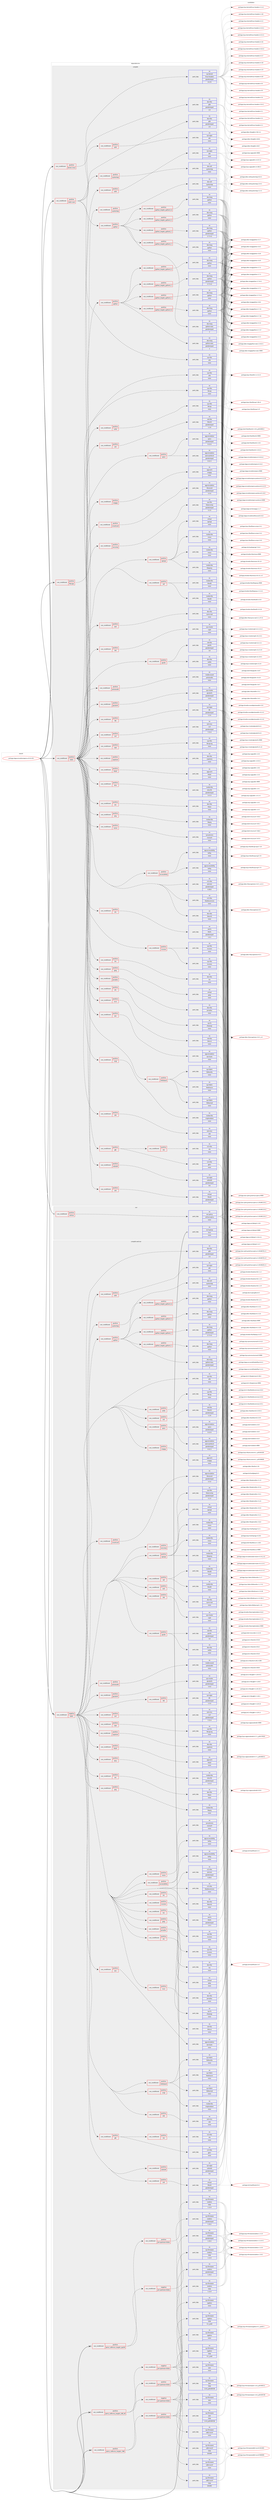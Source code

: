 digraph prolog {

# *************
# Graph options
# *************

newrank=true;
concentrate=true;
compound=true;
graph [rankdir=LR,fontname=Helvetica,fontsize=10,ranksep=1.5];#, ranksep=2.5, nodesep=0.2];
edge  [arrowhead=vee];
node  [fontname=Helvetica,fontsize=10];

# **********
# The ebuild
# **********

subgraph cluster_leftcol {
color=gray;
rank=same;
label=<<i>ebuild</i>>;
id [label="portage://app-emulation/qemu-4.0.0-r50", color=red, width=4, href="../app-emulation/qemu-4.0.0-r50.svg"];
}

# ****************
# The dependencies
# ****************

subgraph cluster_midcol {
color=gray;
label=<<i>dependencies</i>>;
subgraph cluster_compile {
fillcolor="#eeeeee";
style=filled;
label=<<i>compile</i>>;
subgraph cond5472 {
dependency23041 [label=<<TABLE BORDER="0" CELLBORDER="1" CELLSPACING="0" CELLPADDING="4"><TR><TD ROWSPAN="3" CELLPADDING="10">use_conditional</TD></TR><TR><TD>positive</TD></TR><TR><TD>filecaps</TD></TR></TABLE>>, shape=none, color=red];
subgraph pack17183 {
dependency23042 [label=<<TABLE BORDER="0" CELLBORDER="1" CELLSPACING="0" CELLPADDING="4" WIDTH="220"><TR><TD ROWSPAN="6" CELLPADDING="30">pack_dep</TD></TR><TR><TD WIDTH="110">no</TD></TR><TR><TD>sys-libs</TD></TR><TR><TD>libcap</TD></TR><TR><TD>none</TD></TR><TR><TD></TD></TR></TABLE>>, shape=none, color=blue];
}
dependency23041:e -> dependency23042:w [weight=20,style="dashed",arrowhead="vee"];
}
id:e -> dependency23041:w [weight=20,style="solid",arrowhead="vee"];
subgraph cond5473 {
dependency23043 [label=<<TABLE BORDER="0" CELLBORDER="1" CELLSPACING="0" CELLPADDING="4"><TR><TD ROWSPAN="3" CELLPADDING="10">use_conditional</TD></TR><TR><TD>positive</TD></TR><TR><TD>kernel_linux</TD></TR></TABLE>>, shape=none, color=red];
subgraph pack17184 {
dependency23044 [label=<<TABLE BORDER="0" CELLBORDER="1" CELLSPACING="0" CELLPADDING="4" WIDTH="220"><TR><TD ROWSPAN="6" CELLPADDING="30">pack_dep</TD></TR><TR><TD WIDTH="110">no</TD></TR><TR><TD>sys-kernel</TD></TR><TR><TD>linux-headers</TD></TR><TR><TD>greaterequal</TD></TR><TR><TD>2.6.35</TD></TR></TABLE>>, shape=none, color=blue];
}
dependency23043:e -> dependency23044:w [weight=20,style="dashed",arrowhead="vee"];
}
id:e -> dependency23043:w [weight=20,style="solid",arrowhead="vee"];
subgraph cond5474 {
dependency23045 [label=<<TABLE BORDER="0" CELLBORDER="1" CELLSPACING="0" CELLPADDING="4"><TR><TD ROWSPAN="3" CELLPADDING="10">use_conditional</TD></TR><TR><TD>positive</TD></TR><TR><TD>static</TD></TR></TABLE>>, shape=none, color=red];
subgraph pack17185 {
dependency23046 [label=<<TABLE BORDER="0" CELLBORDER="1" CELLSPACING="0" CELLPADDING="4" WIDTH="220"><TR><TD ROWSPAN="6" CELLPADDING="30">pack_dep</TD></TR><TR><TD WIDTH="110">no</TD></TR><TR><TD>dev-libs</TD></TR><TR><TD>glib</TD></TR><TR><TD>greaterequal</TD></TR><TR><TD>2.0</TD></TR></TABLE>>, shape=none, color=blue];
}
dependency23045:e -> dependency23046:w [weight=20,style="dashed",arrowhead="vee"];
subgraph pack17186 {
dependency23047 [label=<<TABLE BORDER="0" CELLBORDER="1" CELLSPACING="0" CELLPADDING="4" WIDTH="220"><TR><TD ROWSPAN="6" CELLPADDING="30">pack_dep</TD></TR><TR><TD WIDTH="110">no</TD></TR><TR><TD>sys-libs</TD></TR><TR><TD>zlib</TD></TR><TR><TD>none</TD></TR><TR><TD></TD></TR></TABLE>>, shape=none, color=blue];
}
dependency23045:e -> dependency23047:w [weight=20,style="dashed",arrowhead="vee"];
subgraph cond5475 {
dependency23048 [label=<<TABLE BORDER="0" CELLBORDER="1" CELLSPACING="0" CELLPADDING="4"><TR><TD ROWSPAN="3" CELLPADDING="10">use_conditional</TD></TR><TR><TD>positive</TD></TR><TR><TD>python</TD></TR></TABLE>>, shape=none, color=red];
subgraph cond5476 {
dependency23049 [label=<<TABLE BORDER="0" CELLBORDER="1" CELLSPACING="0" CELLPADDING="4"><TR><TD ROWSPAN="3" CELLPADDING="10">use_conditional</TD></TR><TR><TD>positive</TD></TR><TR><TD>python_targets_python2_7</TD></TR></TABLE>>, shape=none, color=red];
subgraph pack17187 {
dependency23050 [label=<<TABLE BORDER="0" CELLBORDER="1" CELLSPACING="0" CELLPADDING="4" WIDTH="220"><TR><TD ROWSPAN="6" CELLPADDING="30">pack_dep</TD></TR><TR><TD WIDTH="110">no</TD></TR><TR><TD>dev-lang</TD></TR><TR><TD>python</TD></TR><TR><TD>greaterequal</TD></TR><TR><TD>2.7.5-r2</TD></TR></TABLE>>, shape=none, color=blue];
}
dependency23049:e -> dependency23050:w [weight=20,style="dashed",arrowhead="vee"];
}
dependency23048:e -> dependency23049:w [weight=20,style="dashed",arrowhead="vee"];
subgraph cond5477 {
dependency23051 [label=<<TABLE BORDER="0" CELLBORDER="1" CELLSPACING="0" CELLPADDING="4"><TR><TD ROWSPAN="3" CELLPADDING="10">use_conditional</TD></TR><TR><TD>positive</TD></TR><TR><TD>python_targets_python3_5</TD></TR></TABLE>>, shape=none, color=red];
subgraph pack17188 {
dependency23052 [label=<<TABLE BORDER="0" CELLBORDER="1" CELLSPACING="0" CELLPADDING="4" WIDTH="220"><TR><TD ROWSPAN="6" CELLPADDING="30">pack_dep</TD></TR><TR><TD WIDTH="110">no</TD></TR><TR><TD>dev-lang</TD></TR><TR><TD>python</TD></TR><TR><TD>none</TD></TR><TR><TD></TD></TR></TABLE>>, shape=none, color=blue];
}
dependency23051:e -> dependency23052:w [weight=20,style="dashed",arrowhead="vee"];
}
dependency23048:e -> dependency23051:w [weight=20,style="dashed",arrowhead="vee"];
subgraph cond5478 {
dependency23053 [label=<<TABLE BORDER="0" CELLBORDER="1" CELLSPACING="0" CELLPADDING="4"><TR><TD ROWSPAN="3" CELLPADDING="10">use_conditional</TD></TR><TR><TD>positive</TD></TR><TR><TD>python_targets_python3_6</TD></TR></TABLE>>, shape=none, color=red];
subgraph pack17189 {
dependency23054 [label=<<TABLE BORDER="0" CELLBORDER="1" CELLSPACING="0" CELLPADDING="4" WIDTH="220"><TR><TD ROWSPAN="6" CELLPADDING="30">pack_dep</TD></TR><TR><TD WIDTH="110">no</TD></TR><TR><TD>dev-lang</TD></TR><TR><TD>python</TD></TR><TR><TD>none</TD></TR><TR><TD></TD></TR></TABLE>>, shape=none, color=blue];
}
dependency23053:e -> dependency23054:w [weight=20,style="dashed",arrowhead="vee"];
}
dependency23048:e -> dependency23053:w [weight=20,style="dashed",arrowhead="vee"];
subgraph cond5479 {
dependency23055 [label=<<TABLE BORDER="0" CELLBORDER="1" CELLSPACING="0" CELLPADDING="4"><TR><TD ROWSPAN="3" CELLPADDING="10">use_conditional</TD></TR><TR><TD>positive</TD></TR><TR><TD>python_targets_python3_7</TD></TR></TABLE>>, shape=none, color=red];
subgraph pack17190 {
dependency23056 [label=<<TABLE BORDER="0" CELLBORDER="1" CELLSPACING="0" CELLPADDING="4" WIDTH="220"><TR><TD ROWSPAN="6" CELLPADDING="30">pack_dep</TD></TR><TR><TD WIDTH="110">no</TD></TR><TR><TD>dev-lang</TD></TR><TR><TD>python</TD></TR><TR><TD>none</TD></TR><TR><TD></TD></TR></TABLE>>, shape=none, color=blue];
}
dependency23055:e -> dependency23056:w [weight=20,style="dashed",arrowhead="vee"];
}
dependency23048:e -> dependency23055:w [weight=20,style="dashed",arrowhead="vee"];
subgraph pack17191 {
dependency23057 [label=<<TABLE BORDER="0" CELLBORDER="1" CELLSPACING="0" CELLPADDING="4" WIDTH="220"><TR><TD ROWSPAN="6" CELLPADDING="30">pack_dep</TD></TR><TR><TD WIDTH="110">no</TD></TR><TR><TD>dev-lang</TD></TR><TR><TD>python-exec</TD></TR><TR><TD>greaterequal</TD></TR><TR><TD>2</TD></TR></TABLE>>, shape=none, color=blue];
}
dependency23048:e -> dependency23057:w [weight=20,style="dashed",arrowhead="vee"];
}
dependency23045:e -> dependency23048:w [weight=20,style="dashed",arrowhead="vee"];
subgraph cond5480 {
dependency23058 [label=<<TABLE BORDER="0" CELLBORDER="1" CELLSPACING="0" CELLPADDING="4"><TR><TD ROWSPAN="3" CELLPADDING="10">use_conditional</TD></TR><TR><TD>positive</TD></TR><TR><TD>systemtap</TD></TR></TABLE>>, shape=none, color=red];
subgraph pack17192 {
dependency23059 [label=<<TABLE BORDER="0" CELLBORDER="1" CELLSPACING="0" CELLPADDING="4" WIDTH="220"><TR><TD ROWSPAN="6" CELLPADDING="30">pack_dep</TD></TR><TR><TD WIDTH="110">no</TD></TR><TR><TD>dev-util</TD></TR><TR><TD>systemtap</TD></TR><TR><TD>none</TD></TR><TR><TD></TD></TR></TABLE>>, shape=none, color=blue];
}
dependency23058:e -> dependency23059:w [weight=20,style="dashed",arrowhead="vee"];
}
dependency23045:e -> dependency23058:w [weight=20,style="dashed",arrowhead="vee"];
subgraph cond5481 {
dependency23060 [label=<<TABLE BORDER="0" CELLBORDER="1" CELLSPACING="0" CELLPADDING="4"><TR><TD ROWSPAN="3" CELLPADDING="10">use_conditional</TD></TR><TR><TD>positive</TD></TR><TR><TD>xattr</TD></TR></TABLE>>, shape=none, color=red];
subgraph pack17193 {
dependency23061 [label=<<TABLE BORDER="0" CELLBORDER="1" CELLSPACING="0" CELLPADDING="4" WIDTH="220"><TR><TD ROWSPAN="6" CELLPADDING="30">pack_dep</TD></TR><TR><TD WIDTH="110">no</TD></TR><TR><TD>sys-apps</TD></TR><TR><TD>attr</TD></TR><TR><TD>none</TD></TR><TR><TD></TD></TR></TABLE>>, shape=none, color=blue];
}
dependency23060:e -> dependency23061:w [weight=20,style="dashed",arrowhead="vee"];
}
dependency23045:e -> dependency23060:w [weight=20,style="dashed",arrowhead="vee"];
subgraph pack17194 {
dependency23062 [label=<<TABLE BORDER="0" CELLBORDER="1" CELLSPACING="0" CELLPADDING="4" WIDTH="220"><TR><TD ROWSPAN="6" CELLPADDING="30">pack_dep</TD></TR><TR><TD WIDTH="110">no</TD></TR><TR><TD>dev-libs</TD></TR><TR><TD>libxml2</TD></TR><TR><TD>none</TD></TR><TR><TD></TD></TR></TABLE>>, shape=none, color=blue];
}
dependency23045:e -> dependency23062:w [weight=20,style="dashed",arrowhead="vee"];
subgraph pack17195 {
dependency23063 [label=<<TABLE BORDER="0" CELLBORDER="1" CELLSPACING="0" CELLPADDING="4" WIDTH="220"><TR><TD ROWSPAN="6" CELLPADDING="30">pack_dep</TD></TR><TR><TD WIDTH="110">no</TD></TR><TR><TD>x11-libs</TD></TR><TR><TD>libxkbcommon</TD></TR><TR><TD>none</TD></TR><TR><TD></TD></TR></TABLE>>, shape=none, color=blue];
}
dependency23045:e -> dependency23063:w [weight=20,style="dashed",arrowhead="vee"];
subgraph pack17196 {
dependency23064 [label=<<TABLE BORDER="0" CELLBORDER="1" CELLSPACING="0" CELLPADDING="4" WIDTH="220"><TR><TD ROWSPAN="6" CELLPADDING="30">pack_dep</TD></TR><TR><TD WIDTH="110">no</TD></TR><TR><TD>x11-libs</TD></TR><TR><TD>pixman</TD></TR><TR><TD>greaterequal</TD></TR><TR><TD>0.28.0</TD></TR></TABLE>>, shape=none, color=blue];
}
dependency23045:e -> dependency23064:w [weight=20,style="dashed",arrowhead="vee"];
subgraph cond5482 {
dependency23065 [label=<<TABLE BORDER="0" CELLBORDER="1" CELLSPACING="0" CELLPADDING="4"><TR><TD ROWSPAN="3" CELLPADDING="10">use_conditional</TD></TR><TR><TD>positive</TD></TR><TR><TD>accessibility</TD></TR></TABLE>>, shape=none, color=red];
subgraph pack17197 {
dependency23066 [label=<<TABLE BORDER="0" CELLBORDER="1" CELLSPACING="0" CELLPADDING="4" WIDTH="220"><TR><TD ROWSPAN="6" CELLPADDING="30">pack_dep</TD></TR><TR><TD WIDTH="110">no</TD></TR><TR><TD>app-accessibility</TD></TR><TR><TD>brltty</TD></TR><TR><TD>none</TD></TR><TR><TD></TD></TR></TABLE>>, shape=none, color=blue];
}
dependency23065:e -> dependency23066:w [weight=20,style="dashed",arrowhead="vee"];
subgraph pack17198 {
dependency23067 [label=<<TABLE BORDER="0" CELLBORDER="1" CELLSPACING="0" CELLPADDING="4" WIDTH="220"><TR><TD ROWSPAN="6" CELLPADDING="30">pack_dep</TD></TR><TR><TD WIDTH="110">no</TD></TR><TR><TD>app-accessibility</TD></TR><TR><TD>brltty</TD></TR><TR><TD>none</TD></TR><TR><TD></TD></TR></TABLE>>, shape=none, color=blue];
}
dependency23065:e -> dependency23067:w [weight=20,style="dashed",arrowhead="vee"];
}
dependency23045:e -> dependency23065:w [weight=20,style="dashed",arrowhead="vee"];
subgraph cond5483 {
dependency23068 [label=<<TABLE BORDER="0" CELLBORDER="1" CELLSPACING="0" CELLPADDING="4"><TR><TD ROWSPAN="3" CELLPADDING="10">use_conditional</TD></TR><TR><TD>positive</TD></TR><TR><TD>aio</TD></TR></TABLE>>, shape=none, color=red];
subgraph pack17199 {
dependency23069 [label=<<TABLE BORDER="0" CELLBORDER="1" CELLSPACING="0" CELLPADDING="4" WIDTH="220"><TR><TD ROWSPAN="6" CELLPADDING="30">pack_dep</TD></TR><TR><TD WIDTH="110">no</TD></TR><TR><TD>dev-libs</TD></TR><TR><TD>libaio</TD></TR><TR><TD>none</TD></TR><TR><TD></TD></TR></TABLE>>, shape=none, color=blue];
}
dependency23068:e -> dependency23069:w [weight=20,style="dashed",arrowhead="vee"];
}
dependency23045:e -> dependency23068:w [weight=20,style="dashed",arrowhead="vee"];
subgraph cond5484 {
dependency23070 [label=<<TABLE BORDER="0" CELLBORDER="1" CELLSPACING="0" CELLPADDING="4"><TR><TD ROWSPAN="3" CELLPADDING="10">use_conditional</TD></TR><TR><TD>positive</TD></TR><TR><TD>alsa</TD></TR></TABLE>>, shape=none, color=red];
subgraph pack17200 {
dependency23071 [label=<<TABLE BORDER="0" CELLBORDER="1" CELLSPACING="0" CELLPADDING="4" WIDTH="220"><TR><TD ROWSPAN="6" CELLPADDING="30">pack_dep</TD></TR><TR><TD WIDTH="110">no</TD></TR><TR><TD>media-libs</TD></TR><TR><TD>alsa-lib</TD></TR><TR><TD>greaterequal</TD></TR><TR><TD>1.0.13</TD></TR></TABLE>>, shape=none, color=blue];
}
dependency23070:e -> dependency23071:w [weight=20,style="dashed",arrowhead="vee"];
}
dependency23045:e -> dependency23070:w [weight=20,style="dashed",arrowhead="vee"];
subgraph cond5485 {
dependency23072 [label=<<TABLE BORDER="0" CELLBORDER="1" CELLSPACING="0" CELLPADDING="4"><TR><TD ROWSPAN="3" CELLPADDING="10">use_conditional</TD></TR><TR><TD>positive</TD></TR><TR><TD>bzip2</TD></TR></TABLE>>, shape=none, color=red];
subgraph pack17201 {
dependency23073 [label=<<TABLE BORDER="0" CELLBORDER="1" CELLSPACING="0" CELLPADDING="4" WIDTH="220"><TR><TD ROWSPAN="6" CELLPADDING="30">pack_dep</TD></TR><TR><TD WIDTH="110">no</TD></TR><TR><TD>app-arch</TD></TR><TR><TD>bzip2</TD></TR><TR><TD>none</TD></TR><TR><TD></TD></TR></TABLE>>, shape=none, color=blue];
}
dependency23072:e -> dependency23073:w [weight=20,style="dashed",arrowhead="vee"];
}
dependency23045:e -> dependency23072:w [weight=20,style="dashed",arrowhead="vee"];
subgraph cond5486 {
dependency23074 [label=<<TABLE BORDER="0" CELLBORDER="1" CELLSPACING="0" CELLPADDING="4"><TR><TD ROWSPAN="3" CELLPADDING="10">use_conditional</TD></TR><TR><TD>positive</TD></TR><TR><TD>capstone</TD></TR></TABLE>>, shape=none, color=red];
subgraph pack17202 {
dependency23075 [label=<<TABLE BORDER="0" CELLBORDER="1" CELLSPACING="0" CELLPADDING="4" WIDTH="220"><TR><TD ROWSPAN="6" CELLPADDING="30">pack_dep</TD></TR><TR><TD WIDTH="110">no</TD></TR><TR><TD>dev-libs</TD></TR><TR><TD>capstone</TD></TR><TR><TD>none</TD></TR><TR><TD></TD></TR></TABLE>>, shape=none, color=blue];
}
dependency23074:e -> dependency23075:w [weight=20,style="dashed",arrowhead="vee"];
}
dependency23045:e -> dependency23074:w [weight=20,style="dashed",arrowhead="vee"];
subgraph cond5487 {
dependency23076 [label=<<TABLE BORDER="0" CELLBORDER="1" CELLSPACING="0" CELLPADDING="4"><TR><TD ROWSPAN="3" CELLPADDING="10">use_conditional</TD></TR><TR><TD>positive</TD></TR><TR><TD>caps</TD></TR></TABLE>>, shape=none, color=red];
subgraph pack17203 {
dependency23077 [label=<<TABLE BORDER="0" CELLBORDER="1" CELLSPACING="0" CELLPADDING="4" WIDTH="220"><TR><TD ROWSPAN="6" CELLPADDING="30">pack_dep</TD></TR><TR><TD WIDTH="110">no</TD></TR><TR><TD>sys-libs</TD></TR><TR><TD>libcap-ng</TD></TR><TR><TD>none</TD></TR><TR><TD></TD></TR></TABLE>>, shape=none, color=blue];
}
dependency23076:e -> dependency23077:w [weight=20,style="dashed",arrowhead="vee"];
}
dependency23045:e -> dependency23076:w [weight=20,style="dashed",arrowhead="vee"];
subgraph cond5488 {
dependency23078 [label=<<TABLE BORDER="0" CELLBORDER="1" CELLSPACING="0" CELLPADDING="4"><TR><TD ROWSPAN="3" CELLPADDING="10">use_conditional</TD></TR><TR><TD>positive</TD></TR><TR><TD>curl</TD></TR></TABLE>>, shape=none, color=red];
subgraph pack17204 {
dependency23079 [label=<<TABLE BORDER="0" CELLBORDER="1" CELLSPACING="0" CELLPADDING="4" WIDTH="220"><TR><TD ROWSPAN="6" CELLPADDING="30">pack_dep</TD></TR><TR><TD WIDTH="110">no</TD></TR><TR><TD>net-misc</TD></TR><TR><TD>curl</TD></TR><TR><TD>greaterequal</TD></TR><TR><TD>7.15.4</TD></TR></TABLE>>, shape=none, color=blue];
}
dependency23078:e -> dependency23079:w [weight=20,style="dashed",arrowhead="vee"];
}
dependency23045:e -> dependency23078:w [weight=20,style="dashed",arrowhead="vee"];
subgraph cond5489 {
dependency23080 [label=<<TABLE BORDER="0" CELLBORDER="1" CELLSPACING="0" CELLPADDING="4"><TR><TD ROWSPAN="3" CELLPADDING="10">use_conditional</TD></TR><TR><TD>positive</TD></TR><TR><TD>fdt</TD></TR></TABLE>>, shape=none, color=red];
subgraph pack17205 {
dependency23081 [label=<<TABLE BORDER="0" CELLBORDER="1" CELLSPACING="0" CELLPADDING="4" WIDTH="220"><TR><TD ROWSPAN="6" CELLPADDING="30">pack_dep</TD></TR><TR><TD WIDTH="110">no</TD></TR><TR><TD>sys-apps</TD></TR><TR><TD>dtc</TD></TR><TR><TD>greaterequal</TD></TR><TR><TD>1.5.0</TD></TR></TABLE>>, shape=none, color=blue];
}
dependency23080:e -> dependency23081:w [weight=20,style="dashed",arrowhead="vee"];
}
dependency23045:e -> dependency23080:w [weight=20,style="dashed",arrowhead="vee"];
subgraph cond5490 {
dependency23082 [label=<<TABLE BORDER="0" CELLBORDER="1" CELLSPACING="0" CELLPADDING="4"><TR><TD ROWSPAN="3" CELLPADDING="10">use_conditional</TD></TR><TR><TD>positive</TD></TR><TR><TD>glusterfs</TD></TR></TABLE>>, shape=none, color=red];
subgraph pack17206 {
dependency23083 [label=<<TABLE BORDER="0" CELLBORDER="1" CELLSPACING="0" CELLPADDING="4" WIDTH="220"><TR><TD ROWSPAN="6" CELLPADDING="30">pack_dep</TD></TR><TR><TD WIDTH="110">no</TD></TR><TR><TD>sys-cluster</TD></TR><TR><TD>glusterfs</TD></TR><TR><TD>greaterequal</TD></TR><TR><TD>3.4.0</TD></TR></TABLE>>, shape=none, color=blue];
}
dependency23082:e -> dependency23083:w [weight=20,style="dashed",arrowhead="vee"];
}
dependency23045:e -> dependency23082:w [weight=20,style="dashed",arrowhead="vee"];
subgraph cond5491 {
dependency23084 [label=<<TABLE BORDER="0" CELLBORDER="1" CELLSPACING="0" CELLPADDING="4"><TR><TD ROWSPAN="3" CELLPADDING="10">use_conditional</TD></TR><TR><TD>positive</TD></TR><TR><TD>gnutls</TD></TR></TABLE>>, shape=none, color=red];
subgraph pack17207 {
dependency23085 [label=<<TABLE BORDER="0" CELLBORDER="1" CELLSPACING="0" CELLPADDING="4" WIDTH="220"><TR><TD ROWSPAN="6" CELLPADDING="30">pack_dep</TD></TR><TR><TD WIDTH="110">no</TD></TR><TR><TD>dev-libs</TD></TR><TR><TD>nettle</TD></TR><TR><TD>none</TD></TR><TR><TD></TD></TR></TABLE>>, shape=none, color=blue];
}
dependency23084:e -> dependency23085:w [weight=20,style="dashed",arrowhead="vee"];
subgraph pack17208 {
dependency23086 [label=<<TABLE BORDER="0" CELLBORDER="1" CELLSPACING="0" CELLPADDING="4" WIDTH="220"><TR><TD ROWSPAN="6" CELLPADDING="30">pack_dep</TD></TR><TR><TD WIDTH="110">no</TD></TR><TR><TD>net-libs</TD></TR><TR><TD>gnutls</TD></TR><TR><TD>greaterequal</TD></TR><TR><TD>3.0</TD></TR></TABLE>>, shape=none, color=blue];
}
dependency23084:e -> dependency23086:w [weight=20,style="dashed",arrowhead="vee"];
}
dependency23045:e -> dependency23084:w [weight=20,style="dashed",arrowhead="vee"];
subgraph cond5492 {
dependency23087 [label=<<TABLE BORDER="0" CELLBORDER="1" CELLSPACING="0" CELLPADDING="4"><TR><TD ROWSPAN="3" CELLPADDING="10">use_conditional</TD></TR><TR><TD>positive</TD></TR><TR><TD>gtk</TD></TR></TABLE>>, shape=none, color=red];
subgraph pack17209 {
dependency23088 [label=<<TABLE BORDER="0" CELLBORDER="1" CELLSPACING="0" CELLPADDING="4" WIDTH="220"><TR><TD ROWSPAN="6" CELLPADDING="30">pack_dep</TD></TR><TR><TD WIDTH="110">no</TD></TR><TR><TD>x11-libs</TD></TR><TR><TD>gtk+</TD></TR><TR><TD>none</TD></TR><TR><TD></TD></TR></TABLE>>, shape=none, color=blue];
}
dependency23087:e -> dependency23088:w [weight=20,style="dashed",arrowhead="vee"];
subgraph cond5493 {
dependency23089 [label=<<TABLE BORDER="0" CELLBORDER="1" CELLSPACING="0" CELLPADDING="4"><TR><TD ROWSPAN="3" CELLPADDING="10">use_conditional</TD></TR><TR><TD>positive</TD></TR><TR><TD>vte</TD></TR></TABLE>>, shape=none, color=red];
subgraph pack17210 {
dependency23090 [label=<<TABLE BORDER="0" CELLBORDER="1" CELLSPACING="0" CELLPADDING="4" WIDTH="220"><TR><TD ROWSPAN="6" CELLPADDING="30">pack_dep</TD></TR><TR><TD WIDTH="110">no</TD></TR><TR><TD>x11-libs</TD></TR><TR><TD>vte</TD></TR><TR><TD>none</TD></TR><TR><TD></TD></TR></TABLE>>, shape=none, color=blue];
}
dependency23089:e -> dependency23090:w [weight=20,style="dashed",arrowhead="vee"];
}
dependency23087:e -> dependency23089:w [weight=20,style="dashed",arrowhead="vee"];
}
dependency23045:e -> dependency23087:w [weight=20,style="dashed",arrowhead="vee"];
subgraph cond5494 {
dependency23091 [label=<<TABLE BORDER="0" CELLBORDER="1" CELLSPACING="0" CELLPADDING="4"><TR><TD ROWSPAN="3" CELLPADDING="10">use_conditional</TD></TR><TR><TD>positive</TD></TR><TR><TD>infiniband</TD></TR></TABLE>>, shape=none, color=red];
subgraph pack17211 {
dependency23092 [label=<<TABLE BORDER="0" CELLBORDER="1" CELLSPACING="0" CELLPADDING="4" WIDTH="220"><TR><TD ROWSPAN="6" CELLPADDING="30">pack_dep</TD></TR><TR><TD WIDTH="110">no</TD></TR><TR><TD>sys-fabric</TD></TR><TR><TD>libibumad</TD></TR><TR><TD>none</TD></TR><TR><TD></TD></TR></TABLE>>, shape=none, color=blue];
}
dependency23091:e -> dependency23092:w [weight=20,style="dashed",arrowhead="vee"];
subgraph pack17212 {
dependency23093 [label=<<TABLE BORDER="0" CELLBORDER="1" CELLSPACING="0" CELLPADDING="4" WIDTH="220"><TR><TD ROWSPAN="6" CELLPADDING="30">pack_dep</TD></TR><TR><TD WIDTH="110">no</TD></TR><TR><TD>sys-fabric</TD></TR><TR><TD>libibverbs</TD></TR><TR><TD>none</TD></TR><TR><TD></TD></TR></TABLE>>, shape=none, color=blue];
}
dependency23091:e -> dependency23093:w [weight=20,style="dashed",arrowhead="vee"];
subgraph pack17213 {
dependency23094 [label=<<TABLE BORDER="0" CELLBORDER="1" CELLSPACING="0" CELLPADDING="4" WIDTH="220"><TR><TD ROWSPAN="6" CELLPADDING="30">pack_dep</TD></TR><TR><TD WIDTH="110">no</TD></TR><TR><TD>sys-fabric</TD></TR><TR><TD>librdmacm</TD></TR><TR><TD>none</TD></TR><TR><TD></TD></TR></TABLE>>, shape=none, color=blue];
}
dependency23091:e -> dependency23094:w [weight=20,style="dashed",arrowhead="vee"];
}
dependency23045:e -> dependency23091:w [weight=20,style="dashed",arrowhead="vee"];
subgraph cond5495 {
dependency23095 [label=<<TABLE BORDER="0" CELLBORDER="1" CELLSPACING="0" CELLPADDING="4"><TR><TD ROWSPAN="3" CELLPADDING="10">use_conditional</TD></TR><TR><TD>positive</TD></TR><TR><TD>iscsi</TD></TR></TABLE>>, shape=none, color=red];
subgraph pack17214 {
dependency23096 [label=<<TABLE BORDER="0" CELLBORDER="1" CELLSPACING="0" CELLPADDING="4" WIDTH="220"><TR><TD ROWSPAN="6" CELLPADDING="30">pack_dep</TD></TR><TR><TD WIDTH="110">no</TD></TR><TR><TD>net-libs</TD></TR><TR><TD>libiscsi</TD></TR><TR><TD>none</TD></TR><TR><TD></TD></TR></TABLE>>, shape=none, color=blue];
}
dependency23095:e -> dependency23096:w [weight=20,style="dashed",arrowhead="vee"];
}
dependency23045:e -> dependency23095:w [weight=20,style="dashed",arrowhead="vee"];
subgraph cond5496 {
dependency23097 [label=<<TABLE BORDER="0" CELLBORDER="1" CELLSPACING="0" CELLPADDING="4"><TR><TD ROWSPAN="3" CELLPADDING="10">use_conditional</TD></TR><TR><TD>positive</TD></TR><TR><TD>jemalloc</TD></TR></TABLE>>, shape=none, color=red];
subgraph pack17215 {
dependency23098 [label=<<TABLE BORDER="0" CELLBORDER="1" CELLSPACING="0" CELLPADDING="4" WIDTH="220"><TR><TD ROWSPAN="6" CELLPADDING="30">pack_dep</TD></TR><TR><TD WIDTH="110">no</TD></TR><TR><TD>dev-libs</TD></TR><TR><TD>jemalloc</TD></TR><TR><TD>none</TD></TR><TR><TD></TD></TR></TABLE>>, shape=none, color=blue];
}
dependency23097:e -> dependency23098:w [weight=20,style="dashed",arrowhead="vee"];
}
dependency23045:e -> dependency23097:w [weight=20,style="dashed",arrowhead="vee"];
subgraph cond5497 {
dependency23099 [label=<<TABLE BORDER="0" CELLBORDER="1" CELLSPACING="0" CELLPADDING="4"><TR><TD ROWSPAN="3" CELLPADDING="10">use_conditional</TD></TR><TR><TD>positive</TD></TR><TR><TD>jpeg</TD></TR></TABLE>>, shape=none, color=red];
subgraph pack17216 {
dependency23100 [label=<<TABLE BORDER="0" CELLBORDER="1" CELLSPACING="0" CELLPADDING="4" WIDTH="220"><TR><TD ROWSPAN="6" CELLPADDING="30">pack_dep</TD></TR><TR><TD WIDTH="110">no</TD></TR><TR><TD>virtual</TD></TR><TR><TD>jpeg</TD></TR><TR><TD>none</TD></TR><TR><TD></TD></TR></TABLE>>, shape=none, color=blue];
}
dependency23099:e -> dependency23100:w [weight=20,style="dashed",arrowhead="vee"];
}
dependency23045:e -> dependency23099:w [weight=20,style="dashed",arrowhead="vee"];
subgraph cond5498 {
dependency23101 [label=<<TABLE BORDER="0" CELLBORDER="1" CELLSPACING="0" CELLPADDING="4"><TR><TD ROWSPAN="3" CELLPADDING="10">use_conditional</TD></TR><TR><TD>positive</TD></TR><TR><TD>lzo</TD></TR></TABLE>>, shape=none, color=red];
subgraph pack17217 {
dependency23102 [label=<<TABLE BORDER="0" CELLBORDER="1" CELLSPACING="0" CELLPADDING="4" WIDTH="220"><TR><TD ROWSPAN="6" CELLPADDING="30">pack_dep</TD></TR><TR><TD WIDTH="110">no</TD></TR><TR><TD>dev-libs</TD></TR><TR><TD>lzo</TD></TR><TR><TD>none</TD></TR><TR><TD></TD></TR></TABLE>>, shape=none, color=blue];
}
dependency23101:e -> dependency23102:w [weight=20,style="dashed",arrowhead="vee"];
}
dependency23045:e -> dependency23101:w [weight=20,style="dashed",arrowhead="vee"];
subgraph cond5499 {
dependency23103 [label=<<TABLE BORDER="0" CELLBORDER="1" CELLSPACING="0" CELLPADDING="4"><TR><TD ROWSPAN="3" CELLPADDING="10">use_conditional</TD></TR><TR><TD>positive</TD></TR><TR><TD>ncurses</TD></TR></TABLE>>, shape=none, color=red];
subgraph pack17218 {
dependency23104 [label=<<TABLE BORDER="0" CELLBORDER="1" CELLSPACING="0" CELLPADDING="4" WIDTH="220"><TR><TD ROWSPAN="6" CELLPADDING="30">pack_dep</TD></TR><TR><TD WIDTH="110">no</TD></TR><TR><TD>sys-libs</TD></TR><TR><TD>ncurses</TD></TR><TR><TD>none</TD></TR><TR><TD></TD></TR></TABLE>>, shape=none, color=blue];
}
dependency23103:e -> dependency23104:w [weight=20,style="dashed",arrowhead="vee"];
subgraph pack17219 {
dependency23105 [label=<<TABLE BORDER="0" CELLBORDER="1" CELLSPACING="0" CELLPADDING="4" WIDTH="220"><TR><TD ROWSPAN="6" CELLPADDING="30">pack_dep</TD></TR><TR><TD WIDTH="110">no</TD></TR><TR><TD>sys-libs</TD></TR><TR><TD>ncurses</TD></TR><TR><TD>none</TD></TR><TR><TD></TD></TR></TABLE>>, shape=none, color=blue];
}
dependency23103:e -> dependency23105:w [weight=20,style="dashed",arrowhead="vee"];
}
dependency23045:e -> dependency23103:w [weight=20,style="dashed",arrowhead="vee"];
subgraph cond5500 {
dependency23106 [label=<<TABLE BORDER="0" CELLBORDER="1" CELLSPACING="0" CELLPADDING="4"><TR><TD ROWSPAN="3" CELLPADDING="10">use_conditional</TD></TR><TR><TD>positive</TD></TR><TR><TD>nfs</TD></TR></TABLE>>, shape=none, color=red];
subgraph pack17220 {
dependency23107 [label=<<TABLE BORDER="0" CELLBORDER="1" CELLSPACING="0" CELLPADDING="4" WIDTH="220"><TR><TD ROWSPAN="6" CELLPADDING="30">pack_dep</TD></TR><TR><TD WIDTH="110">no</TD></TR><TR><TD>net-fs</TD></TR><TR><TD>libnfs</TD></TR><TR><TD>greaterequal</TD></TR><TR><TD>1.9.3</TD></TR></TABLE>>, shape=none, color=blue];
}
dependency23106:e -> dependency23107:w [weight=20,style="dashed",arrowhead="vee"];
}
dependency23045:e -> dependency23106:w [weight=20,style="dashed",arrowhead="vee"];
subgraph cond5501 {
dependency23108 [label=<<TABLE BORDER="0" CELLBORDER="1" CELLSPACING="0" CELLPADDING="4"><TR><TD ROWSPAN="3" CELLPADDING="10">use_conditional</TD></TR><TR><TD>positive</TD></TR><TR><TD>numa</TD></TR></TABLE>>, shape=none, color=red];
subgraph pack17221 {
dependency23109 [label=<<TABLE BORDER="0" CELLBORDER="1" CELLSPACING="0" CELLPADDING="4" WIDTH="220"><TR><TD ROWSPAN="6" CELLPADDING="30">pack_dep</TD></TR><TR><TD WIDTH="110">no</TD></TR><TR><TD>sys-process</TD></TR><TR><TD>numactl</TD></TR><TR><TD>none</TD></TR><TR><TD></TD></TR></TABLE>>, shape=none, color=blue];
}
dependency23108:e -> dependency23109:w [weight=20,style="dashed",arrowhead="vee"];
}
dependency23045:e -> dependency23108:w [weight=20,style="dashed",arrowhead="vee"];
subgraph cond5502 {
dependency23110 [label=<<TABLE BORDER="0" CELLBORDER="1" CELLSPACING="0" CELLPADDING="4"><TR><TD ROWSPAN="3" CELLPADDING="10">use_conditional</TD></TR><TR><TD>positive</TD></TR><TR><TD>opengl</TD></TR></TABLE>>, shape=none, color=red];
subgraph pack17222 {
dependency23111 [label=<<TABLE BORDER="0" CELLBORDER="1" CELLSPACING="0" CELLPADDING="4" WIDTH="220"><TR><TD ROWSPAN="6" CELLPADDING="30">pack_dep</TD></TR><TR><TD WIDTH="110">no</TD></TR><TR><TD>virtual</TD></TR><TR><TD>opengl</TD></TR><TR><TD>none</TD></TR><TR><TD></TD></TR></TABLE>>, shape=none, color=blue];
}
dependency23110:e -> dependency23111:w [weight=20,style="dashed",arrowhead="vee"];
subgraph pack17223 {
dependency23112 [label=<<TABLE BORDER="0" CELLBORDER="1" CELLSPACING="0" CELLPADDING="4" WIDTH="220"><TR><TD ROWSPAN="6" CELLPADDING="30">pack_dep</TD></TR><TR><TD WIDTH="110">no</TD></TR><TR><TD>media-libs</TD></TR><TR><TD>libepoxy</TD></TR><TR><TD>none</TD></TR><TR><TD></TD></TR></TABLE>>, shape=none, color=blue];
}
dependency23110:e -> dependency23112:w [weight=20,style="dashed",arrowhead="vee"];
subgraph pack17224 {
dependency23113 [label=<<TABLE BORDER="0" CELLBORDER="1" CELLSPACING="0" CELLPADDING="4" WIDTH="220"><TR><TD ROWSPAN="6" CELLPADDING="30">pack_dep</TD></TR><TR><TD WIDTH="110">no</TD></TR><TR><TD>media-libs</TD></TR><TR><TD>mesa</TD></TR><TR><TD>none</TD></TR><TR><TD></TD></TR></TABLE>>, shape=none, color=blue];
}
dependency23110:e -> dependency23113:w [weight=20,style="dashed",arrowhead="vee"];
subgraph pack17225 {
dependency23114 [label=<<TABLE BORDER="0" CELLBORDER="1" CELLSPACING="0" CELLPADDING="4" WIDTH="220"><TR><TD ROWSPAN="6" CELLPADDING="30">pack_dep</TD></TR><TR><TD WIDTH="110">no</TD></TR><TR><TD>media-libs</TD></TR><TR><TD>mesa</TD></TR><TR><TD>none</TD></TR><TR><TD></TD></TR></TABLE>>, shape=none, color=blue];
}
dependency23110:e -> dependency23114:w [weight=20,style="dashed",arrowhead="vee"];
}
dependency23045:e -> dependency23110:w [weight=20,style="dashed",arrowhead="vee"];
subgraph cond5503 {
dependency23115 [label=<<TABLE BORDER="0" CELLBORDER="1" CELLSPACING="0" CELLPADDING="4"><TR><TD ROWSPAN="3" CELLPADDING="10">use_conditional</TD></TR><TR><TD>positive</TD></TR><TR><TD>png</TD></TR></TABLE>>, shape=none, color=red];
subgraph pack17226 {
dependency23116 [label=<<TABLE BORDER="0" CELLBORDER="1" CELLSPACING="0" CELLPADDING="4" WIDTH="220"><TR><TD ROWSPAN="6" CELLPADDING="30">pack_dep</TD></TR><TR><TD WIDTH="110">no</TD></TR><TR><TD>media-libs</TD></TR><TR><TD>libpng</TD></TR><TR><TD>none</TD></TR><TR><TD></TD></TR></TABLE>>, shape=none, color=blue];
}
dependency23115:e -> dependency23116:w [weight=20,style="dashed",arrowhead="vee"];
}
dependency23045:e -> dependency23115:w [weight=20,style="dashed",arrowhead="vee"];
subgraph cond5504 {
dependency23117 [label=<<TABLE BORDER="0" CELLBORDER="1" CELLSPACING="0" CELLPADDING="4"><TR><TD ROWSPAN="3" CELLPADDING="10">use_conditional</TD></TR><TR><TD>positive</TD></TR><TR><TD>pulseaudio</TD></TR></TABLE>>, shape=none, color=red];
subgraph pack17227 {
dependency23118 [label=<<TABLE BORDER="0" CELLBORDER="1" CELLSPACING="0" CELLPADDING="4" WIDTH="220"><TR><TD ROWSPAN="6" CELLPADDING="30">pack_dep</TD></TR><TR><TD WIDTH="110">no</TD></TR><TR><TD>media-sound</TD></TR><TR><TD>pulseaudio</TD></TR><TR><TD>none</TD></TR><TR><TD></TD></TR></TABLE>>, shape=none, color=blue];
}
dependency23117:e -> dependency23118:w [weight=20,style="dashed",arrowhead="vee"];
}
dependency23045:e -> dependency23117:w [weight=20,style="dashed",arrowhead="vee"];
subgraph cond5505 {
dependency23119 [label=<<TABLE BORDER="0" CELLBORDER="1" CELLSPACING="0" CELLPADDING="4"><TR><TD ROWSPAN="3" CELLPADDING="10">use_conditional</TD></TR><TR><TD>positive</TD></TR><TR><TD>rbd</TD></TR></TABLE>>, shape=none, color=red];
subgraph pack17228 {
dependency23120 [label=<<TABLE BORDER="0" CELLBORDER="1" CELLSPACING="0" CELLPADDING="4" WIDTH="220"><TR><TD ROWSPAN="6" CELLPADDING="30">pack_dep</TD></TR><TR><TD WIDTH="110">no</TD></TR><TR><TD>sys-cluster</TD></TR><TR><TD>ceph</TD></TR><TR><TD>none</TD></TR><TR><TD></TD></TR></TABLE>>, shape=none, color=blue];
}
dependency23119:e -> dependency23120:w [weight=20,style="dashed",arrowhead="vee"];
}
dependency23045:e -> dependency23119:w [weight=20,style="dashed",arrowhead="vee"];
subgraph cond5506 {
dependency23121 [label=<<TABLE BORDER="0" CELLBORDER="1" CELLSPACING="0" CELLPADDING="4"><TR><TD ROWSPAN="3" CELLPADDING="10">use_conditional</TD></TR><TR><TD>positive</TD></TR><TR><TD>sasl</TD></TR></TABLE>>, shape=none, color=red];
subgraph pack17229 {
dependency23122 [label=<<TABLE BORDER="0" CELLBORDER="1" CELLSPACING="0" CELLPADDING="4" WIDTH="220"><TR><TD ROWSPAN="6" CELLPADDING="30">pack_dep</TD></TR><TR><TD WIDTH="110">no</TD></TR><TR><TD>dev-libs</TD></TR><TR><TD>cyrus-sasl</TD></TR><TR><TD>none</TD></TR><TR><TD></TD></TR></TABLE>>, shape=none, color=blue];
}
dependency23121:e -> dependency23122:w [weight=20,style="dashed",arrowhead="vee"];
}
dependency23045:e -> dependency23121:w [weight=20,style="dashed",arrowhead="vee"];
subgraph cond5507 {
dependency23123 [label=<<TABLE BORDER="0" CELLBORDER="1" CELLSPACING="0" CELLPADDING="4"><TR><TD ROWSPAN="3" CELLPADDING="10">use_conditional</TD></TR><TR><TD>positive</TD></TR><TR><TD>sdl</TD></TR></TABLE>>, shape=none, color=red];
subgraph pack17230 {
dependency23124 [label=<<TABLE BORDER="0" CELLBORDER="1" CELLSPACING="0" CELLPADDING="4" WIDTH="220"><TR><TD ROWSPAN="6" CELLPADDING="30">pack_dep</TD></TR><TR><TD WIDTH="110">no</TD></TR><TR><TD>media-libs</TD></TR><TR><TD>libsdl2</TD></TR><TR><TD>none</TD></TR><TR><TD></TD></TR></TABLE>>, shape=none, color=blue];
}
dependency23123:e -> dependency23124:w [weight=20,style="dashed",arrowhead="vee"];
subgraph pack17231 {
dependency23125 [label=<<TABLE BORDER="0" CELLBORDER="1" CELLSPACING="0" CELLPADDING="4" WIDTH="220"><TR><TD ROWSPAN="6" CELLPADDING="30">pack_dep</TD></TR><TR><TD WIDTH="110">no</TD></TR><TR><TD>media-libs</TD></TR><TR><TD>libsdl2</TD></TR><TR><TD>none</TD></TR><TR><TD></TD></TR></TABLE>>, shape=none, color=blue];
}
dependency23123:e -> dependency23125:w [weight=20,style="dashed",arrowhead="vee"];
}
dependency23045:e -> dependency23123:w [weight=20,style="dashed",arrowhead="vee"];
subgraph cond5508 {
dependency23126 [label=<<TABLE BORDER="0" CELLBORDER="1" CELLSPACING="0" CELLPADDING="4"><TR><TD ROWSPAN="3" CELLPADDING="10">use_conditional</TD></TR><TR><TD>positive</TD></TR><TR><TD>seccomp</TD></TR></TABLE>>, shape=none, color=red];
subgraph pack17232 {
dependency23127 [label=<<TABLE BORDER="0" CELLBORDER="1" CELLSPACING="0" CELLPADDING="4" WIDTH="220"><TR><TD ROWSPAN="6" CELLPADDING="30">pack_dep</TD></TR><TR><TD WIDTH="110">no</TD></TR><TR><TD>sys-libs</TD></TR><TR><TD>libseccomp</TD></TR><TR><TD>greaterequal</TD></TR><TR><TD>2.1.0</TD></TR></TABLE>>, shape=none, color=blue];
}
dependency23126:e -> dependency23127:w [weight=20,style="dashed",arrowhead="vee"];
}
dependency23045:e -> dependency23126:w [weight=20,style="dashed",arrowhead="vee"];
subgraph cond5509 {
dependency23128 [label=<<TABLE BORDER="0" CELLBORDER="1" CELLSPACING="0" CELLPADDING="4"><TR><TD ROWSPAN="3" CELLPADDING="10">use_conditional</TD></TR><TR><TD>positive</TD></TR><TR><TD>smartcard</TD></TR></TABLE>>, shape=none, color=red];
subgraph pack17233 {
dependency23129 [label=<<TABLE BORDER="0" CELLBORDER="1" CELLSPACING="0" CELLPADDING="4" WIDTH="220"><TR><TD ROWSPAN="6" CELLPADDING="30">pack_dep</TD></TR><TR><TD WIDTH="110">no</TD></TR><TR><TD>app-emulation</TD></TR><TR><TD>libcacard</TD></TR><TR><TD>greaterequal</TD></TR><TR><TD>2.5.0</TD></TR></TABLE>>, shape=none, color=blue];
}
dependency23128:e -> dependency23129:w [weight=20,style="dashed",arrowhead="vee"];
}
dependency23045:e -> dependency23128:w [weight=20,style="dashed",arrowhead="vee"];
subgraph cond5510 {
dependency23130 [label=<<TABLE BORDER="0" CELLBORDER="1" CELLSPACING="0" CELLPADDING="4"><TR><TD ROWSPAN="3" CELLPADDING="10">use_conditional</TD></TR><TR><TD>positive</TD></TR><TR><TD>snappy</TD></TR></TABLE>>, shape=none, color=red];
subgraph pack17234 {
dependency23131 [label=<<TABLE BORDER="0" CELLBORDER="1" CELLSPACING="0" CELLPADDING="4" WIDTH="220"><TR><TD ROWSPAN="6" CELLPADDING="30">pack_dep</TD></TR><TR><TD WIDTH="110">no</TD></TR><TR><TD>app-arch</TD></TR><TR><TD>snappy</TD></TR><TR><TD>none</TD></TR><TR><TD></TD></TR></TABLE>>, shape=none, color=blue];
}
dependency23130:e -> dependency23131:w [weight=20,style="dashed",arrowhead="vee"];
}
dependency23045:e -> dependency23130:w [weight=20,style="dashed",arrowhead="vee"];
subgraph cond5511 {
dependency23132 [label=<<TABLE BORDER="0" CELLBORDER="1" CELLSPACING="0" CELLPADDING="4"><TR><TD ROWSPAN="3" CELLPADDING="10">use_conditional</TD></TR><TR><TD>positive</TD></TR><TR><TD>spice</TD></TR></TABLE>>, shape=none, color=red];
subgraph pack17235 {
dependency23133 [label=<<TABLE BORDER="0" CELLBORDER="1" CELLSPACING="0" CELLPADDING="4" WIDTH="220"><TR><TD ROWSPAN="6" CELLPADDING="30">pack_dep</TD></TR><TR><TD WIDTH="110">no</TD></TR><TR><TD>app-emulation</TD></TR><TR><TD>spice-protocol</TD></TR><TR><TD>greaterequal</TD></TR><TR><TD>0.12.3</TD></TR></TABLE>>, shape=none, color=blue];
}
dependency23132:e -> dependency23133:w [weight=20,style="dashed",arrowhead="vee"];
subgraph pack17236 {
dependency23134 [label=<<TABLE BORDER="0" CELLBORDER="1" CELLSPACING="0" CELLPADDING="4" WIDTH="220"><TR><TD ROWSPAN="6" CELLPADDING="30">pack_dep</TD></TR><TR><TD WIDTH="110">no</TD></TR><TR><TD>app-emulation</TD></TR><TR><TD>spice</TD></TR><TR><TD>greaterequal</TD></TR><TR><TD>0.12.0</TD></TR></TABLE>>, shape=none, color=blue];
}
dependency23132:e -> dependency23134:w [weight=20,style="dashed",arrowhead="vee"];
}
dependency23045:e -> dependency23132:w [weight=20,style="dashed",arrowhead="vee"];
subgraph cond5512 {
dependency23135 [label=<<TABLE BORDER="0" CELLBORDER="1" CELLSPACING="0" CELLPADDING="4"><TR><TD ROWSPAN="3" CELLPADDING="10">use_conditional</TD></TR><TR><TD>positive</TD></TR><TR><TD>ssh</TD></TR></TABLE>>, shape=none, color=red];
subgraph pack17237 {
dependency23136 [label=<<TABLE BORDER="0" CELLBORDER="1" CELLSPACING="0" CELLPADDING="4" WIDTH="220"><TR><TD ROWSPAN="6" CELLPADDING="30">pack_dep</TD></TR><TR><TD WIDTH="110">no</TD></TR><TR><TD>net-libs</TD></TR><TR><TD>libssh2</TD></TR><TR><TD>greaterequal</TD></TR><TR><TD>1.2.8</TD></TR></TABLE>>, shape=none, color=blue];
}
dependency23135:e -> dependency23136:w [weight=20,style="dashed",arrowhead="vee"];
}
dependency23045:e -> dependency23135:w [weight=20,style="dashed",arrowhead="vee"];
subgraph cond5513 {
dependency23137 [label=<<TABLE BORDER="0" CELLBORDER="1" CELLSPACING="0" CELLPADDING="4"><TR><TD ROWSPAN="3" CELLPADDING="10">use_conditional</TD></TR><TR><TD>positive</TD></TR><TR><TD>usb</TD></TR></TABLE>>, shape=none, color=red];
subgraph pack17238 {
dependency23138 [label=<<TABLE BORDER="0" CELLBORDER="1" CELLSPACING="0" CELLPADDING="4" WIDTH="220"><TR><TD ROWSPAN="6" CELLPADDING="30">pack_dep</TD></TR><TR><TD WIDTH="110">no</TD></TR><TR><TD>virtual</TD></TR><TR><TD>libusb</TD></TR><TR><TD>greaterequal</TD></TR><TR><TD>1-r2</TD></TR></TABLE>>, shape=none, color=blue];
}
dependency23137:e -> dependency23138:w [weight=20,style="dashed",arrowhead="vee"];
}
dependency23045:e -> dependency23137:w [weight=20,style="dashed",arrowhead="vee"];
subgraph cond5514 {
dependency23139 [label=<<TABLE BORDER="0" CELLBORDER="1" CELLSPACING="0" CELLPADDING="4"><TR><TD ROWSPAN="3" CELLPADDING="10">use_conditional</TD></TR><TR><TD>positive</TD></TR><TR><TD>usbredir</TD></TR></TABLE>>, shape=none, color=red];
subgraph pack17239 {
dependency23140 [label=<<TABLE BORDER="0" CELLBORDER="1" CELLSPACING="0" CELLPADDING="4" WIDTH="220"><TR><TD ROWSPAN="6" CELLPADDING="30">pack_dep</TD></TR><TR><TD WIDTH="110">no</TD></TR><TR><TD>sys-apps</TD></TR><TR><TD>usbredir</TD></TR><TR><TD>greaterequal</TD></TR><TR><TD>0.6</TD></TR></TABLE>>, shape=none, color=blue];
}
dependency23139:e -> dependency23140:w [weight=20,style="dashed",arrowhead="vee"];
}
dependency23045:e -> dependency23139:w [weight=20,style="dashed",arrowhead="vee"];
subgraph cond5515 {
dependency23141 [label=<<TABLE BORDER="0" CELLBORDER="1" CELLSPACING="0" CELLPADDING="4"><TR><TD ROWSPAN="3" CELLPADDING="10">use_conditional</TD></TR><TR><TD>positive</TD></TR><TR><TD>vde</TD></TR></TABLE>>, shape=none, color=red];
subgraph pack17240 {
dependency23142 [label=<<TABLE BORDER="0" CELLBORDER="1" CELLSPACING="0" CELLPADDING="4" WIDTH="220"><TR><TD ROWSPAN="6" CELLPADDING="30">pack_dep</TD></TR><TR><TD WIDTH="110">no</TD></TR><TR><TD>net-misc</TD></TR><TR><TD>vde</TD></TR><TR><TD>none</TD></TR><TR><TD></TD></TR></TABLE>>, shape=none, color=blue];
}
dependency23141:e -> dependency23142:w [weight=20,style="dashed",arrowhead="vee"];
}
dependency23045:e -> dependency23141:w [weight=20,style="dashed",arrowhead="vee"];
subgraph cond5516 {
dependency23143 [label=<<TABLE BORDER="0" CELLBORDER="1" CELLSPACING="0" CELLPADDING="4"><TR><TD ROWSPAN="3" CELLPADDING="10">use_conditional</TD></TR><TR><TD>positive</TD></TR><TR><TD>virgl</TD></TR></TABLE>>, shape=none, color=red];
subgraph pack17241 {
dependency23144 [label=<<TABLE BORDER="0" CELLBORDER="1" CELLSPACING="0" CELLPADDING="4" WIDTH="220"><TR><TD ROWSPAN="6" CELLPADDING="30">pack_dep</TD></TR><TR><TD WIDTH="110">no</TD></TR><TR><TD>media-libs</TD></TR><TR><TD>virglrenderer</TD></TR><TR><TD>none</TD></TR><TR><TD></TD></TR></TABLE>>, shape=none, color=blue];
}
dependency23143:e -> dependency23144:w [weight=20,style="dashed",arrowhead="vee"];
}
dependency23045:e -> dependency23143:w [weight=20,style="dashed",arrowhead="vee"];
subgraph cond5517 {
dependency23145 [label=<<TABLE BORDER="0" CELLBORDER="1" CELLSPACING="0" CELLPADDING="4"><TR><TD ROWSPAN="3" CELLPADDING="10">use_conditional</TD></TR><TR><TD>positive</TD></TR><TR><TD>virtfs</TD></TR></TABLE>>, shape=none, color=red];
subgraph pack17242 {
dependency23146 [label=<<TABLE BORDER="0" CELLBORDER="1" CELLSPACING="0" CELLPADDING="4" WIDTH="220"><TR><TD ROWSPAN="6" CELLPADDING="30">pack_dep</TD></TR><TR><TD WIDTH="110">no</TD></TR><TR><TD>sys-libs</TD></TR><TR><TD>libcap</TD></TR><TR><TD>none</TD></TR><TR><TD></TD></TR></TABLE>>, shape=none, color=blue];
}
dependency23145:e -> dependency23146:w [weight=20,style="dashed",arrowhead="vee"];
}
dependency23045:e -> dependency23145:w [weight=20,style="dashed",arrowhead="vee"];
subgraph cond5518 {
dependency23147 [label=<<TABLE BORDER="0" CELLBORDER="1" CELLSPACING="0" CELLPADDING="4"><TR><TD ROWSPAN="3" CELLPADDING="10">use_conditional</TD></TR><TR><TD>positive</TD></TR><TR><TD>xen</TD></TR></TABLE>>, shape=none, color=red];
subgraph pack17243 {
dependency23148 [label=<<TABLE BORDER="0" CELLBORDER="1" CELLSPACING="0" CELLPADDING="4" WIDTH="220"><TR><TD ROWSPAN="6" CELLPADDING="30">pack_dep</TD></TR><TR><TD WIDTH="110">no</TD></TR><TR><TD>app-emulation</TD></TR><TR><TD>xen-tools</TD></TR><TR><TD>none</TD></TR><TR><TD></TD></TR></TABLE>>, shape=none, color=blue];
}
dependency23147:e -> dependency23148:w [weight=20,style="dashed",arrowhead="vee"];
}
dependency23045:e -> dependency23147:w [weight=20,style="dashed",arrowhead="vee"];
subgraph cond5519 {
dependency23149 [label=<<TABLE BORDER="0" CELLBORDER="1" CELLSPACING="0" CELLPADDING="4"><TR><TD ROWSPAN="3" CELLPADDING="10">use_conditional</TD></TR><TR><TD>positive</TD></TR><TR><TD>xfs</TD></TR></TABLE>>, shape=none, color=red];
subgraph pack17244 {
dependency23150 [label=<<TABLE BORDER="0" CELLBORDER="1" CELLSPACING="0" CELLPADDING="4" WIDTH="220"><TR><TD ROWSPAN="6" CELLPADDING="30">pack_dep</TD></TR><TR><TD WIDTH="110">no</TD></TR><TR><TD>sys-fs</TD></TR><TR><TD>xfsprogs</TD></TR><TR><TD>none</TD></TR><TR><TD></TD></TR></TABLE>>, shape=none, color=blue];
}
dependency23149:e -> dependency23150:w [weight=20,style="dashed",arrowhead="vee"];
}
dependency23045:e -> dependency23149:w [weight=20,style="dashed",arrowhead="vee"];
}
id:e -> dependency23045:w [weight=20,style="solid",arrowhead="vee"];
subgraph cond5520 {
dependency23151 [label=<<TABLE BORDER="0" CELLBORDER="1" CELLSPACING="0" CELLPADDING="4"><TR><TD ROWSPAN="3" CELLPADDING="10">use_conditional</TD></TR><TR><TD>positive</TD></TR><TR><TD>static-user</TD></TR></TABLE>>, shape=none, color=red];
subgraph pack17245 {
dependency23152 [label=<<TABLE BORDER="0" CELLBORDER="1" CELLSPACING="0" CELLPADDING="4" WIDTH="220"><TR><TD ROWSPAN="6" CELLPADDING="30">pack_dep</TD></TR><TR><TD WIDTH="110">no</TD></TR><TR><TD>dev-libs</TD></TR><TR><TD>glib</TD></TR><TR><TD>greaterequal</TD></TR><TR><TD>2.0</TD></TR></TABLE>>, shape=none, color=blue];
}
dependency23151:e -> dependency23152:w [weight=20,style="dashed",arrowhead="vee"];
subgraph pack17246 {
dependency23153 [label=<<TABLE BORDER="0" CELLBORDER="1" CELLSPACING="0" CELLPADDING="4" WIDTH="220"><TR><TD ROWSPAN="6" CELLPADDING="30">pack_dep</TD></TR><TR><TD WIDTH="110">no</TD></TR><TR><TD>sys-libs</TD></TR><TR><TD>zlib</TD></TR><TR><TD>none</TD></TR><TR><TD></TD></TR></TABLE>>, shape=none, color=blue];
}
dependency23151:e -> dependency23153:w [weight=20,style="dashed",arrowhead="vee"];
subgraph cond5521 {
dependency23154 [label=<<TABLE BORDER="0" CELLBORDER="1" CELLSPACING="0" CELLPADDING="4"><TR><TD ROWSPAN="3" CELLPADDING="10">use_conditional</TD></TR><TR><TD>positive</TD></TR><TR><TD>python</TD></TR></TABLE>>, shape=none, color=red];
subgraph cond5522 {
dependency23155 [label=<<TABLE BORDER="0" CELLBORDER="1" CELLSPACING="0" CELLPADDING="4"><TR><TD ROWSPAN="3" CELLPADDING="10">use_conditional</TD></TR><TR><TD>positive</TD></TR><TR><TD>python_targets_python2_7</TD></TR></TABLE>>, shape=none, color=red];
subgraph pack17247 {
dependency23156 [label=<<TABLE BORDER="0" CELLBORDER="1" CELLSPACING="0" CELLPADDING="4" WIDTH="220"><TR><TD ROWSPAN="6" CELLPADDING="30">pack_dep</TD></TR><TR><TD WIDTH="110">no</TD></TR><TR><TD>dev-lang</TD></TR><TR><TD>python</TD></TR><TR><TD>greaterequal</TD></TR><TR><TD>2.7.5-r2</TD></TR></TABLE>>, shape=none, color=blue];
}
dependency23155:e -> dependency23156:w [weight=20,style="dashed",arrowhead="vee"];
}
dependency23154:e -> dependency23155:w [weight=20,style="dashed",arrowhead="vee"];
subgraph cond5523 {
dependency23157 [label=<<TABLE BORDER="0" CELLBORDER="1" CELLSPACING="0" CELLPADDING="4"><TR><TD ROWSPAN="3" CELLPADDING="10">use_conditional</TD></TR><TR><TD>positive</TD></TR><TR><TD>python_targets_python3_5</TD></TR></TABLE>>, shape=none, color=red];
subgraph pack17248 {
dependency23158 [label=<<TABLE BORDER="0" CELLBORDER="1" CELLSPACING="0" CELLPADDING="4" WIDTH="220"><TR><TD ROWSPAN="6" CELLPADDING="30">pack_dep</TD></TR><TR><TD WIDTH="110">no</TD></TR><TR><TD>dev-lang</TD></TR><TR><TD>python</TD></TR><TR><TD>none</TD></TR><TR><TD></TD></TR></TABLE>>, shape=none, color=blue];
}
dependency23157:e -> dependency23158:w [weight=20,style="dashed",arrowhead="vee"];
}
dependency23154:e -> dependency23157:w [weight=20,style="dashed",arrowhead="vee"];
subgraph cond5524 {
dependency23159 [label=<<TABLE BORDER="0" CELLBORDER="1" CELLSPACING="0" CELLPADDING="4"><TR><TD ROWSPAN="3" CELLPADDING="10">use_conditional</TD></TR><TR><TD>positive</TD></TR><TR><TD>python_targets_python3_6</TD></TR></TABLE>>, shape=none, color=red];
subgraph pack17249 {
dependency23160 [label=<<TABLE BORDER="0" CELLBORDER="1" CELLSPACING="0" CELLPADDING="4" WIDTH="220"><TR><TD ROWSPAN="6" CELLPADDING="30">pack_dep</TD></TR><TR><TD WIDTH="110">no</TD></TR><TR><TD>dev-lang</TD></TR><TR><TD>python</TD></TR><TR><TD>none</TD></TR><TR><TD></TD></TR></TABLE>>, shape=none, color=blue];
}
dependency23159:e -> dependency23160:w [weight=20,style="dashed",arrowhead="vee"];
}
dependency23154:e -> dependency23159:w [weight=20,style="dashed",arrowhead="vee"];
subgraph cond5525 {
dependency23161 [label=<<TABLE BORDER="0" CELLBORDER="1" CELLSPACING="0" CELLPADDING="4"><TR><TD ROWSPAN="3" CELLPADDING="10">use_conditional</TD></TR><TR><TD>positive</TD></TR><TR><TD>python_targets_python3_7</TD></TR></TABLE>>, shape=none, color=red];
subgraph pack17250 {
dependency23162 [label=<<TABLE BORDER="0" CELLBORDER="1" CELLSPACING="0" CELLPADDING="4" WIDTH="220"><TR><TD ROWSPAN="6" CELLPADDING="30">pack_dep</TD></TR><TR><TD WIDTH="110">no</TD></TR><TR><TD>dev-lang</TD></TR><TR><TD>python</TD></TR><TR><TD>none</TD></TR><TR><TD></TD></TR></TABLE>>, shape=none, color=blue];
}
dependency23161:e -> dependency23162:w [weight=20,style="dashed",arrowhead="vee"];
}
dependency23154:e -> dependency23161:w [weight=20,style="dashed",arrowhead="vee"];
subgraph pack17251 {
dependency23163 [label=<<TABLE BORDER="0" CELLBORDER="1" CELLSPACING="0" CELLPADDING="4" WIDTH="220"><TR><TD ROWSPAN="6" CELLPADDING="30">pack_dep</TD></TR><TR><TD WIDTH="110">no</TD></TR><TR><TD>dev-lang</TD></TR><TR><TD>python-exec</TD></TR><TR><TD>greaterequal</TD></TR><TR><TD>2</TD></TR></TABLE>>, shape=none, color=blue];
}
dependency23154:e -> dependency23163:w [weight=20,style="dashed",arrowhead="vee"];
}
dependency23151:e -> dependency23154:w [weight=20,style="dashed",arrowhead="vee"];
subgraph cond5526 {
dependency23164 [label=<<TABLE BORDER="0" CELLBORDER="1" CELLSPACING="0" CELLPADDING="4"><TR><TD ROWSPAN="3" CELLPADDING="10">use_conditional</TD></TR><TR><TD>positive</TD></TR><TR><TD>systemtap</TD></TR></TABLE>>, shape=none, color=red];
subgraph pack17252 {
dependency23165 [label=<<TABLE BORDER="0" CELLBORDER="1" CELLSPACING="0" CELLPADDING="4" WIDTH="220"><TR><TD ROWSPAN="6" CELLPADDING="30">pack_dep</TD></TR><TR><TD WIDTH="110">no</TD></TR><TR><TD>dev-util</TD></TR><TR><TD>systemtap</TD></TR><TR><TD>none</TD></TR><TR><TD></TD></TR></TABLE>>, shape=none, color=blue];
}
dependency23164:e -> dependency23165:w [weight=20,style="dashed",arrowhead="vee"];
}
dependency23151:e -> dependency23164:w [weight=20,style="dashed",arrowhead="vee"];
subgraph cond5527 {
dependency23166 [label=<<TABLE BORDER="0" CELLBORDER="1" CELLSPACING="0" CELLPADDING="4"><TR><TD ROWSPAN="3" CELLPADDING="10">use_conditional</TD></TR><TR><TD>positive</TD></TR><TR><TD>xattr</TD></TR></TABLE>>, shape=none, color=red];
subgraph pack17253 {
dependency23167 [label=<<TABLE BORDER="0" CELLBORDER="1" CELLSPACING="0" CELLPADDING="4" WIDTH="220"><TR><TD ROWSPAN="6" CELLPADDING="30">pack_dep</TD></TR><TR><TD WIDTH="110">no</TD></TR><TR><TD>sys-apps</TD></TR><TR><TD>attr</TD></TR><TR><TD>none</TD></TR><TR><TD></TD></TR></TABLE>>, shape=none, color=blue];
}
dependency23166:e -> dependency23167:w [weight=20,style="dashed",arrowhead="vee"];
}
dependency23151:e -> dependency23166:w [weight=20,style="dashed",arrowhead="vee"];
}
id:e -> dependency23151:w [weight=20,style="solid",arrowhead="vee"];
}
subgraph cluster_compileandrun {
fillcolor="#eeeeee";
style=filled;
label=<<i>compile and run</i>>;
subgraph cond5528 {
dependency23168 [label=<<TABLE BORDER="0" CELLBORDER="1" CELLSPACING="0" CELLPADDING="4"><TR><TD ROWSPAN="3" CELLPADDING="10">use_conditional</TD></TR><TR><TD>negative</TD></TR><TR><TD>static</TD></TR></TABLE>>, shape=none, color=red];
subgraph pack17254 {
dependency23169 [label=<<TABLE BORDER="0" CELLBORDER="1" CELLSPACING="0" CELLPADDING="4" WIDTH="220"><TR><TD ROWSPAN="6" CELLPADDING="30">pack_dep</TD></TR><TR><TD WIDTH="110">no</TD></TR><TR><TD>dev-libs</TD></TR><TR><TD>glib</TD></TR><TR><TD>greaterequal</TD></TR><TR><TD>2.0</TD></TR></TABLE>>, shape=none, color=blue];
}
dependency23168:e -> dependency23169:w [weight=20,style="dashed",arrowhead="vee"];
subgraph pack17255 {
dependency23170 [label=<<TABLE BORDER="0" CELLBORDER="1" CELLSPACING="0" CELLPADDING="4" WIDTH="220"><TR><TD ROWSPAN="6" CELLPADDING="30">pack_dep</TD></TR><TR><TD WIDTH="110">no</TD></TR><TR><TD>sys-libs</TD></TR><TR><TD>zlib</TD></TR><TR><TD>none</TD></TR><TR><TD></TD></TR></TABLE>>, shape=none, color=blue];
}
dependency23168:e -> dependency23170:w [weight=20,style="dashed",arrowhead="vee"];
subgraph cond5529 {
dependency23171 [label=<<TABLE BORDER="0" CELLBORDER="1" CELLSPACING="0" CELLPADDING="4"><TR><TD ROWSPAN="3" CELLPADDING="10">use_conditional</TD></TR><TR><TD>positive</TD></TR><TR><TD>python</TD></TR></TABLE>>, shape=none, color=red];
subgraph cond5530 {
dependency23172 [label=<<TABLE BORDER="0" CELLBORDER="1" CELLSPACING="0" CELLPADDING="4"><TR><TD ROWSPAN="3" CELLPADDING="10">use_conditional</TD></TR><TR><TD>positive</TD></TR><TR><TD>python_targets_python2_7</TD></TR></TABLE>>, shape=none, color=red];
subgraph pack17256 {
dependency23173 [label=<<TABLE BORDER="0" CELLBORDER="1" CELLSPACING="0" CELLPADDING="4" WIDTH="220"><TR><TD ROWSPAN="6" CELLPADDING="30">pack_dep</TD></TR><TR><TD WIDTH="110">no</TD></TR><TR><TD>dev-lang</TD></TR><TR><TD>python</TD></TR><TR><TD>greaterequal</TD></TR><TR><TD>2.7.5-r2</TD></TR></TABLE>>, shape=none, color=blue];
}
dependency23172:e -> dependency23173:w [weight=20,style="dashed",arrowhead="vee"];
}
dependency23171:e -> dependency23172:w [weight=20,style="dashed",arrowhead="vee"];
subgraph cond5531 {
dependency23174 [label=<<TABLE BORDER="0" CELLBORDER="1" CELLSPACING="0" CELLPADDING="4"><TR><TD ROWSPAN="3" CELLPADDING="10">use_conditional</TD></TR><TR><TD>positive</TD></TR><TR><TD>python_targets_python3_5</TD></TR></TABLE>>, shape=none, color=red];
subgraph pack17257 {
dependency23175 [label=<<TABLE BORDER="0" CELLBORDER="1" CELLSPACING="0" CELLPADDING="4" WIDTH="220"><TR><TD ROWSPAN="6" CELLPADDING="30">pack_dep</TD></TR><TR><TD WIDTH="110">no</TD></TR><TR><TD>dev-lang</TD></TR><TR><TD>python</TD></TR><TR><TD>none</TD></TR><TR><TD></TD></TR></TABLE>>, shape=none, color=blue];
}
dependency23174:e -> dependency23175:w [weight=20,style="dashed",arrowhead="vee"];
}
dependency23171:e -> dependency23174:w [weight=20,style="dashed",arrowhead="vee"];
subgraph cond5532 {
dependency23176 [label=<<TABLE BORDER="0" CELLBORDER="1" CELLSPACING="0" CELLPADDING="4"><TR><TD ROWSPAN="3" CELLPADDING="10">use_conditional</TD></TR><TR><TD>positive</TD></TR><TR><TD>python_targets_python3_6</TD></TR></TABLE>>, shape=none, color=red];
subgraph pack17258 {
dependency23177 [label=<<TABLE BORDER="0" CELLBORDER="1" CELLSPACING="0" CELLPADDING="4" WIDTH="220"><TR><TD ROWSPAN="6" CELLPADDING="30">pack_dep</TD></TR><TR><TD WIDTH="110">no</TD></TR><TR><TD>dev-lang</TD></TR><TR><TD>python</TD></TR><TR><TD>none</TD></TR><TR><TD></TD></TR></TABLE>>, shape=none, color=blue];
}
dependency23176:e -> dependency23177:w [weight=20,style="dashed",arrowhead="vee"];
}
dependency23171:e -> dependency23176:w [weight=20,style="dashed",arrowhead="vee"];
subgraph cond5533 {
dependency23178 [label=<<TABLE BORDER="0" CELLBORDER="1" CELLSPACING="0" CELLPADDING="4"><TR><TD ROWSPAN="3" CELLPADDING="10">use_conditional</TD></TR><TR><TD>positive</TD></TR><TR><TD>python_targets_python3_7</TD></TR></TABLE>>, shape=none, color=red];
subgraph pack17259 {
dependency23179 [label=<<TABLE BORDER="0" CELLBORDER="1" CELLSPACING="0" CELLPADDING="4" WIDTH="220"><TR><TD ROWSPAN="6" CELLPADDING="30">pack_dep</TD></TR><TR><TD WIDTH="110">no</TD></TR><TR><TD>dev-lang</TD></TR><TR><TD>python</TD></TR><TR><TD>none</TD></TR><TR><TD></TD></TR></TABLE>>, shape=none, color=blue];
}
dependency23178:e -> dependency23179:w [weight=20,style="dashed",arrowhead="vee"];
}
dependency23171:e -> dependency23178:w [weight=20,style="dashed",arrowhead="vee"];
subgraph pack17260 {
dependency23180 [label=<<TABLE BORDER="0" CELLBORDER="1" CELLSPACING="0" CELLPADDING="4" WIDTH="220"><TR><TD ROWSPAN="6" CELLPADDING="30">pack_dep</TD></TR><TR><TD WIDTH="110">no</TD></TR><TR><TD>dev-lang</TD></TR><TR><TD>python-exec</TD></TR><TR><TD>greaterequal</TD></TR><TR><TD>2</TD></TR></TABLE>>, shape=none, color=blue];
}
dependency23171:e -> dependency23180:w [weight=20,style="dashed",arrowhead="vee"];
}
dependency23168:e -> dependency23171:w [weight=20,style="dashed",arrowhead="vee"];
subgraph cond5534 {
dependency23181 [label=<<TABLE BORDER="0" CELLBORDER="1" CELLSPACING="0" CELLPADDING="4"><TR><TD ROWSPAN="3" CELLPADDING="10">use_conditional</TD></TR><TR><TD>positive</TD></TR><TR><TD>systemtap</TD></TR></TABLE>>, shape=none, color=red];
subgraph pack17261 {
dependency23182 [label=<<TABLE BORDER="0" CELLBORDER="1" CELLSPACING="0" CELLPADDING="4" WIDTH="220"><TR><TD ROWSPAN="6" CELLPADDING="30">pack_dep</TD></TR><TR><TD WIDTH="110">no</TD></TR><TR><TD>dev-util</TD></TR><TR><TD>systemtap</TD></TR><TR><TD>none</TD></TR><TR><TD></TD></TR></TABLE>>, shape=none, color=blue];
}
dependency23181:e -> dependency23182:w [weight=20,style="dashed",arrowhead="vee"];
}
dependency23168:e -> dependency23181:w [weight=20,style="dashed",arrowhead="vee"];
subgraph cond5535 {
dependency23183 [label=<<TABLE BORDER="0" CELLBORDER="1" CELLSPACING="0" CELLPADDING="4"><TR><TD ROWSPAN="3" CELLPADDING="10">use_conditional</TD></TR><TR><TD>positive</TD></TR><TR><TD>xattr</TD></TR></TABLE>>, shape=none, color=red];
subgraph pack17262 {
dependency23184 [label=<<TABLE BORDER="0" CELLBORDER="1" CELLSPACING="0" CELLPADDING="4" WIDTH="220"><TR><TD ROWSPAN="6" CELLPADDING="30">pack_dep</TD></TR><TR><TD WIDTH="110">no</TD></TR><TR><TD>sys-apps</TD></TR><TR><TD>attr</TD></TR><TR><TD>none</TD></TR><TR><TD></TD></TR></TABLE>>, shape=none, color=blue];
}
dependency23183:e -> dependency23184:w [weight=20,style="dashed",arrowhead="vee"];
}
dependency23168:e -> dependency23183:w [weight=20,style="dashed",arrowhead="vee"];
subgraph pack17263 {
dependency23185 [label=<<TABLE BORDER="0" CELLBORDER="1" CELLSPACING="0" CELLPADDING="4" WIDTH="220"><TR><TD ROWSPAN="6" CELLPADDING="30">pack_dep</TD></TR><TR><TD WIDTH="110">no</TD></TR><TR><TD>dev-libs</TD></TR><TR><TD>libxml2</TD></TR><TR><TD>none</TD></TR><TR><TD></TD></TR></TABLE>>, shape=none, color=blue];
}
dependency23168:e -> dependency23185:w [weight=20,style="dashed",arrowhead="vee"];
subgraph pack17264 {
dependency23186 [label=<<TABLE BORDER="0" CELLBORDER="1" CELLSPACING="0" CELLPADDING="4" WIDTH="220"><TR><TD ROWSPAN="6" CELLPADDING="30">pack_dep</TD></TR><TR><TD WIDTH="110">no</TD></TR><TR><TD>x11-libs</TD></TR><TR><TD>libxkbcommon</TD></TR><TR><TD>none</TD></TR><TR><TD></TD></TR></TABLE>>, shape=none, color=blue];
}
dependency23168:e -> dependency23186:w [weight=20,style="dashed",arrowhead="vee"];
subgraph pack17265 {
dependency23187 [label=<<TABLE BORDER="0" CELLBORDER="1" CELLSPACING="0" CELLPADDING="4" WIDTH="220"><TR><TD ROWSPAN="6" CELLPADDING="30">pack_dep</TD></TR><TR><TD WIDTH="110">no</TD></TR><TR><TD>x11-libs</TD></TR><TR><TD>pixman</TD></TR><TR><TD>greaterequal</TD></TR><TR><TD>0.28.0</TD></TR></TABLE>>, shape=none, color=blue];
}
dependency23168:e -> dependency23187:w [weight=20,style="dashed",arrowhead="vee"];
subgraph cond5536 {
dependency23188 [label=<<TABLE BORDER="0" CELLBORDER="1" CELLSPACING="0" CELLPADDING="4"><TR><TD ROWSPAN="3" CELLPADDING="10">use_conditional</TD></TR><TR><TD>positive</TD></TR><TR><TD>accessibility</TD></TR></TABLE>>, shape=none, color=red];
subgraph pack17266 {
dependency23189 [label=<<TABLE BORDER="0" CELLBORDER="1" CELLSPACING="0" CELLPADDING="4" WIDTH="220"><TR><TD ROWSPAN="6" CELLPADDING="30">pack_dep</TD></TR><TR><TD WIDTH="110">no</TD></TR><TR><TD>app-accessibility</TD></TR><TR><TD>brltty</TD></TR><TR><TD>none</TD></TR><TR><TD></TD></TR></TABLE>>, shape=none, color=blue];
}
dependency23188:e -> dependency23189:w [weight=20,style="dashed",arrowhead="vee"];
subgraph pack17267 {
dependency23190 [label=<<TABLE BORDER="0" CELLBORDER="1" CELLSPACING="0" CELLPADDING="4" WIDTH="220"><TR><TD ROWSPAN="6" CELLPADDING="30">pack_dep</TD></TR><TR><TD WIDTH="110">no</TD></TR><TR><TD>app-accessibility</TD></TR><TR><TD>brltty</TD></TR><TR><TD>none</TD></TR><TR><TD></TD></TR></TABLE>>, shape=none, color=blue];
}
dependency23188:e -> dependency23190:w [weight=20,style="dashed",arrowhead="vee"];
}
dependency23168:e -> dependency23188:w [weight=20,style="dashed",arrowhead="vee"];
subgraph cond5537 {
dependency23191 [label=<<TABLE BORDER="0" CELLBORDER="1" CELLSPACING="0" CELLPADDING="4"><TR><TD ROWSPAN="3" CELLPADDING="10">use_conditional</TD></TR><TR><TD>positive</TD></TR><TR><TD>aio</TD></TR></TABLE>>, shape=none, color=red];
subgraph pack17268 {
dependency23192 [label=<<TABLE BORDER="0" CELLBORDER="1" CELLSPACING="0" CELLPADDING="4" WIDTH="220"><TR><TD ROWSPAN="6" CELLPADDING="30">pack_dep</TD></TR><TR><TD WIDTH="110">no</TD></TR><TR><TD>dev-libs</TD></TR><TR><TD>libaio</TD></TR><TR><TD>none</TD></TR><TR><TD></TD></TR></TABLE>>, shape=none, color=blue];
}
dependency23191:e -> dependency23192:w [weight=20,style="dashed",arrowhead="vee"];
}
dependency23168:e -> dependency23191:w [weight=20,style="dashed",arrowhead="vee"];
subgraph cond5538 {
dependency23193 [label=<<TABLE BORDER="0" CELLBORDER="1" CELLSPACING="0" CELLPADDING="4"><TR><TD ROWSPAN="3" CELLPADDING="10">use_conditional</TD></TR><TR><TD>positive</TD></TR><TR><TD>alsa</TD></TR></TABLE>>, shape=none, color=red];
subgraph pack17269 {
dependency23194 [label=<<TABLE BORDER="0" CELLBORDER="1" CELLSPACING="0" CELLPADDING="4" WIDTH="220"><TR><TD ROWSPAN="6" CELLPADDING="30">pack_dep</TD></TR><TR><TD WIDTH="110">no</TD></TR><TR><TD>media-libs</TD></TR><TR><TD>alsa-lib</TD></TR><TR><TD>greaterequal</TD></TR><TR><TD>1.0.13</TD></TR></TABLE>>, shape=none, color=blue];
}
dependency23193:e -> dependency23194:w [weight=20,style="dashed",arrowhead="vee"];
}
dependency23168:e -> dependency23193:w [weight=20,style="dashed",arrowhead="vee"];
subgraph cond5539 {
dependency23195 [label=<<TABLE BORDER="0" CELLBORDER="1" CELLSPACING="0" CELLPADDING="4"><TR><TD ROWSPAN="3" CELLPADDING="10">use_conditional</TD></TR><TR><TD>positive</TD></TR><TR><TD>bzip2</TD></TR></TABLE>>, shape=none, color=red];
subgraph pack17270 {
dependency23196 [label=<<TABLE BORDER="0" CELLBORDER="1" CELLSPACING="0" CELLPADDING="4" WIDTH="220"><TR><TD ROWSPAN="6" CELLPADDING="30">pack_dep</TD></TR><TR><TD WIDTH="110">no</TD></TR><TR><TD>app-arch</TD></TR><TR><TD>bzip2</TD></TR><TR><TD>none</TD></TR><TR><TD></TD></TR></TABLE>>, shape=none, color=blue];
}
dependency23195:e -> dependency23196:w [weight=20,style="dashed",arrowhead="vee"];
}
dependency23168:e -> dependency23195:w [weight=20,style="dashed",arrowhead="vee"];
subgraph cond5540 {
dependency23197 [label=<<TABLE BORDER="0" CELLBORDER="1" CELLSPACING="0" CELLPADDING="4"><TR><TD ROWSPAN="3" CELLPADDING="10">use_conditional</TD></TR><TR><TD>positive</TD></TR><TR><TD>capstone</TD></TR></TABLE>>, shape=none, color=red];
subgraph pack17271 {
dependency23198 [label=<<TABLE BORDER="0" CELLBORDER="1" CELLSPACING="0" CELLPADDING="4" WIDTH="220"><TR><TD ROWSPAN="6" CELLPADDING="30">pack_dep</TD></TR><TR><TD WIDTH="110">no</TD></TR><TR><TD>dev-libs</TD></TR><TR><TD>capstone</TD></TR><TR><TD>none</TD></TR><TR><TD></TD></TR></TABLE>>, shape=none, color=blue];
}
dependency23197:e -> dependency23198:w [weight=20,style="dashed",arrowhead="vee"];
}
dependency23168:e -> dependency23197:w [weight=20,style="dashed",arrowhead="vee"];
subgraph cond5541 {
dependency23199 [label=<<TABLE BORDER="0" CELLBORDER="1" CELLSPACING="0" CELLPADDING="4"><TR><TD ROWSPAN="3" CELLPADDING="10">use_conditional</TD></TR><TR><TD>positive</TD></TR><TR><TD>caps</TD></TR></TABLE>>, shape=none, color=red];
subgraph pack17272 {
dependency23200 [label=<<TABLE BORDER="0" CELLBORDER="1" CELLSPACING="0" CELLPADDING="4" WIDTH="220"><TR><TD ROWSPAN="6" CELLPADDING="30">pack_dep</TD></TR><TR><TD WIDTH="110">no</TD></TR><TR><TD>sys-libs</TD></TR><TR><TD>libcap-ng</TD></TR><TR><TD>none</TD></TR><TR><TD></TD></TR></TABLE>>, shape=none, color=blue];
}
dependency23199:e -> dependency23200:w [weight=20,style="dashed",arrowhead="vee"];
}
dependency23168:e -> dependency23199:w [weight=20,style="dashed",arrowhead="vee"];
subgraph cond5542 {
dependency23201 [label=<<TABLE BORDER="0" CELLBORDER="1" CELLSPACING="0" CELLPADDING="4"><TR><TD ROWSPAN="3" CELLPADDING="10">use_conditional</TD></TR><TR><TD>positive</TD></TR><TR><TD>curl</TD></TR></TABLE>>, shape=none, color=red];
subgraph pack17273 {
dependency23202 [label=<<TABLE BORDER="0" CELLBORDER="1" CELLSPACING="0" CELLPADDING="4" WIDTH="220"><TR><TD ROWSPAN="6" CELLPADDING="30">pack_dep</TD></TR><TR><TD WIDTH="110">no</TD></TR><TR><TD>net-misc</TD></TR><TR><TD>curl</TD></TR><TR><TD>greaterequal</TD></TR><TR><TD>7.15.4</TD></TR></TABLE>>, shape=none, color=blue];
}
dependency23201:e -> dependency23202:w [weight=20,style="dashed",arrowhead="vee"];
}
dependency23168:e -> dependency23201:w [weight=20,style="dashed",arrowhead="vee"];
subgraph cond5543 {
dependency23203 [label=<<TABLE BORDER="0" CELLBORDER="1" CELLSPACING="0" CELLPADDING="4"><TR><TD ROWSPAN="3" CELLPADDING="10">use_conditional</TD></TR><TR><TD>positive</TD></TR><TR><TD>fdt</TD></TR></TABLE>>, shape=none, color=red];
subgraph pack17274 {
dependency23204 [label=<<TABLE BORDER="0" CELLBORDER="1" CELLSPACING="0" CELLPADDING="4" WIDTH="220"><TR><TD ROWSPAN="6" CELLPADDING="30">pack_dep</TD></TR><TR><TD WIDTH="110">no</TD></TR><TR><TD>sys-apps</TD></TR><TR><TD>dtc</TD></TR><TR><TD>greaterequal</TD></TR><TR><TD>1.5.0</TD></TR></TABLE>>, shape=none, color=blue];
}
dependency23203:e -> dependency23204:w [weight=20,style="dashed",arrowhead="vee"];
}
dependency23168:e -> dependency23203:w [weight=20,style="dashed",arrowhead="vee"];
subgraph cond5544 {
dependency23205 [label=<<TABLE BORDER="0" CELLBORDER="1" CELLSPACING="0" CELLPADDING="4"><TR><TD ROWSPAN="3" CELLPADDING="10">use_conditional</TD></TR><TR><TD>positive</TD></TR><TR><TD>glusterfs</TD></TR></TABLE>>, shape=none, color=red];
subgraph pack17275 {
dependency23206 [label=<<TABLE BORDER="0" CELLBORDER="1" CELLSPACING="0" CELLPADDING="4" WIDTH="220"><TR><TD ROWSPAN="6" CELLPADDING="30">pack_dep</TD></TR><TR><TD WIDTH="110">no</TD></TR><TR><TD>sys-cluster</TD></TR><TR><TD>glusterfs</TD></TR><TR><TD>greaterequal</TD></TR><TR><TD>3.4.0</TD></TR></TABLE>>, shape=none, color=blue];
}
dependency23205:e -> dependency23206:w [weight=20,style="dashed",arrowhead="vee"];
}
dependency23168:e -> dependency23205:w [weight=20,style="dashed",arrowhead="vee"];
subgraph cond5545 {
dependency23207 [label=<<TABLE BORDER="0" CELLBORDER="1" CELLSPACING="0" CELLPADDING="4"><TR><TD ROWSPAN="3" CELLPADDING="10">use_conditional</TD></TR><TR><TD>positive</TD></TR><TR><TD>gnutls</TD></TR></TABLE>>, shape=none, color=red];
subgraph pack17276 {
dependency23208 [label=<<TABLE BORDER="0" CELLBORDER="1" CELLSPACING="0" CELLPADDING="4" WIDTH="220"><TR><TD ROWSPAN="6" CELLPADDING="30">pack_dep</TD></TR><TR><TD WIDTH="110">no</TD></TR><TR><TD>dev-libs</TD></TR><TR><TD>nettle</TD></TR><TR><TD>none</TD></TR><TR><TD></TD></TR></TABLE>>, shape=none, color=blue];
}
dependency23207:e -> dependency23208:w [weight=20,style="dashed",arrowhead="vee"];
subgraph pack17277 {
dependency23209 [label=<<TABLE BORDER="0" CELLBORDER="1" CELLSPACING="0" CELLPADDING="4" WIDTH="220"><TR><TD ROWSPAN="6" CELLPADDING="30">pack_dep</TD></TR><TR><TD WIDTH="110">no</TD></TR><TR><TD>net-libs</TD></TR><TR><TD>gnutls</TD></TR><TR><TD>greaterequal</TD></TR><TR><TD>3.0</TD></TR></TABLE>>, shape=none, color=blue];
}
dependency23207:e -> dependency23209:w [weight=20,style="dashed",arrowhead="vee"];
}
dependency23168:e -> dependency23207:w [weight=20,style="dashed",arrowhead="vee"];
subgraph cond5546 {
dependency23210 [label=<<TABLE BORDER="0" CELLBORDER="1" CELLSPACING="0" CELLPADDING="4"><TR><TD ROWSPAN="3" CELLPADDING="10">use_conditional</TD></TR><TR><TD>positive</TD></TR><TR><TD>gtk</TD></TR></TABLE>>, shape=none, color=red];
subgraph pack17278 {
dependency23211 [label=<<TABLE BORDER="0" CELLBORDER="1" CELLSPACING="0" CELLPADDING="4" WIDTH="220"><TR><TD ROWSPAN="6" CELLPADDING="30">pack_dep</TD></TR><TR><TD WIDTH="110">no</TD></TR><TR><TD>x11-libs</TD></TR><TR><TD>gtk+</TD></TR><TR><TD>none</TD></TR><TR><TD></TD></TR></TABLE>>, shape=none, color=blue];
}
dependency23210:e -> dependency23211:w [weight=20,style="dashed",arrowhead="vee"];
subgraph cond5547 {
dependency23212 [label=<<TABLE BORDER="0" CELLBORDER="1" CELLSPACING="0" CELLPADDING="4"><TR><TD ROWSPAN="3" CELLPADDING="10">use_conditional</TD></TR><TR><TD>positive</TD></TR><TR><TD>vte</TD></TR></TABLE>>, shape=none, color=red];
subgraph pack17279 {
dependency23213 [label=<<TABLE BORDER="0" CELLBORDER="1" CELLSPACING="0" CELLPADDING="4" WIDTH="220"><TR><TD ROWSPAN="6" CELLPADDING="30">pack_dep</TD></TR><TR><TD WIDTH="110">no</TD></TR><TR><TD>x11-libs</TD></TR><TR><TD>vte</TD></TR><TR><TD>none</TD></TR><TR><TD></TD></TR></TABLE>>, shape=none, color=blue];
}
dependency23212:e -> dependency23213:w [weight=20,style="dashed",arrowhead="vee"];
}
dependency23210:e -> dependency23212:w [weight=20,style="dashed",arrowhead="vee"];
}
dependency23168:e -> dependency23210:w [weight=20,style="dashed",arrowhead="vee"];
subgraph cond5548 {
dependency23214 [label=<<TABLE BORDER="0" CELLBORDER="1" CELLSPACING="0" CELLPADDING="4"><TR><TD ROWSPAN="3" CELLPADDING="10">use_conditional</TD></TR><TR><TD>positive</TD></TR><TR><TD>infiniband</TD></TR></TABLE>>, shape=none, color=red];
subgraph pack17280 {
dependency23215 [label=<<TABLE BORDER="0" CELLBORDER="1" CELLSPACING="0" CELLPADDING="4" WIDTH="220"><TR><TD ROWSPAN="6" CELLPADDING="30">pack_dep</TD></TR><TR><TD WIDTH="110">no</TD></TR><TR><TD>sys-fabric</TD></TR><TR><TD>libibumad</TD></TR><TR><TD>none</TD></TR><TR><TD></TD></TR></TABLE>>, shape=none, color=blue];
}
dependency23214:e -> dependency23215:w [weight=20,style="dashed",arrowhead="vee"];
subgraph pack17281 {
dependency23216 [label=<<TABLE BORDER="0" CELLBORDER="1" CELLSPACING="0" CELLPADDING="4" WIDTH="220"><TR><TD ROWSPAN="6" CELLPADDING="30">pack_dep</TD></TR><TR><TD WIDTH="110">no</TD></TR><TR><TD>sys-fabric</TD></TR><TR><TD>libibverbs</TD></TR><TR><TD>none</TD></TR><TR><TD></TD></TR></TABLE>>, shape=none, color=blue];
}
dependency23214:e -> dependency23216:w [weight=20,style="dashed",arrowhead="vee"];
subgraph pack17282 {
dependency23217 [label=<<TABLE BORDER="0" CELLBORDER="1" CELLSPACING="0" CELLPADDING="4" WIDTH="220"><TR><TD ROWSPAN="6" CELLPADDING="30">pack_dep</TD></TR><TR><TD WIDTH="110">no</TD></TR><TR><TD>sys-fabric</TD></TR><TR><TD>librdmacm</TD></TR><TR><TD>none</TD></TR><TR><TD></TD></TR></TABLE>>, shape=none, color=blue];
}
dependency23214:e -> dependency23217:w [weight=20,style="dashed",arrowhead="vee"];
}
dependency23168:e -> dependency23214:w [weight=20,style="dashed",arrowhead="vee"];
subgraph cond5549 {
dependency23218 [label=<<TABLE BORDER="0" CELLBORDER="1" CELLSPACING="0" CELLPADDING="4"><TR><TD ROWSPAN="3" CELLPADDING="10">use_conditional</TD></TR><TR><TD>positive</TD></TR><TR><TD>iscsi</TD></TR></TABLE>>, shape=none, color=red];
subgraph pack17283 {
dependency23219 [label=<<TABLE BORDER="0" CELLBORDER="1" CELLSPACING="0" CELLPADDING="4" WIDTH="220"><TR><TD ROWSPAN="6" CELLPADDING="30">pack_dep</TD></TR><TR><TD WIDTH="110">no</TD></TR><TR><TD>net-libs</TD></TR><TR><TD>libiscsi</TD></TR><TR><TD>none</TD></TR><TR><TD></TD></TR></TABLE>>, shape=none, color=blue];
}
dependency23218:e -> dependency23219:w [weight=20,style="dashed",arrowhead="vee"];
}
dependency23168:e -> dependency23218:w [weight=20,style="dashed",arrowhead="vee"];
subgraph cond5550 {
dependency23220 [label=<<TABLE BORDER="0" CELLBORDER="1" CELLSPACING="0" CELLPADDING="4"><TR><TD ROWSPAN="3" CELLPADDING="10">use_conditional</TD></TR><TR><TD>positive</TD></TR><TR><TD>jemalloc</TD></TR></TABLE>>, shape=none, color=red];
subgraph pack17284 {
dependency23221 [label=<<TABLE BORDER="0" CELLBORDER="1" CELLSPACING="0" CELLPADDING="4" WIDTH="220"><TR><TD ROWSPAN="6" CELLPADDING="30">pack_dep</TD></TR><TR><TD WIDTH="110">no</TD></TR><TR><TD>dev-libs</TD></TR><TR><TD>jemalloc</TD></TR><TR><TD>none</TD></TR><TR><TD></TD></TR></TABLE>>, shape=none, color=blue];
}
dependency23220:e -> dependency23221:w [weight=20,style="dashed",arrowhead="vee"];
}
dependency23168:e -> dependency23220:w [weight=20,style="dashed",arrowhead="vee"];
subgraph cond5551 {
dependency23222 [label=<<TABLE BORDER="0" CELLBORDER="1" CELLSPACING="0" CELLPADDING="4"><TR><TD ROWSPAN="3" CELLPADDING="10">use_conditional</TD></TR><TR><TD>positive</TD></TR><TR><TD>jpeg</TD></TR></TABLE>>, shape=none, color=red];
subgraph pack17285 {
dependency23223 [label=<<TABLE BORDER="0" CELLBORDER="1" CELLSPACING="0" CELLPADDING="4" WIDTH="220"><TR><TD ROWSPAN="6" CELLPADDING="30">pack_dep</TD></TR><TR><TD WIDTH="110">no</TD></TR><TR><TD>virtual</TD></TR><TR><TD>jpeg</TD></TR><TR><TD>none</TD></TR><TR><TD></TD></TR></TABLE>>, shape=none, color=blue];
}
dependency23222:e -> dependency23223:w [weight=20,style="dashed",arrowhead="vee"];
}
dependency23168:e -> dependency23222:w [weight=20,style="dashed",arrowhead="vee"];
subgraph cond5552 {
dependency23224 [label=<<TABLE BORDER="0" CELLBORDER="1" CELLSPACING="0" CELLPADDING="4"><TR><TD ROWSPAN="3" CELLPADDING="10">use_conditional</TD></TR><TR><TD>positive</TD></TR><TR><TD>lzo</TD></TR></TABLE>>, shape=none, color=red];
subgraph pack17286 {
dependency23225 [label=<<TABLE BORDER="0" CELLBORDER="1" CELLSPACING="0" CELLPADDING="4" WIDTH="220"><TR><TD ROWSPAN="6" CELLPADDING="30">pack_dep</TD></TR><TR><TD WIDTH="110">no</TD></TR><TR><TD>dev-libs</TD></TR><TR><TD>lzo</TD></TR><TR><TD>none</TD></TR><TR><TD></TD></TR></TABLE>>, shape=none, color=blue];
}
dependency23224:e -> dependency23225:w [weight=20,style="dashed",arrowhead="vee"];
}
dependency23168:e -> dependency23224:w [weight=20,style="dashed",arrowhead="vee"];
subgraph cond5553 {
dependency23226 [label=<<TABLE BORDER="0" CELLBORDER="1" CELLSPACING="0" CELLPADDING="4"><TR><TD ROWSPAN="3" CELLPADDING="10">use_conditional</TD></TR><TR><TD>positive</TD></TR><TR><TD>ncurses</TD></TR></TABLE>>, shape=none, color=red];
subgraph pack17287 {
dependency23227 [label=<<TABLE BORDER="0" CELLBORDER="1" CELLSPACING="0" CELLPADDING="4" WIDTH="220"><TR><TD ROWSPAN="6" CELLPADDING="30">pack_dep</TD></TR><TR><TD WIDTH="110">no</TD></TR><TR><TD>sys-libs</TD></TR><TR><TD>ncurses</TD></TR><TR><TD>none</TD></TR><TR><TD></TD></TR></TABLE>>, shape=none, color=blue];
}
dependency23226:e -> dependency23227:w [weight=20,style="dashed",arrowhead="vee"];
subgraph pack17288 {
dependency23228 [label=<<TABLE BORDER="0" CELLBORDER="1" CELLSPACING="0" CELLPADDING="4" WIDTH="220"><TR><TD ROWSPAN="6" CELLPADDING="30">pack_dep</TD></TR><TR><TD WIDTH="110">no</TD></TR><TR><TD>sys-libs</TD></TR><TR><TD>ncurses</TD></TR><TR><TD>none</TD></TR><TR><TD></TD></TR></TABLE>>, shape=none, color=blue];
}
dependency23226:e -> dependency23228:w [weight=20,style="dashed",arrowhead="vee"];
}
dependency23168:e -> dependency23226:w [weight=20,style="dashed",arrowhead="vee"];
subgraph cond5554 {
dependency23229 [label=<<TABLE BORDER="0" CELLBORDER="1" CELLSPACING="0" CELLPADDING="4"><TR><TD ROWSPAN="3" CELLPADDING="10">use_conditional</TD></TR><TR><TD>positive</TD></TR><TR><TD>nfs</TD></TR></TABLE>>, shape=none, color=red];
subgraph pack17289 {
dependency23230 [label=<<TABLE BORDER="0" CELLBORDER="1" CELLSPACING="0" CELLPADDING="4" WIDTH="220"><TR><TD ROWSPAN="6" CELLPADDING="30">pack_dep</TD></TR><TR><TD WIDTH="110">no</TD></TR><TR><TD>net-fs</TD></TR><TR><TD>libnfs</TD></TR><TR><TD>greaterequal</TD></TR><TR><TD>1.9.3</TD></TR></TABLE>>, shape=none, color=blue];
}
dependency23229:e -> dependency23230:w [weight=20,style="dashed",arrowhead="vee"];
}
dependency23168:e -> dependency23229:w [weight=20,style="dashed",arrowhead="vee"];
subgraph cond5555 {
dependency23231 [label=<<TABLE BORDER="0" CELLBORDER="1" CELLSPACING="0" CELLPADDING="4"><TR><TD ROWSPAN="3" CELLPADDING="10">use_conditional</TD></TR><TR><TD>positive</TD></TR><TR><TD>numa</TD></TR></TABLE>>, shape=none, color=red];
subgraph pack17290 {
dependency23232 [label=<<TABLE BORDER="0" CELLBORDER="1" CELLSPACING="0" CELLPADDING="4" WIDTH="220"><TR><TD ROWSPAN="6" CELLPADDING="30">pack_dep</TD></TR><TR><TD WIDTH="110">no</TD></TR><TR><TD>sys-process</TD></TR><TR><TD>numactl</TD></TR><TR><TD>none</TD></TR><TR><TD></TD></TR></TABLE>>, shape=none, color=blue];
}
dependency23231:e -> dependency23232:w [weight=20,style="dashed",arrowhead="vee"];
}
dependency23168:e -> dependency23231:w [weight=20,style="dashed",arrowhead="vee"];
subgraph cond5556 {
dependency23233 [label=<<TABLE BORDER="0" CELLBORDER="1" CELLSPACING="0" CELLPADDING="4"><TR><TD ROWSPAN="3" CELLPADDING="10">use_conditional</TD></TR><TR><TD>positive</TD></TR><TR><TD>opengl</TD></TR></TABLE>>, shape=none, color=red];
subgraph pack17291 {
dependency23234 [label=<<TABLE BORDER="0" CELLBORDER="1" CELLSPACING="0" CELLPADDING="4" WIDTH="220"><TR><TD ROWSPAN="6" CELLPADDING="30">pack_dep</TD></TR><TR><TD WIDTH="110">no</TD></TR><TR><TD>virtual</TD></TR><TR><TD>opengl</TD></TR><TR><TD>none</TD></TR><TR><TD></TD></TR></TABLE>>, shape=none, color=blue];
}
dependency23233:e -> dependency23234:w [weight=20,style="dashed",arrowhead="vee"];
subgraph pack17292 {
dependency23235 [label=<<TABLE BORDER="0" CELLBORDER="1" CELLSPACING="0" CELLPADDING="4" WIDTH="220"><TR><TD ROWSPAN="6" CELLPADDING="30">pack_dep</TD></TR><TR><TD WIDTH="110">no</TD></TR><TR><TD>media-libs</TD></TR><TR><TD>libepoxy</TD></TR><TR><TD>none</TD></TR><TR><TD></TD></TR></TABLE>>, shape=none, color=blue];
}
dependency23233:e -> dependency23235:w [weight=20,style="dashed",arrowhead="vee"];
subgraph pack17293 {
dependency23236 [label=<<TABLE BORDER="0" CELLBORDER="1" CELLSPACING="0" CELLPADDING="4" WIDTH="220"><TR><TD ROWSPAN="6" CELLPADDING="30">pack_dep</TD></TR><TR><TD WIDTH="110">no</TD></TR><TR><TD>media-libs</TD></TR><TR><TD>mesa</TD></TR><TR><TD>none</TD></TR><TR><TD></TD></TR></TABLE>>, shape=none, color=blue];
}
dependency23233:e -> dependency23236:w [weight=20,style="dashed",arrowhead="vee"];
subgraph pack17294 {
dependency23237 [label=<<TABLE BORDER="0" CELLBORDER="1" CELLSPACING="0" CELLPADDING="4" WIDTH="220"><TR><TD ROWSPAN="6" CELLPADDING="30">pack_dep</TD></TR><TR><TD WIDTH="110">no</TD></TR><TR><TD>media-libs</TD></TR><TR><TD>mesa</TD></TR><TR><TD>none</TD></TR><TR><TD></TD></TR></TABLE>>, shape=none, color=blue];
}
dependency23233:e -> dependency23237:w [weight=20,style="dashed",arrowhead="vee"];
}
dependency23168:e -> dependency23233:w [weight=20,style="dashed",arrowhead="vee"];
subgraph cond5557 {
dependency23238 [label=<<TABLE BORDER="0" CELLBORDER="1" CELLSPACING="0" CELLPADDING="4"><TR><TD ROWSPAN="3" CELLPADDING="10">use_conditional</TD></TR><TR><TD>positive</TD></TR><TR><TD>png</TD></TR></TABLE>>, shape=none, color=red];
subgraph pack17295 {
dependency23239 [label=<<TABLE BORDER="0" CELLBORDER="1" CELLSPACING="0" CELLPADDING="4" WIDTH="220"><TR><TD ROWSPAN="6" CELLPADDING="30">pack_dep</TD></TR><TR><TD WIDTH="110">no</TD></TR><TR><TD>media-libs</TD></TR><TR><TD>libpng</TD></TR><TR><TD>none</TD></TR><TR><TD></TD></TR></TABLE>>, shape=none, color=blue];
}
dependency23238:e -> dependency23239:w [weight=20,style="dashed",arrowhead="vee"];
}
dependency23168:e -> dependency23238:w [weight=20,style="dashed",arrowhead="vee"];
subgraph cond5558 {
dependency23240 [label=<<TABLE BORDER="0" CELLBORDER="1" CELLSPACING="0" CELLPADDING="4"><TR><TD ROWSPAN="3" CELLPADDING="10">use_conditional</TD></TR><TR><TD>positive</TD></TR><TR><TD>pulseaudio</TD></TR></TABLE>>, shape=none, color=red];
subgraph pack17296 {
dependency23241 [label=<<TABLE BORDER="0" CELLBORDER="1" CELLSPACING="0" CELLPADDING="4" WIDTH="220"><TR><TD ROWSPAN="6" CELLPADDING="30">pack_dep</TD></TR><TR><TD WIDTH="110">no</TD></TR><TR><TD>media-sound</TD></TR><TR><TD>pulseaudio</TD></TR><TR><TD>none</TD></TR><TR><TD></TD></TR></TABLE>>, shape=none, color=blue];
}
dependency23240:e -> dependency23241:w [weight=20,style="dashed",arrowhead="vee"];
}
dependency23168:e -> dependency23240:w [weight=20,style="dashed",arrowhead="vee"];
subgraph cond5559 {
dependency23242 [label=<<TABLE BORDER="0" CELLBORDER="1" CELLSPACING="0" CELLPADDING="4"><TR><TD ROWSPAN="3" CELLPADDING="10">use_conditional</TD></TR><TR><TD>positive</TD></TR><TR><TD>rbd</TD></TR></TABLE>>, shape=none, color=red];
subgraph pack17297 {
dependency23243 [label=<<TABLE BORDER="0" CELLBORDER="1" CELLSPACING="0" CELLPADDING="4" WIDTH="220"><TR><TD ROWSPAN="6" CELLPADDING="30">pack_dep</TD></TR><TR><TD WIDTH="110">no</TD></TR><TR><TD>sys-cluster</TD></TR><TR><TD>ceph</TD></TR><TR><TD>none</TD></TR><TR><TD></TD></TR></TABLE>>, shape=none, color=blue];
}
dependency23242:e -> dependency23243:w [weight=20,style="dashed",arrowhead="vee"];
}
dependency23168:e -> dependency23242:w [weight=20,style="dashed",arrowhead="vee"];
subgraph cond5560 {
dependency23244 [label=<<TABLE BORDER="0" CELLBORDER="1" CELLSPACING="0" CELLPADDING="4"><TR><TD ROWSPAN="3" CELLPADDING="10">use_conditional</TD></TR><TR><TD>positive</TD></TR><TR><TD>sasl</TD></TR></TABLE>>, shape=none, color=red];
subgraph pack17298 {
dependency23245 [label=<<TABLE BORDER="0" CELLBORDER="1" CELLSPACING="0" CELLPADDING="4" WIDTH="220"><TR><TD ROWSPAN="6" CELLPADDING="30">pack_dep</TD></TR><TR><TD WIDTH="110">no</TD></TR><TR><TD>dev-libs</TD></TR><TR><TD>cyrus-sasl</TD></TR><TR><TD>none</TD></TR><TR><TD></TD></TR></TABLE>>, shape=none, color=blue];
}
dependency23244:e -> dependency23245:w [weight=20,style="dashed",arrowhead="vee"];
}
dependency23168:e -> dependency23244:w [weight=20,style="dashed",arrowhead="vee"];
subgraph cond5561 {
dependency23246 [label=<<TABLE BORDER="0" CELLBORDER="1" CELLSPACING="0" CELLPADDING="4"><TR><TD ROWSPAN="3" CELLPADDING="10">use_conditional</TD></TR><TR><TD>positive</TD></TR><TR><TD>sdl</TD></TR></TABLE>>, shape=none, color=red];
subgraph pack17299 {
dependency23247 [label=<<TABLE BORDER="0" CELLBORDER="1" CELLSPACING="0" CELLPADDING="4" WIDTH="220"><TR><TD ROWSPAN="6" CELLPADDING="30">pack_dep</TD></TR><TR><TD WIDTH="110">no</TD></TR><TR><TD>media-libs</TD></TR><TR><TD>libsdl2</TD></TR><TR><TD>none</TD></TR><TR><TD></TD></TR></TABLE>>, shape=none, color=blue];
}
dependency23246:e -> dependency23247:w [weight=20,style="dashed",arrowhead="vee"];
subgraph pack17300 {
dependency23248 [label=<<TABLE BORDER="0" CELLBORDER="1" CELLSPACING="0" CELLPADDING="4" WIDTH="220"><TR><TD ROWSPAN="6" CELLPADDING="30">pack_dep</TD></TR><TR><TD WIDTH="110">no</TD></TR><TR><TD>media-libs</TD></TR><TR><TD>libsdl2</TD></TR><TR><TD>none</TD></TR><TR><TD></TD></TR></TABLE>>, shape=none, color=blue];
}
dependency23246:e -> dependency23248:w [weight=20,style="dashed",arrowhead="vee"];
}
dependency23168:e -> dependency23246:w [weight=20,style="dashed",arrowhead="vee"];
subgraph cond5562 {
dependency23249 [label=<<TABLE BORDER="0" CELLBORDER="1" CELLSPACING="0" CELLPADDING="4"><TR><TD ROWSPAN="3" CELLPADDING="10">use_conditional</TD></TR><TR><TD>positive</TD></TR><TR><TD>seccomp</TD></TR></TABLE>>, shape=none, color=red];
subgraph pack17301 {
dependency23250 [label=<<TABLE BORDER="0" CELLBORDER="1" CELLSPACING="0" CELLPADDING="4" WIDTH="220"><TR><TD ROWSPAN="6" CELLPADDING="30">pack_dep</TD></TR><TR><TD WIDTH="110">no</TD></TR><TR><TD>sys-libs</TD></TR><TR><TD>libseccomp</TD></TR><TR><TD>greaterequal</TD></TR><TR><TD>2.1.0</TD></TR></TABLE>>, shape=none, color=blue];
}
dependency23249:e -> dependency23250:w [weight=20,style="dashed",arrowhead="vee"];
}
dependency23168:e -> dependency23249:w [weight=20,style="dashed",arrowhead="vee"];
subgraph cond5563 {
dependency23251 [label=<<TABLE BORDER="0" CELLBORDER="1" CELLSPACING="0" CELLPADDING="4"><TR><TD ROWSPAN="3" CELLPADDING="10">use_conditional</TD></TR><TR><TD>positive</TD></TR><TR><TD>smartcard</TD></TR></TABLE>>, shape=none, color=red];
subgraph pack17302 {
dependency23252 [label=<<TABLE BORDER="0" CELLBORDER="1" CELLSPACING="0" CELLPADDING="4" WIDTH="220"><TR><TD ROWSPAN="6" CELLPADDING="30">pack_dep</TD></TR><TR><TD WIDTH="110">no</TD></TR><TR><TD>app-emulation</TD></TR><TR><TD>libcacard</TD></TR><TR><TD>greaterequal</TD></TR><TR><TD>2.5.0</TD></TR></TABLE>>, shape=none, color=blue];
}
dependency23251:e -> dependency23252:w [weight=20,style="dashed",arrowhead="vee"];
}
dependency23168:e -> dependency23251:w [weight=20,style="dashed",arrowhead="vee"];
subgraph cond5564 {
dependency23253 [label=<<TABLE BORDER="0" CELLBORDER="1" CELLSPACING="0" CELLPADDING="4"><TR><TD ROWSPAN="3" CELLPADDING="10">use_conditional</TD></TR><TR><TD>positive</TD></TR><TR><TD>snappy</TD></TR></TABLE>>, shape=none, color=red];
subgraph pack17303 {
dependency23254 [label=<<TABLE BORDER="0" CELLBORDER="1" CELLSPACING="0" CELLPADDING="4" WIDTH="220"><TR><TD ROWSPAN="6" CELLPADDING="30">pack_dep</TD></TR><TR><TD WIDTH="110">no</TD></TR><TR><TD>app-arch</TD></TR><TR><TD>snappy</TD></TR><TR><TD>none</TD></TR><TR><TD></TD></TR></TABLE>>, shape=none, color=blue];
}
dependency23253:e -> dependency23254:w [weight=20,style="dashed",arrowhead="vee"];
}
dependency23168:e -> dependency23253:w [weight=20,style="dashed",arrowhead="vee"];
subgraph cond5565 {
dependency23255 [label=<<TABLE BORDER="0" CELLBORDER="1" CELLSPACING="0" CELLPADDING="4"><TR><TD ROWSPAN="3" CELLPADDING="10">use_conditional</TD></TR><TR><TD>positive</TD></TR><TR><TD>spice</TD></TR></TABLE>>, shape=none, color=red];
subgraph pack17304 {
dependency23256 [label=<<TABLE BORDER="0" CELLBORDER="1" CELLSPACING="0" CELLPADDING="4" WIDTH="220"><TR><TD ROWSPAN="6" CELLPADDING="30">pack_dep</TD></TR><TR><TD WIDTH="110">no</TD></TR><TR><TD>app-emulation</TD></TR><TR><TD>spice-protocol</TD></TR><TR><TD>greaterequal</TD></TR><TR><TD>0.12.3</TD></TR></TABLE>>, shape=none, color=blue];
}
dependency23255:e -> dependency23256:w [weight=20,style="dashed",arrowhead="vee"];
subgraph pack17305 {
dependency23257 [label=<<TABLE BORDER="0" CELLBORDER="1" CELLSPACING="0" CELLPADDING="4" WIDTH="220"><TR><TD ROWSPAN="6" CELLPADDING="30">pack_dep</TD></TR><TR><TD WIDTH="110">no</TD></TR><TR><TD>app-emulation</TD></TR><TR><TD>spice</TD></TR><TR><TD>greaterequal</TD></TR><TR><TD>0.12.0</TD></TR></TABLE>>, shape=none, color=blue];
}
dependency23255:e -> dependency23257:w [weight=20,style="dashed",arrowhead="vee"];
}
dependency23168:e -> dependency23255:w [weight=20,style="dashed",arrowhead="vee"];
subgraph cond5566 {
dependency23258 [label=<<TABLE BORDER="0" CELLBORDER="1" CELLSPACING="0" CELLPADDING="4"><TR><TD ROWSPAN="3" CELLPADDING="10">use_conditional</TD></TR><TR><TD>positive</TD></TR><TR><TD>ssh</TD></TR></TABLE>>, shape=none, color=red];
subgraph pack17306 {
dependency23259 [label=<<TABLE BORDER="0" CELLBORDER="1" CELLSPACING="0" CELLPADDING="4" WIDTH="220"><TR><TD ROWSPAN="6" CELLPADDING="30">pack_dep</TD></TR><TR><TD WIDTH="110">no</TD></TR><TR><TD>net-libs</TD></TR><TR><TD>libssh2</TD></TR><TR><TD>greaterequal</TD></TR><TR><TD>1.2.8</TD></TR></TABLE>>, shape=none, color=blue];
}
dependency23258:e -> dependency23259:w [weight=20,style="dashed",arrowhead="vee"];
}
dependency23168:e -> dependency23258:w [weight=20,style="dashed",arrowhead="vee"];
subgraph cond5567 {
dependency23260 [label=<<TABLE BORDER="0" CELLBORDER="1" CELLSPACING="0" CELLPADDING="4"><TR><TD ROWSPAN="3" CELLPADDING="10">use_conditional</TD></TR><TR><TD>positive</TD></TR><TR><TD>usb</TD></TR></TABLE>>, shape=none, color=red];
subgraph pack17307 {
dependency23261 [label=<<TABLE BORDER="0" CELLBORDER="1" CELLSPACING="0" CELLPADDING="4" WIDTH="220"><TR><TD ROWSPAN="6" CELLPADDING="30">pack_dep</TD></TR><TR><TD WIDTH="110">no</TD></TR><TR><TD>virtual</TD></TR><TR><TD>libusb</TD></TR><TR><TD>greaterequal</TD></TR><TR><TD>1-r2</TD></TR></TABLE>>, shape=none, color=blue];
}
dependency23260:e -> dependency23261:w [weight=20,style="dashed",arrowhead="vee"];
}
dependency23168:e -> dependency23260:w [weight=20,style="dashed",arrowhead="vee"];
subgraph cond5568 {
dependency23262 [label=<<TABLE BORDER="0" CELLBORDER="1" CELLSPACING="0" CELLPADDING="4"><TR><TD ROWSPAN="3" CELLPADDING="10">use_conditional</TD></TR><TR><TD>positive</TD></TR><TR><TD>usbredir</TD></TR></TABLE>>, shape=none, color=red];
subgraph pack17308 {
dependency23263 [label=<<TABLE BORDER="0" CELLBORDER="1" CELLSPACING="0" CELLPADDING="4" WIDTH="220"><TR><TD ROWSPAN="6" CELLPADDING="30">pack_dep</TD></TR><TR><TD WIDTH="110">no</TD></TR><TR><TD>sys-apps</TD></TR><TR><TD>usbredir</TD></TR><TR><TD>greaterequal</TD></TR><TR><TD>0.6</TD></TR></TABLE>>, shape=none, color=blue];
}
dependency23262:e -> dependency23263:w [weight=20,style="dashed",arrowhead="vee"];
}
dependency23168:e -> dependency23262:w [weight=20,style="dashed",arrowhead="vee"];
subgraph cond5569 {
dependency23264 [label=<<TABLE BORDER="0" CELLBORDER="1" CELLSPACING="0" CELLPADDING="4"><TR><TD ROWSPAN="3" CELLPADDING="10">use_conditional</TD></TR><TR><TD>positive</TD></TR><TR><TD>vde</TD></TR></TABLE>>, shape=none, color=red];
subgraph pack17309 {
dependency23265 [label=<<TABLE BORDER="0" CELLBORDER="1" CELLSPACING="0" CELLPADDING="4" WIDTH="220"><TR><TD ROWSPAN="6" CELLPADDING="30">pack_dep</TD></TR><TR><TD WIDTH="110">no</TD></TR><TR><TD>net-misc</TD></TR><TR><TD>vde</TD></TR><TR><TD>none</TD></TR><TR><TD></TD></TR></TABLE>>, shape=none, color=blue];
}
dependency23264:e -> dependency23265:w [weight=20,style="dashed",arrowhead="vee"];
}
dependency23168:e -> dependency23264:w [weight=20,style="dashed",arrowhead="vee"];
subgraph cond5570 {
dependency23266 [label=<<TABLE BORDER="0" CELLBORDER="1" CELLSPACING="0" CELLPADDING="4"><TR><TD ROWSPAN="3" CELLPADDING="10">use_conditional</TD></TR><TR><TD>positive</TD></TR><TR><TD>virgl</TD></TR></TABLE>>, shape=none, color=red];
subgraph pack17310 {
dependency23267 [label=<<TABLE BORDER="0" CELLBORDER="1" CELLSPACING="0" CELLPADDING="4" WIDTH="220"><TR><TD ROWSPAN="6" CELLPADDING="30">pack_dep</TD></TR><TR><TD WIDTH="110">no</TD></TR><TR><TD>media-libs</TD></TR><TR><TD>virglrenderer</TD></TR><TR><TD>none</TD></TR><TR><TD></TD></TR></TABLE>>, shape=none, color=blue];
}
dependency23266:e -> dependency23267:w [weight=20,style="dashed",arrowhead="vee"];
}
dependency23168:e -> dependency23266:w [weight=20,style="dashed",arrowhead="vee"];
subgraph cond5571 {
dependency23268 [label=<<TABLE BORDER="0" CELLBORDER="1" CELLSPACING="0" CELLPADDING="4"><TR><TD ROWSPAN="3" CELLPADDING="10">use_conditional</TD></TR><TR><TD>positive</TD></TR><TR><TD>virtfs</TD></TR></TABLE>>, shape=none, color=red];
subgraph pack17311 {
dependency23269 [label=<<TABLE BORDER="0" CELLBORDER="1" CELLSPACING="0" CELLPADDING="4" WIDTH="220"><TR><TD ROWSPAN="6" CELLPADDING="30">pack_dep</TD></TR><TR><TD WIDTH="110">no</TD></TR><TR><TD>sys-libs</TD></TR><TR><TD>libcap</TD></TR><TR><TD>none</TD></TR><TR><TD></TD></TR></TABLE>>, shape=none, color=blue];
}
dependency23268:e -> dependency23269:w [weight=20,style="dashed",arrowhead="vee"];
}
dependency23168:e -> dependency23268:w [weight=20,style="dashed",arrowhead="vee"];
subgraph cond5572 {
dependency23270 [label=<<TABLE BORDER="0" CELLBORDER="1" CELLSPACING="0" CELLPADDING="4"><TR><TD ROWSPAN="3" CELLPADDING="10">use_conditional</TD></TR><TR><TD>positive</TD></TR><TR><TD>xen</TD></TR></TABLE>>, shape=none, color=red];
subgraph pack17312 {
dependency23271 [label=<<TABLE BORDER="0" CELLBORDER="1" CELLSPACING="0" CELLPADDING="4" WIDTH="220"><TR><TD ROWSPAN="6" CELLPADDING="30">pack_dep</TD></TR><TR><TD WIDTH="110">no</TD></TR><TR><TD>app-emulation</TD></TR><TR><TD>xen-tools</TD></TR><TR><TD>none</TD></TR><TR><TD></TD></TR></TABLE>>, shape=none, color=blue];
}
dependency23270:e -> dependency23271:w [weight=20,style="dashed",arrowhead="vee"];
}
dependency23168:e -> dependency23270:w [weight=20,style="dashed",arrowhead="vee"];
subgraph cond5573 {
dependency23272 [label=<<TABLE BORDER="0" CELLBORDER="1" CELLSPACING="0" CELLPADDING="4"><TR><TD ROWSPAN="3" CELLPADDING="10">use_conditional</TD></TR><TR><TD>positive</TD></TR><TR><TD>xfs</TD></TR></TABLE>>, shape=none, color=red];
subgraph pack17313 {
dependency23273 [label=<<TABLE BORDER="0" CELLBORDER="1" CELLSPACING="0" CELLPADDING="4" WIDTH="220"><TR><TD ROWSPAN="6" CELLPADDING="30">pack_dep</TD></TR><TR><TD WIDTH="110">no</TD></TR><TR><TD>sys-fs</TD></TR><TR><TD>xfsprogs</TD></TR><TR><TD>none</TD></TR><TR><TD></TD></TR></TABLE>>, shape=none, color=blue];
}
dependency23272:e -> dependency23273:w [weight=20,style="dashed",arrowhead="vee"];
}
dependency23168:e -> dependency23272:w [weight=20,style="dashed",arrowhead="vee"];
}
id:e -> dependency23168:w [weight=20,style="solid",arrowhead="odotvee"];
subgraph cond5574 {
dependency23274 [label=<<TABLE BORDER="0" CELLBORDER="1" CELLSPACING="0" CELLPADDING="4"><TR><TD ROWSPAN="3" CELLPADDING="10">use_conditional</TD></TR><TR><TD>positive</TD></TR><TR><TD>qemu_softmmu_targets_i386</TD></TR></TABLE>>, shape=none, color=red];
subgraph cond5575 {
dependency23275 [label=<<TABLE BORDER="0" CELLBORDER="1" CELLSPACING="0" CELLPADDING="4"><TR><TD ROWSPAN="3" CELLPADDING="10">use_conditional</TD></TR><TR><TD>positive</TD></TR><TR><TD>pin-upstream-blobs</TD></TR></TABLE>>, shape=none, color=red];
subgraph pack17314 {
dependency23276 [label=<<TABLE BORDER="0" CELLBORDER="1" CELLSPACING="0" CELLPADDING="4" WIDTH="220"><TR><TD ROWSPAN="6" CELLPADDING="30">pack_dep</TD></TR><TR><TD WIDTH="110">no</TD></TR><TR><TD>sys-firmware</TD></TR><TR><TD>edk2-ovmf</TD></TR><TR><TD>tilde</TD></TR><TR><TD>201905</TD></TR></TABLE>>, shape=none, color=blue];
}
dependency23275:e -> dependency23276:w [weight=20,style="dashed",arrowhead="vee"];
subgraph pack17315 {
dependency23277 [label=<<TABLE BORDER="0" CELLBORDER="1" CELLSPACING="0" CELLPADDING="4" WIDTH="220"><TR><TD ROWSPAN="6" CELLPADDING="30">pack_dep</TD></TR><TR><TD WIDTH="110">no</TD></TR><TR><TD>sys-firmware</TD></TR><TR><TD>ipxe</TD></TR><TR><TD>tilde</TD></TR><TR><TD>1.0.0_p20190728</TD></TR></TABLE>>, shape=none, color=blue];
}
dependency23275:e -> dependency23277:w [weight=20,style="dashed",arrowhead="vee"];
subgraph pack17316 {
dependency23278 [label=<<TABLE BORDER="0" CELLBORDER="1" CELLSPACING="0" CELLPADDING="4" WIDTH="220"><TR><TD ROWSPAN="6" CELLPADDING="30">pack_dep</TD></TR><TR><TD WIDTH="110">no</TD></TR><TR><TD>sys-firmware</TD></TR><TR><TD>seabios</TD></TR><TR><TD>tilde</TD></TR><TR><TD>1.12.0</TD></TR></TABLE>>, shape=none, color=blue];
}
dependency23275:e -> dependency23278:w [weight=20,style="dashed",arrowhead="vee"];
subgraph pack17317 {
dependency23279 [label=<<TABLE BORDER="0" CELLBORDER="1" CELLSPACING="0" CELLPADDING="4" WIDTH="220"><TR><TD ROWSPAN="6" CELLPADDING="30">pack_dep</TD></TR><TR><TD WIDTH="110">no</TD></TR><TR><TD>sys-firmware</TD></TR><TR><TD>sgabios</TD></TR><TR><TD>tilde</TD></TR><TR><TD>0.1_pre8</TD></TR></TABLE>>, shape=none, color=blue];
}
dependency23275:e -> dependency23279:w [weight=20,style="dashed",arrowhead="vee"];
}
dependency23274:e -> dependency23275:w [weight=20,style="dashed",arrowhead="vee"];
subgraph cond5576 {
dependency23280 [label=<<TABLE BORDER="0" CELLBORDER="1" CELLSPACING="0" CELLPADDING="4"><TR><TD ROWSPAN="3" CELLPADDING="10">use_conditional</TD></TR><TR><TD>negative</TD></TR><TR><TD>pin-upstream-blobs</TD></TR></TABLE>>, shape=none, color=red];
subgraph pack17318 {
dependency23281 [label=<<TABLE BORDER="0" CELLBORDER="1" CELLSPACING="0" CELLPADDING="4" WIDTH="220"><TR><TD ROWSPAN="6" CELLPADDING="30">pack_dep</TD></TR><TR><TD WIDTH="110">no</TD></TR><TR><TD>sys-firmware</TD></TR><TR><TD>edk2-ovmf</TD></TR><TR><TD>none</TD></TR><TR><TD></TD></TR></TABLE>>, shape=none, color=blue];
}
dependency23280:e -> dependency23281:w [weight=20,style="dashed",arrowhead="vee"];
subgraph pack17319 {
dependency23282 [label=<<TABLE BORDER="0" CELLBORDER="1" CELLSPACING="0" CELLPADDING="4" WIDTH="220"><TR><TD ROWSPAN="6" CELLPADDING="30">pack_dep</TD></TR><TR><TD WIDTH="110">no</TD></TR><TR><TD>sys-firmware</TD></TR><TR><TD>ipxe</TD></TR><TR><TD>none</TD></TR><TR><TD></TD></TR></TABLE>>, shape=none, color=blue];
}
dependency23280:e -> dependency23282:w [weight=20,style="dashed",arrowhead="vee"];
subgraph pack17320 {
dependency23283 [label=<<TABLE BORDER="0" CELLBORDER="1" CELLSPACING="0" CELLPADDING="4" WIDTH="220"><TR><TD ROWSPAN="6" CELLPADDING="30">pack_dep</TD></TR><TR><TD WIDTH="110">no</TD></TR><TR><TD>sys-firmware</TD></TR><TR><TD>seabios</TD></TR><TR><TD>greaterequal</TD></TR><TR><TD>1.10.2</TD></TR></TABLE>>, shape=none, color=blue];
}
dependency23280:e -> dependency23283:w [weight=20,style="dashed",arrowhead="vee"];
subgraph pack17321 {
dependency23284 [label=<<TABLE BORDER="0" CELLBORDER="1" CELLSPACING="0" CELLPADDING="4" WIDTH="220"><TR><TD ROWSPAN="6" CELLPADDING="30">pack_dep</TD></TR><TR><TD WIDTH="110">no</TD></TR><TR><TD>sys-firmware</TD></TR><TR><TD>sgabios</TD></TR><TR><TD>none</TD></TR><TR><TD></TD></TR></TABLE>>, shape=none, color=blue];
}
dependency23280:e -> dependency23284:w [weight=20,style="dashed",arrowhead="vee"];
}
dependency23274:e -> dependency23280:w [weight=20,style="dashed",arrowhead="vee"];
}
id:e -> dependency23274:w [weight=20,style="solid",arrowhead="odotvee"];
subgraph cond5577 {
dependency23285 [label=<<TABLE BORDER="0" CELLBORDER="1" CELLSPACING="0" CELLPADDING="4"><TR><TD ROWSPAN="3" CELLPADDING="10">use_conditional</TD></TR><TR><TD>positive</TD></TR><TR><TD>qemu_softmmu_targets_ppc64</TD></TR></TABLE>>, shape=none, color=red];
subgraph cond5578 {
dependency23286 [label=<<TABLE BORDER="0" CELLBORDER="1" CELLSPACING="0" CELLPADDING="4"><TR><TD ROWSPAN="3" CELLPADDING="10">use_conditional</TD></TR><TR><TD>positive</TD></TR><TR><TD>pin-upstream-blobs</TD></TR></TABLE>>, shape=none, color=red];
subgraph pack17322 {
dependency23287 [label=<<TABLE BORDER="0" CELLBORDER="1" CELLSPACING="0" CELLPADDING="4" WIDTH="220"><TR><TD ROWSPAN="6" CELLPADDING="30">pack_dep</TD></TR><TR><TD WIDTH="110">no</TD></TR><TR><TD>sys-firmware</TD></TR><TR><TD>seabios</TD></TR><TR><TD>tilde</TD></TR><TR><TD>1.12.0</TD></TR></TABLE>>, shape=none, color=blue];
}
dependency23286:e -> dependency23287:w [weight=20,style="dashed",arrowhead="vee"];
}
dependency23285:e -> dependency23286:w [weight=20,style="dashed",arrowhead="vee"];
subgraph cond5579 {
dependency23288 [label=<<TABLE BORDER="0" CELLBORDER="1" CELLSPACING="0" CELLPADDING="4"><TR><TD ROWSPAN="3" CELLPADDING="10">use_conditional</TD></TR><TR><TD>negative</TD></TR><TR><TD>pin-upstream-blobs</TD></TR></TABLE>>, shape=none, color=red];
subgraph pack17323 {
dependency23289 [label=<<TABLE BORDER="0" CELLBORDER="1" CELLSPACING="0" CELLPADDING="4" WIDTH="220"><TR><TD ROWSPAN="6" CELLPADDING="30">pack_dep</TD></TR><TR><TD WIDTH="110">no</TD></TR><TR><TD>sys-firmware</TD></TR><TR><TD>seabios</TD></TR><TR><TD>greaterequal</TD></TR><TR><TD>1.10.2</TD></TR></TABLE>>, shape=none, color=blue];
}
dependency23288:e -> dependency23289:w [weight=20,style="dashed",arrowhead="vee"];
}
dependency23285:e -> dependency23288:w [weight=20,style="dashed",arrowhead="vee"];
}
id:e -> dependency23285:w [weight=20,style="solid",arrowhead="odotvee"];
subgraph cond5580 {
dependency23290 [label=<<TABLE BORDER="0" CELLBORDER="1" CELLSPACING="0" CELLPADDING="4"><TR><TD ROWSPAN="3" CELLPADDING="10">use_conditional</TD></TR><TR><TD>positive</TD></TR><TR><TD>qemu_softmmu_targets_x86_64</TD></TR></TABLE>>, shape=none, color=red];
subgraph cond5581 {
dependency23291 [label=<<TABLE BORDER="0" CELLBORDER="1" CELLSPACING="0" CELLPADDING="4"><TR><TD ROWSPAN="3" CELLPADDING="10">use_conditional</TD></TR><TR><TD>positive</TD></TR><TR><TD>pin-upstream-blobs</TD></TR></TABLE>>, shape=none, color=red];
subgraph pack17324 {
dependency23292 [label=<<TABLE BORDER="0" CELLBORDER="1" CELLSPACING="0" CELLPADDING="4" WIDTH="220"><TR><TD ROWSPAN="6" CELLPADDING="30">pack_dep</TD></TR><TR><TD WIDTH="110">no</TD></TR><TR><TD>sys-firmware</TD></TR><TR><TD>edk2-ovmf</TD></TR><TR><TD>tilde</TD></TR><TR><TD>201905</TD></TR></TABLE>>, shape=none, color=blue];
}
dependency23291:e -> dependency23292:w [weight=20,style="dashed",arrowhead="vee"];
subgraph pack17325 {
dependency23293 [label=<<TABLE BORDER="0" CELLBORDER="1" CELLSPACING="0" CELLPADDING="4" WIDTH="220"><TR><TD ROWSPAN="6" CELLPADDING="30">pack_dep</TD></TR><TR><TD WIDTH="110">no</TD></TR><TR><TD>sys-firmware</TD></TR><TR><TD>ipxe</TD></TR><TR><TD>tilde</TD></TR><TR><TD>1.0.0_p20190728</TD></TR></TABLE>>, shape=none, color=blue];
}
dependency23291:e -> dependency23293:w [weight=20,style="dashed",arrowhead="vee"];
subgraph pack17326 {
dependency23294 [label=<<TABLE BORDER="0" CELLBORDER="1" CELLSPACING="0" CELLPADDING="4" WIDTH="220"><TR><TD ROWSPAN="6" CELLPADDING="30">pack_dep</TD></TR><TR><TD WIDTH="110">no</TD></TR><TR><TD>sys-firmware</TD></TR><TR><TD>seabios</TD></TR><TR><TD>tilde</TD></TR><TR><TD>1.12.0</TD></TR></TABLE>>, shape=none, color=blue];
}
dependency23291:e -> dependency23294:w [weight=20,style="dashed",arrowhead="vee"];
subgraph pack17327 {
dependency23295 [label=<<TABLE BORDER="0" CELLBORDER="1" CELLSPACING="0" CELLPADDING="4" WIDTH="220"><TR><TD ROWSPAN="6" CELLPADDING="30">pack_dep</TD></TR><TR><TD WIDTH="110">no</TD></TR><TR><TD>sys-firmware</TD></TR><TR><TD>sgabios</TD></TR><TR><TD>tilde</TD></TR><TR><TD>0.1_pre8</TD></TR></TABLE>>, shape=none, color=blue];
}
dependency23291:e -> dependency23295:w [weight=20,style="dashed",arrowhead="vee"];
}
dependency23290:e -> dependency23291:w [weight=20,style="dashed",arrowhead="vee"];
subgraph cond5582 {
dependency23296 [label=<<TABLE BORDER="0" CELLBORDER="1" CELLSPACING="0" CELLPADDING="4"><TR><TD ROWSPAN="3" CELLPADDING="10">use_conditional</TD></TR><TR><TD>negative</TD></TR><TR><TD>pin-upstream-blobs</TD></TR></TABLE>>, shape=none, color=red];
subgraph pack17328 {
dependency23297 [label=<<TABLE BORDER="0" CELLBORDER="1" CELLSPACING="0" CELLPADDING="4" WIDTH="220"><TR><TD ROWSPAN="6" CELLPADDING="30">pack_dep</TD></TR><TR><TD WIDTH="110">no</TD></TR><TR><TD>sys-firmware</TD></TR><TR><TD>edk2-ovmf</TD></TR><TR><TD>none</TD></TR><TR><TD></TD></TR></TABLE>>, shape=none, color=blue];
}
dependency23296:e -> dependency23297:w [weight=20,style="dashed",arrowhead="vee"];
subgraph pack17329 {
dependency23298 [label=<<TABLE BORDER="0" CELLBORDER="1" CELLSPACING="0" CELLPADDING="4" WIDTH="220"><TR><TD ROWSPAN="6" CELLPADDING="30">pack_dep</TD></TR><TR><TD WIDTH="110">no</TD></TR><TR><TD>sys-firmware</TD></TR><TR><TD>ipxe</TD></TR><TR><TD>none</TD></TR><TR><TD></TD></TR></TABLE>>, shape=none, color=blue];
}
dependency23296:e -> dependency23298:w [weight=20,style="dashed",arrowhead="vee"];
subgraph pack17330 {
dependency23299 [label=<<TABLE BORDER="0" CELLBORDER="1" CELLSPACING="0" CELLPADDING="4" WIDTH="220"><TR><TD ROWSPAN="6" CELLPADDING="30">pack_dep</TD></TR><TR><TD WIDTH="110">no</TD></TR><TR><TD>sys-firmware</TD></TR><TR><TD>seabios</TD></TR><TR><TD>greaterequal</TD></TR><TR><TD>1.10.2</TD></TR></TABLE>>, shape=none, color=blue];
}
dependency23296:e -> dependency23299:w [weight=20,style="dashed",arrowhead="vee"];
subgraph pack17331 {
dependency23300 [label=<<TABLE BORDER="0" CELLBORDER="1" CELLSPACING="0" CELLPADDING="4" WIDTH="220"><TR><TD ROWSPAN="6" CELLPADDING="30">pack_dep</TD></TR><TR><TD WIDTH="110">no</TD></TR><TR><TD>sys-firmware</TD></TR><TR><TD>sgabios</TD></TR><TR><TD>none</TD></TR><TR><TD></TD></TR></TABLE>>, shape=none, color=blue];
}
dependency23296:e -> dependency23300:w [weight=20,style="dashed",arrowhead="vee"];
}
dependency23290:e -> dependency23296:w [weight=20,style="dashed",arrowhead="vee"];
}
id:e -> dependency23290:w [weight=20,style="solid",arrowhead="odotvee"];
}
subgraph cluster_run {
fillcolor="#eeeeee";
style=filled;
label=<<i>run</i>>;
subgraph cond5583 {
dependency23301 [label=<<TABLE BORDER="0" CELLBORDER="1" CELLSPACING="0" CELLPADDING="4"><TR><TD ROWSPAN="3" CELLPADDING="10">use_conditional</TD></TR><TR><TD>positive</TD></TR><TR><TD>selinux</TD></TR></TABLE>>, shape=none, color=red];
subgraph pack17332 {
dependency23302 [label=<<TABLE BORDER="0" CELLBORDER="1" CELLSPACING="0" CELLPADDING="4" WIDTH="220"><TR><TD ROWSPAN="6" CELLPADDING="30">pack_dep</TD></TR><TR><TD WIDTH="110">no</TD></TR><TR><TD>sec-policy</TD></TR><TR><TD>selinux-qemu</TD></TR><TR><TD>none</TD></TR><TR><TD></TD></TR></TABLE>>, shape=none, color=blue];
}
dependency23301:e -> dependency23302:w [weight=20,style="dashed",arrowhead="vee"];
}
id:e -> dependency23301:w [weight=20,style="solid",arrowhead="odot"];
subgraph pack17333 {
dependency23303 [label=<<TABLE BORDER="0" CELLBORDER="1" CELLSPACING="0" CELLPADDING="4" WIDTH="220"><TR><TD ROWSPAN="6" CELLPADDING="30">pack_dep</TD></TR><TR><TD WIDTH="110">no</TD></TR><TR><TD>acct-group</TD></TR><TR><TD>kvm</TD></TR><TR><TD>none</TD></TR><TR><TD></TD></TR></TABLE>>, shape=none, color=blue];
}
id:e -> dependency23303:w [weight=20,style="solid",arrowhead="odot"];
}
}

# **************
# The candidates
# **************

subgraph cluster_choices {
rank=same;
color=gray;
label=<<i>candidates</i>>;

subgraph choice17183 {
color=black;
nodesep=1;
choiceportage11512111545108105981154710810598999711245504650544511450 [label="portage://sys-libs/libcap-2.26-r2", color=red, width=4,href="../sys-libs/libcap-2.26-r2.svg"];
choiceportage1151211154510810598115471081059899971124550465055 [label="portage://sys-libs/libcap-2.27", color=red, width=4,href="../sys-libs/libcap-2.27.svg"];
dependency23042:e -> choiceportage11512111545108105981154710810598999711245504650544511450:w [style=dotted,weight="100"];
dependency23042:e -> choiceportage1151211154510810598115471081059899971124550465055:w [style=dotted,weight="100"];
}
subgraph choice17184 {
color=black;
nodesep=1;
choiceportage115121115451071011141101011084710810511011712045104101971001011141154551464956 [label="portage://sys-kernel/linux-headers-3.18", color=red, width=4,href="../sys-kernel/linux-headers-3.18.svg"];
choiceportage115121115451071011141101011084710810511011712045104101971001011141154552464951 [label="portage://sys-kernel/linux-headers-4.13", color=red, width=4,href="../sys-kernel/linux-headers-4.13.svg"];
choiceportage1151211154510710111411010110847108105110117120451041019710010111411545524649524511449 [label="portage://sys-kernel/linux-headers-4.14-r1", color=red, width=4,href="../sys-kernel/linux-headers-4.14-r1.svg"];
choiceportage1151211154510710111411010110847108105110117120451041019710010111411545524649534511449 [label="portage://sys-kernel/linux-headers-4.15-r1", color=red, width=4,href="../sys-kernel/linux-headers-4.15-r1.svg"];
choiceportage115121115451071011141101011084710810511011712045104101971001011141154552464954 [label="portage://sys-kernel/linux-headers-4.16", color=red, width=4,href="../sys-kernel/linux-headers-4.16.svg"];
choiceportage1151211154510710111411010110847108105110117120451041019710010111411545524649544511450 [label="portage://sys-kernel/linux-headers-4.16-r2", color=red, width=4,href="../sys-kernel/linux-headers-4.16-r2.svg"];
choiceportage115121115451071011141101011084710810511011712045104101971001011141154552464955 [label="portage://sys-kernel/linux-headers-4.17", color=red, width=4,href="../sys-kernel/linux-headers-4.17.svg"];
choiceportage115121115451071011141101011084710810511011712045104101971001011141154552464956 [label="portage://sys-kernel/linux-headers-4.18", color=red, width=4,href="../sys-kernel/linux-headers-4.18.svg"];
choiceportage115121115451071011141101011084710810511011712045104101971001011141154552464957 [label="portage://sys-kernel/linux-headers-4.19", color=red, width=4,href="../sys-kernel/linux-headers-4.19.svg"];
choiceportage115121115451071011141101011084710810511011712045104101971001011141154552465048 [label="portage://sys-kernel/linux-headers-4.20", color=red, width=4,href="../sys-kernel/linux-headers-4.20.svg"];
choiceportage1151211154510710111411010110847108105110117120451041019710010111411545524652 [label="portage://sys-kernel/linux-headers-4.4", color=red, width=4,href="../sys-kernel/linux-headers-4.4.svg"];
choiceportage1151211154510710111411010110847108105110117120451041019710010111411545524657 [label="portage://sys-kernel/linux-headers-4.9", color=red, width=4,href="../sys-kernel/linux-headers-4.9.svg"];
choiceportage1151211154510710111411010110847108105110117120451041019710010111411545534648 [label="portage://sys-kernel/linux-headers-5.0", color=red, width=4,href="../sys-kernel/linux-headers-5.0.svg"];
choiceportage11512111545107101114110101108471081051101171204510410197100101114115455346484511449 [label="portage://sys-kernel/linux-headers-5.0-r1", color=red, width=4,href="../sys-kernel/linux-headers-5.0-r1.svg"];
choiceportage1151211154510710111411010110847108105110117120451041019710010111411545534649 [label="portage://sys-kernel/linux-headers-5.1", color=red, width=4,href="../sys-kernel/linux-headers-5.1.svg"];
choiceportage1151211154510710111411010110847108105110117120451041019710010111411545534650 [label="portage://sys-kernel/linux-headers-5.2", color=red, width=4,href="../sys-kernel/linux-headers-5.2.svg"];
choiceportage1151211154510710111411010110847108105110117120451041019710010111411545534651 [label="portage://sys-kernel/linux-headers-5.3", color=red, width=4,href="../sys-kernel/linux-headers-5.3.svg"];
choiceportage11512111545107101114110101108471081051101171204510410197100101114115455346514511449 [label="portage://sys-kernel/linux-headers-5.3-r1", color=red, width=4,href="../sys-kernel/linux-headers-5.3-r1.svg"];
dependency23044:e -> choiceportage115121115451071011141101011084710810511011712045104101971001011141154551464956:w [style=dotted,weight="100"];
dependency23044:e -> choiceportage115121115451071011141101011084710810511011712045104101971001011141154552464951:w [style=dotted,weight="100"];
dependency23044:e -> choiceportage1151211154510710111411010110847108105110117120451041019710010111411545524649524511449:w [style=dotted,weight="100"];
dependency23044:e -> choiceportage1151211154510710111411010110847108105110117120451041019710010111411545524649534511449:w [style=dotted,weight="100"];
dependency23044:e -> choiceportage115121115451071011141101011084710810511011712045104101971001011141154552464954:w [style=dotted,weight="100"];
dependency23044:e -> choiceportage1151211154510710111411010110847108105110117120451041019710010111411545524649544511450:w [style=dotted,weight="100"];
dependency23044:e -> choiceportage115121115451071011141101011084710810511011712045104101971001011141154552464955:w [style=dotted,weight="100"];
dependency23044:e -> choiceportage115121115451071011141101011084710810511011712045104101971001011141154552464956:w [style=dotted,weight="100"];
dependency23044:e -> choiceportage115121115451071011141101011084710810511011712045104101971001011141154552464957:w [style=dotted,weight="100"];
dependency23044:e -> choiceportage115121115451071011141101011084710810511011712045104101971001011141154552465048:w [style=dotted,weight="100"];
dependency23044:e -> choiceportage1151211154510710111411010110847108105110117120451041019710010111411545524652:w [style=dotted,weight="100"];
dependency23044:e -> choiceportage1151211154510710111411010110847108105110117120451041019710010111411545524657:w [style=dotted,weight="100"];
dependency23044:e -> choiceportage1151211154510710111411010110847108105110117120451041019710010111411545534648:w [style=dotted,weight="100"];
dependency23044:e -> choiceportage11512111545107101114110101108471081051101171204510410197100101114115455346484511449:w [style=dotted,weight="100"];
dependency23044:e -> choiceportage1151211154510710111411010110847108105110117120451041019710010111411545534649:w [style=dotted,weight="100"];
dependency23044:e -> choiceportage1151211154510710111411010110847108105110117120451041019710010111411545534650:w [style=dotted,weight="100"];
dependency23044:e -> choiceportage1151211154510710111411010110847108105110117120451041019710010111411545534651:w [style=dotted,weight="100"];
dependency23044:e -> choiceportage11512111545107101114110101108471081051101171204510410197100101114115455346514511449:w [style=dotted,weight="100"];
}
subgraph choice17185 {
color=black;
nodesep=1;
choiceportage10010111845108105981154710310810598455046535646514511449 [label="portage://dev-libs/glib-2.58.3-r1", color=red, width=4,href="../dev-libs/glib-2.58.3-r1.svg"];
choiceportage1001011184510810598115471031081059845504654484654 [label="portage://dev-libs/glib-2.60.6", color=red, width=4,href="../dev-libs/glib-2.60.6.svg"];
choiceportage1001011184510810598115471031081059845504654484655 [label="portage://dev-libs/glib-2.60.7", color=red, width=4,href="../dev-libs/glib-2.60.7.svg"];
dependency23046:e -> choiceportage10010111845108105981154710310810598455046535646514511449:w [style=dotted,weight="100"];
dependency23046:e -> choiceportage1001011184510810598115471031081059845504654484654:w [style=dotted,weight="100"];
dependency23046:e -> choiceportage1001011184510810598115471031081059845504654484655:w [style=dotted,weight="100"];
}
subgraph choice17186 {
color=black;
nodesep=1;
choiceportage11512111545108105981154712210810598454946504649494511450 [label="portage://sys-libs/zlib-1.2.11-r2", color=red, width=4,href="../sys-libs/zlib-1.2.11-r2.svg"];
dependency23047:e -> choiceportage11512111545108105981154712210810598454946504649494511450:w [style=dotted,weight="100"];
}
subgraph choice17187 {
color=black;
nodesep=1;
choiceportage10010111845108971101034711212111610411111045504655464953 [label="portage://dev-lang/python-2.7.15", color=red, width=4,href="../dev-lang/python-2.7.15.svg"];
choiceportage10010111845108971101034711212111610411111045504655464954 [label="portage://dev-lang/python-2.7.16", color=red, width=4,href="../dev-lang/python-2.7.16.svg"];
choiceportage10010111845108971101034711212111610411111045504655464955 [label="portage://dev-lang/python-2.7.17", color=red, width=4,href="../dev-lang/python-2.7.17.svg"];
choiceportage100101118451089711010347112121116104111110455146534653 [label="portage://dev-lang/python-3.5.5", color=red, width=4,href="../dev-lang/python-3.5.5.svg"];
choiceportage100101118451089711010347112121116104111110455146534655 [label="portage://dev-lang/python-3.5.7", color=red, width=4,href="../dev-lang/python-3.5.7.svg"];
choiceportage100101118451089711010347112121116104111110455146534657 [label="portage://dev-lang/python-3.5.9", color=red, width=4,href="../dev-lang/python-3.5.9.svg"];
choiceportage100101118451089711010347112121116104111110455146544653 [label="portage://dev-lang/python-3.6.5", color=red, width=4,href="../dev-lang/python-3.6.5.svg"];
choiceportage100101118451089711010347112121116104111110455146544656 [label="portage://dev-lang/python-3.6.8", color=red, width=4,href="../dev-lang/python-3.6.8.svg"];
choiceportage100101118451089711010347112121116104111110455146544657 [label="portage://dev-lang/python-3.6.9", color=red, width=4,href="../dev-lang/python-3.6.9.svg"];
choiceportage100101118451089711010347112121116104111110455146554650 [label="portage://dev-lang/python-3.7.2", color=red, width=4,href="../dev-lang/python-3.7.2.svg"];
choiceportage100101118451089711010347112121116104111110455146554651 [label="portage://dev-lang/python-3.7.3", color=red, width=4,href="../dev-lang/python-3.7.3.svg"];
choiceportage1001011184510897110103471121211161041111104551465546524511449 [label="portage://dev-lang/python-3.7.4-r1", color=red, width=4,href="../dev-lang/python-3.7.4-r1.svg"];
choiceportage100101118451089711010347112121116104111110455146554653 [label="portage://dev-lang/python-3.7.5", color=red, width=4,href="../dev-lang/python-3.7.5.svg"];
choiceportage1001011184510897110103471121211161041111104551465546534511449 [label="portage://dev-lang/python-3.7.5-r1", color=red, width=4,href="../dev-lang/python-3.7.5-r1.svg"];
choiceportage100101118451089711010347112121116104111110455146564648 [label="portage://dev-lang/python-3.8.0", color=red, width=4,href="../dev-lang/python-3.8.0.svg"];
dependency23050:e -> choiceportage10010111845108971101034711212111610411111045504655464953:w [style=dotted,weight="100"];
dependency23050:e -> choiceportage10010111845108971101034711212111610411111045504655464954:w [style=dotted,weight="100"];
dependency23050:e -> choiceportage10010111845108971101034711212111610411111045504655464955:w [style=dotted,weight="100"];
dependency23050:e -> choiceportage100101118451089711010347112121116104111110455146534653:w [style=dotted,weight="100"];
dependency23050:e -> choiceportage100101118451089711010347112121116104111110455146534655:w [style=dotted,weight="100"];
dependency23050:e -> choiceportage100101118451089711010347112121116104111110455146534657:w [style=dotted,weight="100"];
dependency23050:e -> choiceportage100101118451089711010347112121116104111110455146544653:w [style=dotted,weight="100"];
dependency23050:e -> choiceportage100101118451089711010347112121116104111110455146544656:w [style=dotted,weight="100"];
dependency23050:e -> choiceportage100101118451089711010347112121116104111110455146544657:w [style=dotted,weight="100"];
dependency23050:e -> choiceportage100101118451089711010347112121116104111110455146554650:w [style=dotted,weight="100"];
dependency23050:e -> choiceportage100101118451089711010347112121116104111110455146554651:w [style=dotted,weight="100"];
dependency23050:e -> choiceportage1001011184510897110103471121211161041111104551465546524511449:w [style=dotted,weight="100"];
dependency23050:e -> choiceportage100101118451089711010347112121116104111110455146554653:w [style=dotted,weight="100"];
dependency23050:e -> choiceportage1001011184510897110103471121211161041111104551465546534511449:w [style=dotted,weight="100"];
dependency23050:e -> choiceportage100101118451089711010347112121116104111110455146564648:w [style=dotted,weight="100"];
}
subgraph choice17188 {
color=black;
nodesep=1;
choiceportage10010111845108971101034711212111610411111045504655464953 [label="portage://dev-lang/python-2.7.15", color=red, width=4,href="../dev-lang/python-2.7.15.svg"];
choiceportage10010111845108971101034711212111610411111045504655464954 [label="portage://dev-lang/python-2.7.16", color=red, width=4,href="../dev-lang/python-2.7.16.svg"];
choiceportage10010111845108971101034711212111610411111045504655464955 [label="portage://dev-lang/python-2.7.17", color=red, width=4,href="../dev-lang/python-2.7.17.svg"];
choiceportage100101118451089711010347112121116104111110455146534653 [label="portage://dev-lang/python-3.5.5", color=red, width=4,href="../dev-lang/python-3.5.5.svg"];
choiceportage100101118451089711010347112121116104111110455146534655 [label="portage://dev-lang/python-3.5.7", color=red, width=4,href="../dev-lang/python-3.5.7.svg"];
choiceportage100101118451089711010347112121116104111110455146534657 [label="portage://dev-lang/python-3.5.9", color=red, width=4,href="../dev-lang/python-3.5.9.svg"];
choiceportage100101118451089711010347112121116104111110455146544653 [label="portage://dev-lang/python-3.6.5", color=red, width=4,href="../dev-lang/python-3.6.5.svg"];
choiceportage100101118451089711010347112121116104111110455146544656 [label="portage://dev-lang/python-3.6.8", color=red, width=4,href="../dev-lang/python-3.6.8.svg"];
choiceportage100101118451089711010347112121116104111110455146544657 [label="portage://dev-lang/python-3.6.9", color=red, width=4,href="../dev-lang/python-3.6.9.svg"];
choiceportage100101118451089711010347112121116104111110455146554650 [label="portage://dev-lang/python-3.7.2", color=red, width=4,href="../dev-lang/python-3.7.2.svg"];
choiceportage100101118451089711010347112121116104111110455146554651 [label="portage://dev-lang/python-3.7.3", color=red, width=4,href="../dev-lang/python-3.7.3.svg"];
choiceportage1001011184510897110103471121211161041111104551465546524511449 [label="portage://dev-lang/python-3.7.4-r1", color=red, width=4,href="../dev-lang/python-3.7.4-r1.svg"];
choiceportage100101118451089711010347112121116104111110455146554653 [label="portage://dev-lang/python-3.7.5", color=red, width=4,href="../dev-lang/python-3.7.5.svg"];
choiceportage1001011184510897110103471121211161041111104551465546534511449 [label="portage://dev-lang/python-3.7.5-r1", color=red, width=4,href="../dev-lang/python-3.7.5-r1.svg"];
choiceportage100101118451089711010347112121116104111110455146564648 [label="portage://dev-lang/python-3.8.0", color=red, width=4,href="../dev-lang/python-3.8.0.svg"];
dependency23052:e -> choiceportage10010111845108971101034711212111610411111045504655464953:w [style=dotted,weight="100"];
dependency23052:e -> choiceportage10010111845108971101034711212111610411111045504655464954:w [style=dotted,weight="100"];
dependency23052:e -> choiceportage10010111845108971101034711212111610411111045504655464955:w [style=dotted,weight="100"];
dependency23052:e -> choiceportage100101118451089711010347112121116104111110455146534653:w [style=dotted,weight="100"];
dependency23052:e -> choiceportage100101118451089711010347112121116104111110455146534655:w [style=dotted,weight="100"];
dependency23052:e -> choiceportage100101118451089711010347112121116104111110455146534657:w [style=dotted,weight="100"];
dependency23052:e -> choiceportage100101118451089711010347112121116104111110455146544653:w [style=dotted,weight="100"];
dependency23052:e -> choiceportage100101118451089711010347112121116104111110455146544656:w [style=dotted,weight="100"];
dependency23052:e -> choiceportage100101118451089711010347112121116104111110455146544657:w [style=dotted,weight="100"];
dependency23052:e -> choiceportage100101118451089711010347112121116104111110455146554650:w [style=dotted,weight="100"];
dependency23052:e -> choiceportage100101118451089711010347112121116104111110455146554651:w [style=dotted,weight="100"];
dependency23052:e -> choiceportage1001011184510897110103471121211161041111104551465546524511449:w [style=dotted,weight="100"];
dependency23052:e -> choiceportage100101118451089711010347112121116104111110455146554653:w [style=dotted,weight="100"];
dependency23052:e -> choiceportage1001011184510897110103471121211161041111104551465546534511449:w [style=dotted,weight="100"];
dependency23052:e -> choiceportage100101118451089711010347112121116104111110455146564648:w [style=dotted,weight="100"];
}
subgraph choice17189 {
color=black;
nodesep=1;
choiceportage10010111845108971101034711212111610411111045504655464953 [label="portage://dev-lang/python-2.7.15", color=red, width=4,href="../dev-lang/python-2.7.15.svg"];
choiceportage10010111845108971101034711212111610411111045504655464954 [label="portage://dev-lang/python-2.7.16", color=red, width=4,href="../dev-lang/python-2.7.16.svg"];
choiceportage10010111845108971101034711212111610411111045504655464955 [label="portage://dev-lang/python-2.7.17", color=red, width=4,href="../dev-lang/python-2.7.17.svg"];
choiceportage100101118451089711010347112121116104111110455146534653 [label="portage://dev-lang/python-3.5.5", color=red, width=4,href="../dev-lang/python-3.5.5.svg"];
choiceportage100101118451089711010347112121116104111110455146534655 [label="portage://dev-lang/python-3.5.7", color=red, width=4,href="../dev-lang/python-3.5.7.svg"];
choiceportage100101118451089711010347112121116104111110455146534657 [label="portage://dev-lang/python-3.5.9", color=red, width=4,href="../dev-lang/python-3.5.9.svg"];
choiceportage100101118451089711010347112121116104111110455146544653 [label="portage://dev-lang/python-3.6.5", color=red, width=4,href="../dev-lang/python-3.6.5.svg"];
choiceportage100101118451089711010347112121116104111110455146544656 [label="portage://dev-lang/python-3.6.8", color=red, width=4,href="../dev-lang/python-3.6.8.svg"];
choiceportage100101118451089711010347112121116104111110455146544657 [label="portage://dev-lang/python-3.6.9", color=red, width=4,href="../dev-lang/python-3.6.9.svg"];
choiceportage100101118451089711010347112121116104111110455146554650 [label="portage://dev-lang/python-3.7.2", color=red, width=4,href="../dev-lang/python-3.7.2.svg"];
choiceportage100101118451089711010347112121116104111110455146554651 [label="portage://dev-lang/python-3.7.3", color=red, width=4,href="../dev-lang/python-3.7.3.svg"];
choiceportage1001011184510897110103471121211161041111104551465546524511449 [label="portage://dev-lang/python-3.7.4-r1", color=red, width=4,href="../dev-lang/python-3.7.4-r1.svg"];
choiceportage100101118451089711010347112121116104111110455146554653 [label="portage://dev-lang/python-3.7.5", color=red, width=4,href="../dev-lang/python-3.7.5.svg"];
choiceportage1001011184510897110103471121211161041111104551465546534511449 [label="portage://dev-lang/python-3.7.5-r1", color=red, width=4,href="../dev-lang/python-3.7.5-r1.svg"];
choiceportage100101118451089711010347112121116104111110455146564648 [label="portage://dev-lang/python-3.8.0", color=red, width=4,href="../dev-lang/python-3.8.0.svg"];
dependency23054:e -> choiceportage10010111845108971101034711212111610411111045504655464953:w [style=dotted,weight="100"];
dependency23054:e -> choiceportage10010111845108971101034711212111610411111045504655464954:w [style=dotted,weight="100"];
dependency23054:e -> choiceportage10010111845108971101034711212111610411111045504655464955:w [style=dotted,weight="100"];
dependency23054:e -> choiceportage100101118451089711010347112121116104111110455146534653:w [style=dotted,weight="100"];
dependency23054:e -> choiceportage100101118451089711010347112121116104111110455146534655:w [style=dotted,weight="100"];
dependency23054:e -> choiceportage100101118451089711010347112121116104111110455146534657:w [style=dotted,weight="100"];
dependency23054:e -> choiceportage100101118451089711010347112121116104111110455146544653:w [style=dotted,weight="100"];
dependency23054:e -> choiceportage100101118451089711010347112121116104111110455146544656:w [style=dotted,weight="100"];
dependency23054:e -> choiceportage100101118451089711010347112121116104111110455146544657:w [style=dotted,weight="100"];
dependency23054:e -> choiceportage100101118451089711010347112121116104111110455146554650:w [style=dotted,weight="100"];
dependency23054:e -> choiceportage100101118451089711010347112121116104111110455146554651:w [style=dotted,weight="100"];
dependency23054:e -> choiceportage1001011184510897110103471121211161041111104551465546524511449:w [style=dotted,weight="100"];
dependency23054:e -> choiceportage100101118451089711010347112121116104111110455146554653:w [style=dotted,weight="100"];
dependency23054:e -> choiceportage1001011184510897110103471121211161041111104551465546534511449:w [style=dotted,weight="100"];
dependency23054:e -> choiceportage100101118451089711010347112121116104111110455146564648:w [style=dotted,weight="100"];
}
subgraph choice17190 {
color=black;
nodesep=1;
choiceportage10010111845108971101034711212111610411111045504655464953 [label="portage://dev-lang/python-2.7.15", color=red, width=4,href="../dev-lang/python-2.7.15.svg"];
choiceportage10010111845108971101034711212111610411111045504655464954 [label="portage://dev-lang/python-2.7.16", color=red, width=4,href="../dev-lang/python-2.7.16.svg"];
choiceportage10010111845108971101034711212111610411111045504655464955 [label="portage://dev-lang/python-2.7.17", color=red, width=4,href="../dev-lang/python-2.7.17.svg"];
choiceportage100101118451089711010347112121116104111110455146534653 [label="portage://dev-lang/python-3.5.5", color=red, width=4,href="../dev-lang/python-3.5.5.svg"];
choiceportage100101118451089711010347112121116104111110455146534655 [label="portage://dev-lang/python-3.5.7", color=red, width=4,href="../dev-lang/python-3.5.7.svg"];
choiceportage100101118451089711010347112121116104111110455146534657 [label="portage://dev-lang/python-3.5.9", color=red, width=4,href="../dev-lang/python-3.5.9.svg"];
choiceportage100101118451089711010347112121116104111110455146544653 [label="portage://dev-lang/python-3.6.5", color=red, width=4,href="../dev-lang/python-3.6.5.svg"];
choiceportage100101118451089711010347112121116104111110455146544656 [label="portage://dev-lang/python-3.6.8", color=red, width=4,href="../dev-lang/python-3.6.8.svg"];
choiceportage100101118451089711010347112121116104111110455146544657 [label="portage://dev-lang/python-3.6.9", color=red, width=4,href="../dev-lang/python-3.6.9.svg"];
choiceportage100101118451089711010347112121116104111110455146554650 [label="portage://dev-lang/python-3.7.2", color=red, width=4,href="../dev-lang/python-3.7.2.svg"];
choiceportage100101118451089711010347112121116104111110455146554651 [label="portage://dev-lang/python-3.7.3", color=red, width=4,href="../dev-lang/python-3.7.3.svg"];
choiceportage1001011184510897110103471121211161041111104551465546524511449 [label="portage://dev-lang/python-3.7.4-r1", color=red, width=4,href="../dev-lang/python-3.7.4-r1.svg"];
choiceportage100101118451089711010347112121116104111110455146554653 [label="portage://dev-lang/python-3.7.5", color=red, width=4,href="../dev-lang/python-3.7.5.svg"];
choiceportage1001011184510897110103471121211161041111104551465546534511449 [label="portage://dev-lang/python-3.7.5-r1", color=red, width=4,href="../dev-lang/python-3.7.5-r1.svg"];
choiceportage100101118451089711010347112121116104111110455146564648 [label="portage://dev-lang/python-3.8.0", color=red, width=4,href="../dev-lang/python-3.8.0.svg"];
dependency23056:e -> choiceportage10010111845108971101034711212111610411111045504655464953:w [style=dotted,weight="100"];
dependency23056:e -> choiceportage10010111845108971101034711212111610411111045504655464954:w [style=dotted,weight="100"];
dependency23056:e -> choiceportage10010111845108971101034711212111610411111045504655464955:w [style=dotted,weight="100"];
dependency23056:e -> choiceportage100101118451089711010347112121116104111110455146534653:w [style=dotted,weight="100"];
dependency23056:e -> choiceportage100101118451089711010347112121116104111110455146534655:w [style=dotted,weight="100"];
dependency23056:e -> choiceportage100101118451089711010347112121116104111110455146534657:w [style=dotted,weight="100"];
dependency23056:e -> choiceportage100101118451089711010347112121116104111110455146544653:w [style=dotted,weight="100"];
dependency23056:e -> choiceportage100101118451089711010347112121116104111110455146544656:w [style=dotted,weight="100"];
dependency23056:e -> choiceportage100101118451089711010347112121116104111110455146544657:w [style=dotted,weight="100"];
dependency23056:e -> choiceportage100101118451089711010347112121116104111110455146554650:w [style=dotted,weight="100"];
dependency23056:e -> choiceportage100101118451089711010347112121116104111110455146554651:w [style=dotted,weight="100"];
dependency23056:e -> choiceportage1001011184510897110103471121211161041111104551465546524511449:w [style=dotted,weight="100"];
dependency23056:e -> choiceportage100101118451089711010347112121116104111110455146554653:w [style=dotted,weight="100"];
dependency23056:e -> choiceportage1001011184510897110103471121211161041111104551465546534511449:w [style=dotted,weight="100"];
dependency23056:e -> choiceportage100101118451089711010347112121116104111110455146564648:w [style=dotted,weight="100"];
}
subgraph choice17191 {
color=black;
nodesep=1;
choiceportage10010111845108971101034711212111610411111045101120101994550465246544511449 [label="portage://dev-lang/python-exec-2.4.6-r1", color=red, width=4,href="../dev-lang/python-exec-2.4.6-r1.svg"];
choiceportage10010111845108971101034711212111610411111045101120101994557575757 [label="portage://dev-lang/python-exec-9999", color=red, width=4,href="../dev-lang/python-exec-9999.svg"];
dependency23057:e -> choiceportage10010111845108971101034711212111610411111045101120101994550465246544511449:w [style=dotted,weight="100"];
dependency23057:e -> choiceportage10010111845108971101034711212111610411111045101120101994557575757:w [style=dotted,weight="100"];
}
subgraph choice17192 {
color=black;
nodesep=1;
choiceportage100101118451171161051084711512111511610110911697112455046524511449 [label="portage://dev-util/systemtap-2.4-r1", color=red, width=4,href="../dev-util/systemtap-2.4-r1.svg"];
choiceportage100101118451171161051084711512111511610110911697112455146494511449 [label="portage://dev-util/systemtap-3.1-r1", color=red, width=4,href="../dev-util/systemtap-3.1-r1.svg"];
choiceportage100101118451171161051084711512111511610110911697112455246484511449 [label="portage://dev-util/systemtap-4.0-r1", color=red, width=4,href="../dev-util/systemtap-4.0-r1.svg"];
dependency23059:e -> choiceportage100101118451171161051084711512111511610110911697112455046524511449:w [style=dotted,weight="100"];
dependency23059:e -> choiceportage100101118451171161051084711512111511610110911697112455146494511449:w [style=dotted,weight="100"];
dependency23059:e -> choiceportage100101118451171161051084711512111511610110911697112455246484511449:w [style=dotted,weight="100"];
}
subgraph choice17193 {
color=black;
nodesep=1;
choiceportage11512111545971121121154797116116114455046524652554511450 [label="portage://sys-apps/attr-2.4.47-r2", color=red, width=4,href="../sys-apps/attr-2.4.47-r2.svg"];
choiceportage11512111545971121121154797116116114455046524652564511451 [label="portage://sys-apps/attr-2.4.48-r3", color=red, width=4,href="../sys-apps/attr-2.4.48-r3.svg"];
choiceportage115121115459711211211547971161161144557575757 [label="portage://sys-apps/attr-9999", color=red, width=4,href="../sys-apps/attr-9999.svg"];
dependency23061:e -> choiceportage11512111545971121121154797116116114455046524652554511450:w [style=dotted,weight="100"];
dependency23061:e -> choiceportage11512111545971121121154797116116114455046524652564511451:w [style=dotted,weight="100"];
dependency23061:e -> choiceportage115121115459711211211547971161161144557575757:w [style=dotted,weight="100"];
}
subgraph choice17194 {
color=black;
nodesep=1;
choiceportage1001011184510810598115471081059812010910850455046574657 [label="portage://dev-libs/libxml2-2.9.9", color=red, width=4,href="../dev-libs/libxml2-2.9.9.svg"];
choiceportage10010111845108105981154710810598120109108504550465746574511449 [label="portage://dev-libs/libxml2-2.9.9-r1", color=red, width=4,href="../dev-libs/libxml2-2.9.9-r1.svg"];
dependency23062:e -> choiceportage1001011184510810598115471081059812010910850455046574657:w [style=dotted,weight="100"];
dependency23062:e -> choiceportage10010111845108105981154710810598120109108504550465746574511449:w [style=dotted,weight="100"];
}
subgraph choice17195 {
color=black;
nodesep=1;
choiceportage1204949451081059811547108105981201079899111109109111110454846564652 [label="portage://x11-libs/libxkbcommon-0.8.4", color=red, width=4,href="../x11-libs/libxkbcommon-0.8.4.svg"];
choiceportage1204949451081059811547108105981201079899111109109111110454846574648 [label="portage://x11-libs/libxkbcommon-0.9.0", color=red, width=4,href="../x11-libs/libxkbcommon-0.9.0.svg"];
choiceportage1204949451081059811547108105981201079899111109109111110454846574649 [label="portage://x11-libs/libxkbcommon-0.9.1", color=red, width=4,href="../x11-libs/libxkbcommon-0.9.1.svg"];
dependency23063:e -> choiceportage1204949451081059811547108105981201079899111109109111110454846564652:w [style=dotted,weight="100"];
dependency23063:e -> choiceportage1204949451081059811547108105981201079899111109109111110454846574648:w [style=dotted,weight="100"];
dependency23063:e -> choiceportage1204949451081059811547108105981201079899111109109111110454846574649:w [style=dotted,weight="100"];
}
subgraph choice17196 {
color=black;
nodesep=1;
choiceportage12049494510810598115471121051201099711045484651564652 [label="portage://x11-libs/pixman-0.38.4", color=red, width=4,href="../x11-libs/pixman-0.38.4.svg"];
choiceportage1204949451081059811547112105120109971104557575757 [label="portage://x11-libs/pixman-9999", color=red, width=4,href="../x11-libs/pixman-9999.svg"];
dependency23064:e -> choiceportage12049494510810598115471121051201099711045484651564652:w [style=dotted,weight="100"];
dependency23064:e -> choiceportage1204949451081059811547112105120109971104557575757:w [style=dotted,weight="100"];
}
subgraph choice17197 {
color=black;
nodesep=1;
choiceportage9711211245979999101115115105981051081051161214798114108116116121455346504511449 [label="portage://app-accessibility/brltty-5.2-r1", color=red, width=4,href="../app-accessibility/brltty-5.2-r1.svg"];
choiceportage9711211245979999101115115105981051081051161214798114108116116121455446484511449 [label="portage://app-accessibility/brltty-6.0-r1", color=red, width=4,href="../app-accessibility/brltty-6.0-r1.svg"];
dependency23066:e -> choiceportage9711211245979999101115115105981051081051161214798114108116116121455346504511449:w [style=dotted,weight="100"];
dependency23066:e -> choiceportage9711211245979999101115115105981051081051161214798114108116116121455446484511449:w [style=dotted,weight="100"];
}
subgraph choice17198 {
color=black;
nodesep=1;
choiceportage9711211245979999101115115105981051081051161214798114108116116121455346504511449 [label="portage://app-accessibility/brltty-5.2-r1", color=red, width=4,href="../app-accessibility/brltty-5.2-r1.svg"];
choiceportage9711211245979999101115115105981051081051161214798114108116116121455446484511449 [label="portage://app-accessibility/brltty-6.0-r1", color=red, width=4,href="../app-accessibility/brltty-6.0-r1.svg"];
dependency23067:e -> choiceportage9711211245979999101115115105981051081051161214798114108116116121455346504511449:w [style=dotted,weight="100"];
dependency23067:e -> choiceportage9711211245979999101115115105981051081051161214798114108116116121455446484511449:w [style=dotted,weight="100"];
}
subgraph choice17199 {
color=black;
nodesep=1;
choiceportage10010111845108105981154710810598971051114548465146494948 [label="portage://dev-libs/libaio-0.3.110", color=red, width=4,href="../dev-libs/libaio-0.3.110.svg"];
choiceportage10010111845108105981154710810598971051114548465146494949 [label="portage://dev-libs/libaio-0.3.111", color=red, width=4,href="../dev-libs/libaio-0.3.111.svg"];
choiceportage10010111845108105981154710810598971051114548465146494950 [label="portage://dev-libs/libaio-0.3.112", color=red, width=4,href="../dev-libs/libaio-0.3.112.svg"];
choiceportage10010111845108105981154710810598971051114557575757 [label="portage://dev-libs/libaio-9999", color=red, width=4,href="../dev-libs/libaio-9999.svg"];
dependency23069:e -> choiceportage10010111845108105981154710810598971051114548465146494948:w [style=dotted,weight="100"];
dependency23069:e -> choiceportage10010111845108105981154710810598971051114548465146494949:w [style=dotted,weight="100"];
dependency23069:e -> choiceportage10010111845108105981154710810598971051114548465146494950:w [style=dotted,weight="100"];
dependency23069:e -> choiceportage10010111845108105981154710810598971051114557575757:w [style=dotted,weight="100"];
}
subgraph choice17200 {
color=black;
nodesep=1;
choiceportage1091011001059745108105981154797108115974510810598454946494650 [label="portage://media-libs/alsa-lib-1.1.2", color=red, width=4,href="../media-libs/alsa-lib-1.1.2.svg"];
choiceportage1091011001059745108105981154797108115974510810598454946494656 [label="portage://media-libs/alsa-lib-1.1.8", color=red, width=4,href="../media-libs/alsa-lib-1.1.8.svg"];
choiceportage1091011001059745108105981154797108115974510810598454946494657 [label="portage://media-libs/alsa-lib-1.1.9", color=red, width=4,href="../media-libs/alsa-lib-1.1.9.svg"];
choiceportage1091011001059745108105981154797108115974510810598454946504649 [label="portage://media-libs/alsa-lib-1.2.1", color=red, width=4,href="../media-libs/alsa-lib-1.2.1.svg"];
dependency23071:e -> choiceportage1091011001059745108105981154797108115974510810598454946494650:w [style=dotted,weight="100"];
dependency23071:e -> choiceportage1091011001059745108105981154797108115974510810598454946494656:w [style=dotted,weight="100"];
dependency23071:e -> choiceportage1091011001059745108105981154797108115974510810598454946494657:w [style=dotted,weight="100"];
dependency23071:e -> choiceportage1091011001059745108105981154797108115974510810598454946504649:w [style=dotted,weight="100"];
}
subgraph choice17201 {
color=black;
nodesep=1;
choiceportage97112112459711499104479812210511250454946484654451144949 [label="portage://app-arch/bzip2-1.0.6-r11", color=red, width=4,href="../app-arch/bzip2-1.0.6-r11.svg"];
choiceportage97112112459711499104479812210511250454946484655 [label="portage://app-arch/bzip2-1.0.7", color=red, width=4,href="../app-arch/bzip2-1.0.7.svg"];
choiceportage97112112459711499104479812210511250454946484656 [label="portage://app-arch/bzip2-1.0.8", color=red, width=4,href="../app-arch/bzip2-1.0.8.svg"];
choiceportage971121124597114991044798122105112504557575757 [label="portage://app-arch/bzip2-9999", color=red, width=4,href="../app-arch/bzip2-9999.svg"];
dependency23073:e -> choiceportage97112112459711499104479812210511250454946484654451144949:w [style=dotted,weight="100"];
dependency23073:e -> choiceportage97112112459711499104479812210511250454946484655:w [style=dotted,weight="100"];
dependency23073:e -> choiceportage97112112459711499104479812210511250454946484656:w [style=dotted,weight="100"];
dependency23073:e -> choiceportage971121124597114991044798122105112504557575757:w [style=dotted,weight="100"];
}
subgraph choice17202 {
color=black;
nodesep=1;
choiceportage1001011184510810598115479997112115116111110101455146484653951149950 [label="portage://dev-libs/capstone-3.0.5_rc2", color=red, width=4,href="../dev-libs/capstone-3.0.5_rc2.svg"];
choiceportage10010111845108105981154799971121151161111101014551464846539511499504511449 [label="portage://dev-libs/capstone-3.0.5_rc2-r1", color=red, width=4,href="../dev-libs/capstone-3.0.5_rc2-r1.svg"];
choiceportage100101118451081059811547999711211511611111010145524648 [label="portage://dev-libs/capstone-4.0", color=red, width=4,href="../dev-libs/capstone-4.0.svg"];
choiceportage1001011184510810598115479997112115116111110101455246484649 [label="portage://dev-libs/capstone-4.0.1", color=red, width=4,href="../dev-libs/capstone-4.0.1.svg"];
dependency23075:e -> choiceportage1001011184510810598115479997112115116111110101455146484653951149950:w [style=dotted,weight="100"];
dependency23075:e -> choiceportage10010111845108105981154799971121151161111101014551464846539511499504511449:w [style=dotted,weight="100"];
dependency23075:e -> choiceportage100101118451081059811547999711211511611111010145524648:w [style=dotted,weight="100"];
dependency23075:e -> choiceportage1001011184510810598115479997112115116111110101455246484649:w [style=dotted,weight="100"];
}
subgraph choice17203 {
color=black;
nodesep=1;
choiceportage1151211154510810598115471081059899971124511010345484655464948 [label="portage://sys-libs/libcap-ng-0.7.10", color=red, width=4,href="../sys-libs/libcap-ng-0.7.10.svg"];
choiceportage11512111545108105981154710810598999711245110103454846554656 [label="portage://sys-libs/libcap-ng-0.7.8", color=red, width=4,href="../sys-libs/libcap-ng-0.7.8.svg"];
choiceportage11512111545108105981154710810598999711245110103454846554657 [label="portage://sys-libs/libcap-ng-0.7.9", color=red, width=4,href="../sys-libs/libcap-ng-0.7.9.svg"];
dependency23077:e -> choiceportage1151211154510810598115471081059899971124511010345484655464948:w [style=dotted,weight="100"];
dependency23077:e -> choiceportage11512111545108105981154710810598999711245110103454846554656:w [style=dotted,weight="100"];
dependency23077:e -> choiceportage11512111545108105981154710810598999711245110103454846554657:w [style=dotted,weight="100"];
}
subgraph choice17204 {
color=black;
nodesep=1;
choiceportage1101011164510910511599479911711410845554654534648 [label="portage://net-misc/curl-7.65.0", color=red, width=4,href="../net-misc/curl-7.65.0.svg"];
choiceportage1101011164510910511599479911711410845554654534651 [label="portage://net-misc/curl-7.65.3", color=red, width=4,href="../net-misc/curl-7.65.3.svg"];
choiceportage1101011164510910511599479911711410845554654544648 [label="portage://net-misc/curl-7.66.0", color=red, width=4,href="../net-misc/curl-7.66.0.svg"];
choiceportage1101011164510910511599479911711410845554654554648 [label="portage://net-misc/curl-7.67.0", color=red, width=4,href="../net-misc/curl-7.67.0.svg"];
dependency23079:e -> choiceportage1101011164510910511599479911711410845554654534648:w [style=dotted,weight="100"];
dependency23079:e -> choiceportage1101011164510910511599479911711410845554654534651:w [style=dotted,weight="100"];
dependency23079:e -> choiceportage1101011164510910511599479911711410845554654544648:w [style=dotted,weight="100"];
dependency23079:e -> choiceportage1101011164510910511599479911711410845554654554648:w [style=dotted,weight="100"];
}
subgraph choice17205 {
color=black;
nodesep=1;
choiceportage11512111545971121121154710011699454946524649 [label="portage://sys-apps/dtc-1.4.1", color=red, width=4,href="../sys-apps/dtc-1.4.1.svg"];
choiceportage115121115459711211211547100116994549465246494511449 [label="portage://sys-apps/dtc-1.4.1-r1", color=red, width=4,href="../sys-apps/dtc-1.4.1-r1.svg"];
choiceportage11512111545971121121154710011699454946524650 [label="portage://sys-apps/dtc-1.4.2", color=red, width=4,href="../sys-apps/dtc-1.4.2.svg"];
choiceportage11512111545971121121154710011699454946524651 [label="portage://sys-apps/dtc-1.4.3", color=red, width=4,href="../sys-apps/dtc-1.4.3.svg"];
choiceportage11512111545971121121154710011699454946524652 [label="portage://sys-apps/dtc-1.4.4", color=red, width=4,href="../sys-apps/dtc-1.4.4.svg"];
choiceportage115121115459711211211547100116994549465246524511449 [label="portage://sys-apps/dtc-1.4.4-r1", color=red, width=4,href="../sys-apps/dtc-1.4.4-r1.svg"];
choiceportage11512111545971121121154710011699454946524654 [label="portage://sys-apps/dtc-1.4.6", color=red, width=4,href="../sys-apps/dtc-1.4.6.svg"];
choiceportage11512111545971121121154710011699454946534648 [label="portage://sys-apps/dtc-1.5.0", color=red, width=4,href="../sys-apps/dtc-1.5.0.svg"];
choiceportage115121115459711211211547100116994557575757 [label="portage://sys-apps/dtc-9999", color=red, width=4,href="../sys-apps/dtc-9999.svg"];
dependency23081:e -> choiceportage11512111545971121121154710011699454946524649:w [style=dotted,weight="100"];
dependency23081:e -> choiceportage115121115459711211211547100116994549465246494511449:w [style=dotted,weight="100"];
dependency23081:e -> choiceportage11512111545971121121154710011699454946524650:w [style=dotted,weight="100"];
dependency23081:e -> choiceportage11512111545971121121154710011699454946524651:w [style=dotted,weight="100"];
dependency23081:e -> choiceportage11512111545971121121154710011699454946524652:w [style=dotted,weight="100"];
dependency23081:e -> choiceportage115121115459711211211547100116994549465246524511449:w [style=dotted,weight="100"];
dependency23081:e -> choiceportage11512111545971121121154710011699454946524654:w [style=dotted,weight="100"];
dependency23081:e -> choiceportage11512111545971121121154710011699454946534648:w [style=dotted,weight="100"];
dependency23081:e -> choiceportage115121115459711211211547100116994557575757:w [style=dotted,weight="100"];
}
subgraph choice17206 {
color=black;
nodesep=1;
choiceportage115121115459910811711511610111447103108117115116101114102115455246494656 [label="portage://sys-cluster/glusterfs-4.1.8", color=red, width=4,href="../sys-cluster/glusterfs-4.1.8.svg"];
choiceportage11512111545991081171151161011144710310811711511610111410211545544649 [label="portage://sys-cluster/glusterfs-6.1", color=red, width=4,href="../sys-cluster/glusterfs-6.1.svg"];
choiceportage11512111545991081171151161011144710310811711511610111410211545544653 [label="portage://sys-cluster/glusterfs-6.5", color=red, width=4,href="../sys-cluster/glusterfs-6.5.svg"];
choiceportage1151211154599108117115116101114471031081171151161011141021154557575757 [label="portage://sys-cluster/glusterfs-9999", color=red, width=4,href="../sys-cluster/glusterfs-9999.svg"];
dependency23083:e -> choiceportage115121115459910811711511610111447103108117115116101114102115455246494656:w [style=dotted,weight="100"];
dependency23083:e -> choiceportage11512111545991081171151161011144710310811711511610111410211545544649:w [style=dotted,weight="100"];
dependency23083:e -> choiceportage11512111545991081171151161011144710310811711511610111410211545544653:w [style=dotted,weight="100"];
dependency23083:e -> choiceportage1151211154599108117115116101114471031081171151161011141021154557575757:w [style=dotted,weight="100"];
}
subgraph choice17207 {
color=black;
nodesep=1;
choiceportage100101118451081059811547110101116116108101455146524649 [label="portage://dev-libs/nettle-3.4.1", color=red, width=4,href="../dev-libs/nettle-3.4.1.svg"];
choiceportage100101118451081059811547110101116116108101455146534649 [label="portage://dev-libs/nettle-3.5.1", color=red, width=4,href="../dev-libs/nettle-3.5.1.svg"];
dependency23085:e -> choiceportage100101118451081059811547110101116116108101455146524649:w [style=dotted,weight="100"];
dependency23085:e -> choiceportage100101118451081059811547110101116116108101455146534649:w [style=dotted,weight="100"];
}
subgraph choice17208 {
color=black;
nodesep=1;
choiceportage11010111645108105981154710311011711610811545514654464948 [label="portage://net-libs/gnutls-3.6.10", color=red, width=4,href="../net-libs/gnutls-3.6.10.svg"];
choiceportage110101116451081059811547103110117116108115455146544655 [label="portage://net-libs/gnutls-3.6.7", color=red, width=4,href="../net-libs/gnutls-3.6.7.svg"];
choiceportage110101116451081059811547103110117116108115455146544657 [label="portage://net-libs/gnutls-3.6.9", color=red, width=4,href="../net-libs/gnutls-3.6.9.svg"];
dependency23086:e -> choiceportage11010111645108105981154710311011711610811545514654464948:w [style=dotted,weight="100"];
dependency23086:e -> choiceportage110101116451081059811547103110117116108115455146544655:w [style=dotted,weight="100"];
dependency23086:e -> choiceportage110101116451081059811547103110117116108115455146544657:w [style=dotted,weight="100"];
}
subgraph choice17209 {
color=black;
nodesep=1;
choiceportage12049494510810598115471031161074345504650524651504511449 [label="portage://x11-libs/gtk+-2.24.32-r1", color=red, width=4,href="../x11-libs/gtk+-2.24.32-r1.svg"];
choiceportage12049494510810598115471031161074345514650524649 [label="portage://x11-libs/gtk+-3.24.1", color=red, width=4,href="../x11-libs/gtk+-3.24.1.svg"];
choiceportage1204949451081059811547103116107434551465052464948 [label="portage://x11-libs/gtk+-3.24.10", color=red, width=4,href="../x11-libs/gtk+-3.24.10.svg"];
choiceportage1204949451081059811547103116107434551465052464949 [label="portage://x11-libs/gtk+-3.24.11", color=red, width=4,href="../x11-libs/gtk+-3.24.11.svg"];
choiceportage120494945108105981154710311610743455146505246524511449 [label="portage://x11-libs/gtk+-3.24.4-r1", color=red, width=4,href="../x11-libs/gtk+-3.24.4-r1.svg"];
choiceportage12049494510810598115471031161074345514650524656 [label="portage://x11-libs/gtk+-3.24.8", color=red, width=4,href="../x11-libs/gtk+-3.24.8.svg"];
dependency23088:e -> choiceportage12049494510810598115471031161074345504650524651504511449:w [style=dotted,weight="100"];
dependency23088:e -> choiceportage12049494510810598115471031161074345514650524649:w [style=dotted,weight="100"];
dependency23088:e -> choiceportage1204949451081059811547103116107434551465052464948:w [style=dotted,weight="100"];
dependency23088:e -> choiceportage1204949451081059811547103116107434551465052464949:w [style=dotted,weight="100"];
dependency23088:e -> choiceportage120494945108105981154710311610743455146505246524511449:w [style=dotted,weight="100"];
dependency23088:e -> choiceportage12049494510810598115471031161074345514650524656:w [style=dotted,weight="100"];
}
subgraph choice17210 {
color=black;
nodesep=1;
choiceportage12049494510810598115471181161014548465056465045114504856 [label="portage://x11-libs/vte-0.28.2-r208", color=red, width=4,href="../x11-libs/vte-0.28.2-r208.svg"];
choiceportage120494945108105981154711811610145484652564652 [label="portage://x11-libs/vte-0.48.4", color=red, width=4,href="../x11-libs/vte-0.48.4.svg"];
choiceportage120494945108105981154711811610145484653524652 [label="portage://x11-libs/vte-0.54.4", color=red, width=4,href="../x11-libs/vte-0.54.4.svg"];
choiceportage120494945108105981154711811610145484653544651 [label="portage://x11-libs/vte-0.56.3", color=red, width=4,href="../x11-libs/vte-0.56.3.svg"];
choiceportage120494945108105981154711811610145484653544652 [label="portage://x11-libs/vte-0.56.4", color=red, width=4,href="../x11-libs/vte-0.56.4.svg"];
dependency23090:e -> choiceportage12049494510810598115471181161014548465056465045114504856:w [style=dotted,weight="100"];
dependency23090:e -> choiceportage120494945108105981154711811610145484652564652:w [style=dotted,weight="100"];
dependency23090:e -> choiceportage120494945108105981154711811610145484653524652:w [style=dotted,weight="100"];
dependency23090:e -> choiceportage120494945108105981154711811610145484653544651:w [style=dotted,weight="100"];
dependency23090:e -> choiceportage120494945108105981154711811610145484653544652:w [style=dotted,weight="100"];
}
subgraph choice17211 {
color=black;
nodesep=1;
choiceportage1151211154510297981141059947108105981059811710997100454946514657 [label="portage://sys-fabric/libibumad-1.3.9", color=red, width=4,href="../sys-fabric/libibumad-1.3.9.svg"];
dependency23092:e -> choiceportage1151211154510297981141059947108105981059811710997100454946514657:w [style=dotted,weight="100"];
}
subgraph choice17212 {
color=black;
nodesep=1;
choiceportage1151211154510297981141059947108105981059811810111498115454946494655 [label="portage://sys-fabric/libibverbs-1.1.7", color=red, width=4,href="../sys-fabric/libibverbs-1.1.7.svg"];
choiceportage11512111545102979811410599471081059810598118101114981154549464946554511449 [label="portage://sys-fabric/libibverbs-1.1.7-r1", color=red, width=4,href="../sys-fabric/libibverbs-1.1.7-r1.svg"];
dependency23093:e -> choiceportage1151211154510297981141059947108105981059811810111498115454946494655:w [style=dotted,weight="100"];
dependency23093:e -> choiceportage11512111545102979811410599471081059810598118101114981154549464946554511449:w [style=dotted,weight="100"];
}
subgraph choice17213 {
color=black;
nodesep=1;
choiceportage115121115451029798114105994710810598114100109979910945494648464956 [label="portage://sys-fabric/librdmacm-1.0.18", color=red, width=4,href="../sys-fabric/librdmacm-1.0.18.svg"];
choiceportage1151211154510297981141059947108105981141001099799109454946484649564511449 [label="portage://sys-fabric/librdmacm-1.0.18-r1", color=red, width=4,href="../sys-fabric/librdmacm-1.0.18-r1.svg"];
dependency23094:e -> choiceportage115121115451029798114105994710810598114100109979910945494648464956:w [style=dotted,weight="100"];
dependency23094:e -> choiceportage1151211154510297981141059947108105981141001099799109454946484649564511449:w [style=dotted,weight="100"];
}
subgraph choice17214 {
color=black;
nodesep=1;
choiceportage110101116451081059811547108105981051159911510545494649564648 [label="portage://net-libs/libiscsi-1.18.0", color=red, width=4,href="../net-libs/libiscsi-1.18.0.svg"];
choiceportage11010111645108105981154710810598105115991151054557575757 [label="portage://net-libs/libiscsi-9999", color=red, width=4,href="../net-libs/libiscsi-9999.svg"];
dependency23096:e -> choiceportage110101116451081059811547108105981051159911510545494649564648:w [style=dotted,weight="100"];
dependency23096:e -> choiceportage11010111645108105981154710810598105115991151054557575757:w [style=dotted,weight="100"];
}
subgraph choice17215 {
color=black;
nodesep=1;
choiceportage1001011184510810598115471061011099710810811199455146544648 [label="portage://dev-libs/jemalloc-3.6.0", color=red, width=4,href="../dev-libs/jemalloc-3.6.0.svg"];
choiceportage1001011184510810598115471061011099710810811199455246524648 [label="portage://dev-libs/jemalloc-4.4.0", color=red, width=4,href="../dev-libs/jemalloc-4.4.0.svg"];
choiceportage1001011184510810598115471061011099710810811199455246534648 [label="portage://dev-libs/jemalloc-4.5.0", color=red, width=4,href="../dev-libs/jemalloc-4.5.0.svg"];
choiceportage1001011184510810598115471061011099710810811199455346484649 [label="portage://dev-libs/jemalloc-5.0.1", color=red, width=4,href="../dev-libs/jemalloc-5.0.1.svg"];
choiceportage1001011184510810598115471061011099710810811199455346494648 [label="portage://dev-libs/jemalloc-5.1.0", color=red, width=4,href="../dev-libs/jemalloc-5.1.0.svg"];
choiceportage1001011184510810598115471061011099710810811199455346504648 [label="portage://dev-libs/jemalloc-5.2.0", color=red, width=4,href="../dev-libs/jemalloc-5.2.0.svg"];
choiceportage1001011184510810598115471061011099710810811199455346504649 [label="portage://dev-libs/jemalloc-5.2.1", color=red, width=4,href="../dev-libs/jemalloc-5.2.1.svg"];
dependency23098:e -> choiceportage1001011184510810598115471061011099710810811199455146544648:w [style=dotted,weight="100"];
dependency23098:e -> choiceportage1001011184510810598115471061011099710810811199455246524648:w [style=dotted,weight="100"];
dependency23098:e -> choiceportage1001011184510810598115471061011099710810811199455246534648:w [style=dotted,weight="100"];
dependency23098:e -> choiceportage1001011184510810598115471061011099710810811199455346484649:w [style=dotted,weight="100"];
dependency23098:e -> choiceportage1001011184510810598115471061011099710810811199455346494648:w [style=dotted,weight="100"];
dependency23098:e -> choiceportage1001011184510810598115471061011099710810811199455346504648:w [style=dotted,weight="100"];
dependency23098:e -> choiceportage1001011184510810598115471061011099710810811199455346504649:w [style=dotted,weight="100"];
}
subgraph choice17216 {
color=black;
nodesep=1;
choiceportage118105114116117971084710611210110345484511451 [label="portage://virtual/jpeg-0-r3", color=red, width=4,href="../virtual/jpeg-0-r3.svg"];
dependency23100:e -> choiceportage118105114116117971084710611210110345484511451:w [style=dotted,weight="100"];
}
subgraph choice17217 {
color=black;
nodesep=1;
choiceportage1001011184510810598115471081221114550464948 [label="portage://dev-libs/lzo-2.10", color=red, width=4,href="../dev-libs/lzo-2.10.svg"];
dependency23102:e -> choiceportage1001011184510810598115471081221114550464948:w [style=dotted,weight="100"];
}
subgraph choice17218 {
color=black;
nodesep=1;
choiceportage1151211154510810598115471109911711411510111545544649951125048495649485048 [label="portage://sys-libs/ncurses-6.1_p20181020", color=red, width=4,href="../sys-libs/ncurses-6.1_p20181020.svg"];
choiceportage1151211154510810598115471109911711411510111545544649951125048495748544857 [label="portage://sys-libs/ncurses-6.1_p20190609", color=red, width=4,href="../sys-libs/ncurses-6.1_p20190609.svg"];
dependency23104:e -> choiceportage1151211154510810598115471109911711411510111545544649951125048495649485048:w [style=dotted,weight="100"];
dependency23104:e -> choiceportage1151211154510810598115471109911711411510111545544649951125048495748544857:w [style=dotted,weight="100"];
}
subgraph choice17219 {
color=black;
nodesep=1;
choiceportage1151211154510810598115471109911711411510111545544649951125048495649485048 [label="portage://sys-libs/ncurses-6.1_p20181020", color=red, width=4,href="../sys-libs/ncurses-6.1_p20181020.svg"];
choiceportage1151211154510810598115471109911711411510111545544649951125048495748544857 [label="portage://sys-libs/ncurses-6.1_p20190609", color=red, width=4,href="../sys-libs/ncurses-6.1_p20190609.svg"];
dependency23105:e -> choiceportage1151211154510810598115471109911711411510111545544649951125048495649485048:w [style=dotted,weight="100"];
dependency23105:e -> choiceportage1151211154510810598115471109911711411510111545544649951125048495748544857:w [style=dotted,weight="100"];
}
subgraph choice17220 {
color=black;
nodesep=1;
choiceportage110101116451021154710810598110102115455046484648 [label="portage://net-fs/libnfs-2.0.0", color=red, width=4,href="../net-fs/libnfs-2.0.0.svg"];
choiceportage110101116451021154710810598110102115455146484648 [label="portage://net-fs/libnfs-3.0.0", color=red, width=4,href="../net-fs/libnfs-3.0.0.svg"];
choiceportage110101116451021154710810598110102115455246484648 [label="portage://net-fs/libnfs-4.0.0", color=red, width=4,href="../net-fs/libnfs-4.0.0.svg"];
choiceportage1101011164510211547108105981101021154557575757 [label="portage://net-fs/libnfs-9999", color=red, width=4,href="../net-fs/libnfs-9999.svg"];
dependency23107:e -> choiceportage110101116451021154710810598110102115455046484648:w [style=dotted,weight="100"];
dependency23107:e -> choiceportage110101116451021154710810598110102115455146484648:w [style=dotted,weight="100"];
dependency23107:e -> choiceportage110101116451021154710810598110102115455246484648:w [style=dotted,weight="100"];
dependency23107:e -> choiceportage1101011164510211547108105981101021154557575757:w [style=dotted,weight="100"];
}
subgraph choice17221 {
color=black;
nodesep=1;
choiceportage115121115451121141119910111511547110117109979911610845504648464950 [label="portage://sys-process/numactl-2.0.12", color=red, width=4,href="../sys-process/numactl-2.0.12.svg"];
choiceportage115121115451121141119910111511547110117109979911610845504648464951 [label="portage://sys-process/numactl-2.0.13", color=red, width=4,href="../sys-process/numactl-2.0.13.svg"];
choiceportage11512111545112114111991011151154711011710997991161084557575757 [label="portage://sys-process/numactl-9999", color=red, width=4,href="../sys-process/numactl-9999.svg"];
dependency23109:e -> choiceportage115121115451121141119910111511547110117109979911610845504648464950:w [style=dotted,weight="100"];
dependency23109:e -> choiceportage115121115451121141119910111511547110117109979911610845504648464951:w [style=dotted,weight="100"];
dependency23109:e -> choiceportage11512111545112114111991011151154711011710997991161084557575757:w [style=dotted,weight="100"];
}
subgraph choice17222 {
color=black;
nodesep=1;
choiceportage1181051141161179710847111112101110103108455546484511450 [label="portage://virtual/opengl-7.0-r2", color=red, width=4,href="../virtual/opengl-7.0-r2.svg"];
dependency23111:e -> choiceportage1181051141161179710847111112101110103108455546484511450:w [style=dotted,weight="100"];
}
subgraph choice17223 {
color=black;
nodesep=1;
choiceportage10910110010597451081059811547108105981011121111201214549465346514511449 [label="portage://media-libs/libepoxy-1.5.3-r1", color=red, width=4,href="../media-libs/libepoxy-1.5.3-r1.svg"];
choiceportage10910110010597451081059811547108105981011121111201214557575757 [label="portage://media-libs/libepoxy-9999", color=red, width=4,href="../media-libs/libepoxy-9999.svg"];
dependency23112:e -> choiceportage10910110010597451081059811547108105981011121111201214549465346514511449:w [style=dotted,weight="100"];
dependency23112:e -> choiceportage10910110010597451081059811547108105981011121111201214557575757:w [style=dotted,weight="100"];
}
subgraph choice17224 {
color=black;
nodesep=1;
choiceportage109101100105974510810598115471091011159745495746494656 [label="portage://media-libs/mesa-19.1.8", color=red, width=4,href="../media-libs/mesa-19.1.8.svg"];
choiceportage109101100105974510810598115471091011159745495746504652 [label="portage://media-libs/mesa-19.2.4", color=red, width=4,href="../media-libs/mesa-19.2.4.svg"];
choiceportage109101100105974510810598115471091011159745495746514648951149951 [label="portage://media-libs/mesa-19.3.0_rc3", color=red, width=4,href="../media-libs/mesa-19.3.0_rc3.svg"];
choiceportage10910110010597451081059811547109101115974557575757 [label="portage://media-libs/mesa-9999", color=red, width=4,href="../media-libs/mesa-9999.svg"];
dependency23113:e -> choiceportage109101100105974510810598115471091011159745495746494656:w [style=dotted,weight="100"];
dependency23113:e -> choiceportage109101100105974510810598115471091011159745495746504652:w [style=dotted,weight="100"];
dependency23113:e -> choiceportage109101100105974510810598115471091011159745495746514648951149951:w [style=dotted,weight="100"];
dependency23113:e -> choiceportage10910110010597451081059811547109101115974557575757:w [style=dotted,weight="100"];
}
subgraph choice17225 {
color=black;
nodesep=1;
choiceportage109101100105974510810598115471091011159745495746494656 [label="portage://media-libs/mesa-19.1.8", color=red, width=4,href="../media-libs/mesa-19.1.8.svg"];
choiceportage109101100105974510810598115471091011159745495746504652 [label="portage://media-libs/mesa-19.2.4", color=red, width=4,href="../media-libs/mesa-19.2.4.svg"];
choiceportage109101100105974510810598115471091011159745495746514648951149951 [label="portage://media-libs/mesa-19.3.0_rc3", color=red, width=4,href="../media-libs/mesa-19.3.0_rc3.svg"];
choiceportage10910110010597451081059811547109101115974557575757 [label="portage://media-libs/mesa-9999", color=red, width=4,href="../media-libs/mesa-9999.svg"];
dependency23114:e -> choiceportage109101100105974510810598115471091011159745495746494656:w [style=dotted,weight="100"];
dependency23114:e -> choiceportage109101100105974510810598115471091011159745495746504652:w [style=dotted,weight="100"];
dependency23114:e -> choiceportage109101100105974510810598115471091011159745495746514648951149951:w [style=dotted,weight="100"];
dependency23114:e -> choiceportage10910110010597451081059811547109101115974557575757:w [style=dotted,weight="100"];
}
subgraph choice17226 {
color=black;
nodesep=1;
choiceportage109101100105974510810598115471081059811211010345494654465155 [label="portage://media-libs/libpng-1.6.37", color=red, width=4,href="../media-libs/libpng-1.6.37.svg"];
dependency23116:e -> choiceportage109101100105974510810598115471081059811211010345494654465155:w [style=dotted,weight="100"];
}
subgraph choice17227 {
color=black;
nodesep=1;
choiceportage1091011001059745115111117110100471121171081151019711710010511145495046504511449 [label="portage://media-sound/pulseaudio-12.2-r1", color=red, width=4,href="../media-sound/pulseaudio-12.2-r1.svg"];
choiceportage1091011001059745115111117110100471121171081151019711710010511145495046504511450 [label="portage://media-sound/pulseaudio-12.2-r2", color=red, width=4,href="../media-sound/pulseaudio-12.2-r2.svg"];
choiceportage109101100105974511511111711010047112117108115101971171001051114549514648 [label="portage://media-sound/pulseaudio-13.0", color=red, width=4,href="../media-sound/pulseaudio-13.0.svg"];
dependency23118:e -> choiceportage1091011001059745115111117110100471121171081151019711710010511145495046504511449:w [style=dotted,weight="100"];
dependency23118:e -> choiceportage1091011001059745115111117110100471121171081151019711710010511145495046504511450:w [style=dotted,weight="100"];
dependency23118:e -> choiceportage109101100105974511511111711010047112117108115101971171001051114549514648:w [style=dotted,weight="100"];
}
subgraph choice17228 {
color=black;
nodesep=1;
choiceportage115121115459910811711511610111447991011121044549504650464949 [label="portage://sys-cluster/ceph-12.2.11", color=red, width=4,href="../sys-cluster/ceph-12.2.11.svg"];
choiceportage1151211154599108117115116101114479910111210445495046504649504511450 [label="portage://sys-cluster/ceph-12.2.12-r2", color=red, width=4,href="../sys-cluster/ceph-12.2.12-r2.svg"];
choiceportage11512111545991081171151161011144799101112104454950465046564511449 [label="portage://sys-cluster/ceph-12.2.8-r1", color=red, width=4,href="../sys-cluster/ceph-12.2.8-r1.svg"];
choiceportage11512111545991081171151161011144799101112104454951465046534511452 [label="portage://sys-cluster/ceph-13.2.5-r4", color=red, width=4,href="../sys-cluster/ceph-13.2.5-r4.svg"];
choiceportage1151211154599108117115116101114479910111210445495146504654 [label="portage://sys-cluster/ceph-13.2.6", color=red, width=4,href="../sys-cluster/ceph-13.2.6.svg"];
choiceportage11512111545991081171151161011144799101112104454952465046524511449 [label="portage://sys-cluster/ceph-14.2.4-r1", color=red, width=4,href="../sys-cluster/ceph-14.2.4-r1.svg"];
dependency23120:e -> choiceportage115121115459910811711511610111447991011121044549504650464949:w [style=dotted,weight="100"];
dependency23120:e -> choiceportage1151211154599108117115116101114479910111210445495046504649504511450:w [style=dotted,weight="100"];
dependency23120:e -> choiceportage11512111545991081171151161011144799101112104454950465046564511449:w [style=dotted,weight="100"];
dependency23120:e -> choiceportage11512111545991081171151161011144799101112104454951465046534511452:w [style=dotted,weight="100"];
dependency23120:e -> choiceportage1151211154599108117115116101114479910111210445495146504654:w [style=dotted,weight="100"];
dependency23120:e -> choiceportage11512111545991081171151161011144799101112104454952465046524511449:w [style=dotted,weight="100"];
}
subgraph choice17229 {
color=black;
nodesep=1;
choiceportage100101118451081059811547991211141171154511597115108455046494650554511450 [label="portage://dev-libs/cyrus-sasl-2.1.27-r2", color=red, width=4,href="../dev-libs/cyrus-sasl-2.1.27-r2.svg"];
dependency23122:e -> choiceportage100101118451081059811547991211141171154511597115108455046494650554511450:w [style=dotted,weight="100"];
}
subgraph choice17230 {
color=black;
nodesep=1;
choiceportage10910110010597451081059811547108105981151001085045504648464948 [label="portage://media-libs/libsdl2-2.0.10", color=red, width=4,href="../media-libs/libsdl2-2.0.10.svg"];
choiceportage109101100105974510810598115471081059811510010850455046484657 [label="portage://media-libs/libsdl2-2.0.9", color=red, width=4,href="../media-libs/libsdl2-2.0.9.svg"];
dependency23124:e -> choiceportage10910110010597451081059811547108105981151001085045504648464948:w [style=dotted,weight="100"];
dependency23124:e -> choiceportage109101100105974510810598115471081059811510010850455046484657:w [style=dotted,weight="100"];
}
subgraph choice17231 {
color=black;
nodesep=1;
choiceportage10910110010597451081059811547108105981151001085045504648464948 [label="portage://media-libs/libsdl2-2.0.10", color=red, width=4,href="../media-libs/libsdl2-2.0.10.svg"];
choiceportage109101100105974510810598115471081059811510010850455046484657 [label="portage://media-libs/libsdl2-2.0.9", color=red, width=4,href="../media-libs/libsdl2-2.0.9.svg"];
dependency23125:e -> choiceportage10910110010597451081059811547108105981151001085045504648464948:w [style=dotted,weight="100"];
dependency23125:e -> choiceportage109101100105974510810598115471081059811510010850455046484657:w [style=dotted,weight="100"];
}
subgraph choice17232 {
color=black;
nodesep=1;
choiceportage115121115451081059811547108105981151019999111109112455046524648 [label="portage://sys-libs/libseccomp-2.4.0", color=red, width=4,href="../sys-libs/libseccomp-2.4.0.svg"];
choiceportage115121115451081059811547108105981151019999111109112455046524649 [label="portage://sys-libs/libseccomp-2.4.1", color=red, width=4,href="../sys-libs/libseccomp-2.4.1.svg"];
choiceportage115121115451081059811547108105981151019999111109112455046524650 [label="portage://sys-libs/libseccomp-2.4.2", color=red, width=4,href="../sys-libs/libseccomp-2.4.2.svg"];
dependency23127:e -> choiceportage115121115451081059811547108105981151019999111109112455046524648:w [style=dotted,weight="100"];
dependency23127:e -> choiceportage115121115451081059811547108105981151019999111109112455046524649:w [style=dotted,weight="100"];
dependency23127:e -> choiceportage115121115451081059811547108105981151019999111109112455046524650:w [style=dotted,weight="100"];
}
subgraph choice17233 {
color=black;
nodesep=1;
choiceportage971121124510110911710897116105111110471081059899979997114100455046544648 [label="portage://app-emulation/libcacard-2.6.0", color=red, width=4,href="../app-emulation/libcacard-2.6.0.svg"];
dependency23129:e -> choiceportage971121124510110911710897116105111110471081059899979997114100455046544648:w [style=dotted,weight="100"];
}
subgraph choice17234 {
color=black;
nodesep=1;
choiceportage971121124597114991044711511097112112121454946494655 [label="portage://app-arch/snappy-1.1.7", color=red, width=4,href="../app-arch/snappy-1.1.7.svg"];
dependency23131:e -> choiceportage971121124597114991044711511097112112121454946494655:w [style=dotted,weight="100"];
}
subgraph choice17235 {
color=black;
nodesep=1;
choiceportage971121124510110911710897116105111110471151121059910145112114111116111991111084548464950464952 [label="portage://app-emulation/spice-protocol-0.12.14", color=red, width=4,href="../app-emulation/spice-protocol-0.12.14.svg"];
choiceportage971121124510110911710897116105111110471151121059910145112114111116111991111084548464950464953 [label="portage://app-emulation/spice-protocol-0.12.15", color=red, width=4,href="../app-emulation/spice-protocol-0.12.15.svg"];
choiceportage9711211245101109117108971161051111104711511210599101451121141111161119911110845484649524648 [label="portage://app-emulation/spice-protocol-0.14.0", color=red, width=4,href="../app-emulation/spice-protocol-0.14.0.svg"];
choiceportage971121124510110911710897116105111110471151121059910145112114111116111991111084557575757 [label="portage://app-emulation/spice-protocol-9999", color=red, width=4,href="../app-emulation/spice-protocol-9999.svg"];
dependency23133:e -> choiceportage971121124510110911710897116105111110471151121059910145112114111116111991111084548464950464952:w [style=dotted,weight="100"];
dependency23133:e -> choiceportage971121124510110911710897116105111110471151121059910145112114111116111991111084548464950464953:w [style=dotted,weight="100"];
dependency23133:e -> choiceportage9711211245101109117108971161051111104711511210599101451121141111161119911110845484649524648:w [style=dotted,weight="100"];
dependency23133:e -> choiceportage971121124510110911710897116105111110471151121059910145112114111116111991111084557575757:w [style=dotted,weight="100"];
}
subgraph choice17236 {
color=black;
nodesep=1;
choiceportage9711211245101109117108971161051111104711511210599101454846495246484511450 [label="portage://app-emulation/spice-0.14.0-r2", color=red, width=4,href="../app-emulation/spice-0.14.0-r2.svg"];
choiceportage971121124510110911710897116105111110471151121059910145484649524650 [label="portage://app-emulation/spice-0.14.2", color=red, width=4,href="../app-emulation/spice-0.14.2.svg"];
choiceportage97112112451011091171089711610511111047115112105991014557575757 [label="portage://app-emulation/spice-9999", color=red, width=4,href="../app-emulation/spice-9999.svg"];
dependency23134:e -> choiceportage9711211245101109117108971161051111104711511210599101454846495246484511450:w [style=dotted,weight="100"];
dependency23134:e -> choiceportage971121124510110911710897116105111110471151121059910145484649524650:w [style=dotted,weight="100"];
dependency23134:e -> choiceportage97112112451011091171089711610511111047115112105991014557575757:w [style=dotted,weight="100"];
}
subgraph choice17237 {
color=black;
nodesep=1;
choiceportage1101011164510810598115471081059811511510450454946574648 [label="portage://net-libs/libssh2-1.9.0", color=red, width=4,href="../net-libs/libssh2-1.9.0.svg"];
choiceportage11010111645108105981154710810598115115104504549465746484511449 [label="portage://net-libs/libssh2-1.9.0-r1", color=red, width=4,href="../net-libs/libssh2-1.9.0-r1.svg"];
choiceportage1101011164510810598115471081059811511510450454946574648951125048495748574951 [label="portage://net-libs/libssh2-1.9.0_p20190913", color=red, width=4,href="../net-libs/libssh2-1.9.0_p20190913.svg"];
choiceportage11010111645108105981154710810598115115104504557575757 [label="portage://net-libs/libssh2-9999", color=red, width=4,href="../net-libs/libssh2-9999.svg"];
dependency23136:e -> choiceportage1101011164510810598115471081059811511510450454946574648:w [style=dotted,weight="100"];
dependency23136:e -> choiceportage11010111645108105981154710810598115115104504549465746484511449:w [style=dotted,weight="100"];
dependency23136:e -> choiceportage1101011164510810598115471081059811511510450454946574648951125048495748574951:w [style=dotted,weight="100"];
dependency23136:e -> choiceportage11010111645108105981154710810598115115104504557575757:w [style=dotted,weight="100"];
}
subgraph choice17238 {
color=black;
nodesep=1;
choiceportage1181051141161179710847108105981171159845484511450 [label="portage://virtual/libusb-0-r2", color=red, width=4,href="../virtual/libusb-0-r2.svg"];
choiceportage1181051141161179710847108105981171159845494511449 [label="portage://virtual/libusb-1-r1", color=red, width=4,href="../virtual/libusb-1-r1.svg"];
choiceportage1181051141161179710847108105981171159845494511450 [label="portage://virtual/libusb-1-r2", color=red, width=4,href="../virtual/libusb-1-r2.svg"];
dependency23138:e -> choiceportage1181051141161179710847108105981171159845484511450:w [style=dotted,weight="100"];
dependency23138:e -> choiceportage1181051141161179710847108105981171159845494511449:w [style=dotted,weight="100"];
dependency23138:e -> choiceportage1181051141161179710847108105981171159845494511450:w [style=dotted,weight="100"];
}
subgraph choice17239 {
color=black;
nodesep=1;
choiceportage11512111545971121121154711711598114101100105114454846554649951125048495548534851 [label="portage://sys-apps/usbredir-0.7.1_p20170503", color=red, width=4,href="../sys-apps/usbredir-0.7.1_p20170503.svg"];
choiceportage11512111545971121121154711711598114101100105114454846554649951125048495648504949 [label="portage://sys-apps/usbredir-0.7.1_p20180211", color=red, width=4,href="../sys-apps/usbredir-0.7.1_p20180211.svg"];
choiceportage11512111545971121121154711711598114101100105114454846564648 [label="portage://sys-apps/usbredir-0.8.0", color=red, width=4,href="../sys-apps/usbredir-0.8.0.svg"];
choiceportage115121115459711211211547117115981141011001051144557575757 [label="portage://sys-apps/usbredir-9999", color=red, width=4,href="../sys-apps/usbredir-9999.svg"];
dependency23140:e -> choiceportage11512111545971121121154711711598114101100105114454846554649951125048495548534851:w [style=dotted,weight="100"];
dependency23140:e -> choiceportage11512111545971121121154711711598114101100105114454846554649951125048495648504949:w [style=dotted,weight="100"];
dependency23140:e -> choiceportage11512111545971121121154711711598114101100105114454846564648:w [style=dotted,weight="100"];
dependency23140:e -> choiceportage115121115459711211211547117115981141011001051144557575757:w [style=dotted,weight="100"];
}
subgraph choice17240 {
color=black;
nodesep=1;
choiceportage1101011164510910511599471181001014550465146504511452 [label="portage://net-misc/vde-2.3.2-r4", color=red, width=4,href="../net-misc/vde-2.3.2-r4.svg"];
dependency23142:e -> choiceportage1101011164510910511599471181001014550465146504511452:w [style=dotted,weight="100"];
}
subgraph choice17241 {
color=black;
nodesep=1;
choiceportage10910110010597451081059811547118105114103108114101110100101114101114454846544648 [label="portage://media-libs/virglrenderer-0.6.0", color=red, width=4,href="../media-libs/virglrenderer-0.6.0.svg"];
choiceportage10910110010597451081059811547118105114103108114101110100101114101114454846554648 [label="portage://media-libs/virglrenderer-0.7.0", color=red, width=4,href="../media-libs/virglrenderer-0.7.0.svg"];
choiceportage109101100105974510810598115471181051141031081141011101001011141011144557575757 [label="portage://media-libs/virglrenderer-9999", color=red, width=4,href="../media-libs/virglrenderer-9999.svg"];
dependency23144:e -> choiceportage10910110010597451081059811547118105114103108114101110100101114101114454846544648:w [style=dotted,weight="100"];
dependency23144:e -> choiceportage10910110010597451081059811547118105114103108114101110100101114101114454846554648:w [style=dotted,weight="100"];
dependency23144:e -> choiceportage109101100105974510810598115471181051141031081141011101001011141011144557575757:w [style=dotted,weight="100"];
}
subgraph choice17242 {
color=black;
nodesep=1;
choiceportage11512111545108105981154710810598999711245504650544511450 [label="portage://sys-libs/libcap-2.26-r2", color=red, width=4,href="../sys-libs/libcap-2.26-r2.svg"];
choiceportage1151211154510810598115471081059899971124550465055 [label="portage://sys-libs/libcap-2.27", color=red, width=4,href="../sys-libs/libcap-2.27.svg"];
dependency23146:e -> choiceportage11512111545108105981154710810598999711245504650544511450:w [style=dotted,weight="100"];
dependency23146:e -> choiceportage1151211154510810598115471081059899971124550465055:w [style=dotted,weight="100"];
}
subgraph choice17243 {
color=black;
nodesep=1;
choiceportage9711211245101109117108971161051111104712010111045116111111108115455246494946504511449 [label="portage://app-emulation/xen-tools-4.11.2-r1", color=red, width=4,href="../app-emulation/xen-tools-4.11.2-r1.svg"];
choiceportage9711211245101109117108971161051111104712010111045116111111108115455246495046494511449 [label="portage://app-emulation/xen-tools-4.12.1-r1", color=red, width=4,href="../app-emulation/xen-tools-4.12.1-r1.svg"];
choiceportage971121124510110911710897116105111110471201011104511611111110811545524649514648951149950 [label="portage://app-emulation/xen-tools-4.13.0_rc2", color=red, width=4,href="../app-emulation/xen-tools-4.13.0_rc2.svg"];
dependency23148:e -> choiceportage9711211245101109117108971161051111104712010111045116111111108115455246494946504511449:w [style=dotted,weight="100"];
dependency23148:e -> choiceportage9711211245101109117108971161051111104712010111045116111111108115455246495046494511449:w [style=dotted,weight="100"];
dependency23148:e -> choiceportage971121124510110911710897116105111110471201011104511611111110811545524649514648951149950:w [style=dotted,weight="100"];
}
subgraph choice17244 {
color=black;
nodesep=1;
choiceportage115121115451021154712010211511211411110311545524649574648 [label="portage://sys-fs/xfsprogs-4.19.0", color=red, width=4,href="../sys-fs/xfsprogs-4.19.0.svg"];
choiceportage1151211154510211547120102115112114111103115455346504649 [label="portage://sys-fs/xfsprogs-5.2.1", color=red, width=4,href="../sys-fs/xfsprogs-5.2.1.svg"];
dependency23150:e -> choiceportage115121115451021154712010211511211411110311545524649574648:w [style=dotted,weight="100"];
dependency23150:e -> choiceportage1151211154510211547120102115112114111103115455346504649:w [style=dotted,weight="100"];
}
subgraph choice17245 {
color=black;
nodesep=1;
choiceportage10010111845108105981154710310810598455046535646514511449 [label="portage://dev-libs/glib-2.58.3-r1", color=red, width=4,href="../dev-libs/glib-2.58.3-r1.svg"];
choiceportage1001011184510810598115471031081059845504654484654 [label="portage://dev-libs/glib-2.60.6", color=red, width=4,href="../dev-libs/glib-2.60.6.svg"];
choiceportage1001011184510810598115471031081059845504654484655 [label="portage://dev-libs/glib-2.60.7", color=red, width=4,href="../dev-libs/glib-2.60.7.svg"];
dependency23152:e -> choiceportage10010111845108105981154710310810598455046535646514511449:w [style=dotted,weight="100"];
dependency23152:e -> choiceportage1001011184510810598115471031081059845504654484654:w [style=dotted,weight="100"];
dependency23152:e -> choiceportage1001011184510810598115471031081059845504654484655:w [style=dotted,weight="100"];
}
subgraph choice17246 {
color=black;
nodesep=1;
choiceportage11512111545108105981154712210810598454946504649494511450 [label="portage://sys-libs/zlib-1.2.11-r2", color=red, width=4,href="../sys-libs/zlib-1.2.11-r2.svg"];
dependency23153:e -> choiceportage11512111545108105981154712210810598454946504649494511450:w [style=dotted,weight="100"];
}
subgraph choice17247 {
color=black;
nodesep=1;
choiceportage10010111845108971101034711212111610411111045504655464953 [label="portage://dev-lang/python-2.7.15", color=red, width=4,href="../dev-lang/python-2.7.15.svg"];
choiceportage10010111845108971101034711212111610411111045504655464954 [label="portage://dev-lang/python-2.7.16", color=red, width=4,href="../dev-lang/python-2.7.16.svg"];
choiceportage10010111845108971101034711212111610411111045504655464955 [label="portage://dev-lang/python-2.7.17", color=red, width=4,href="../dev-lang/python-2.7.17.svg"];
choiceportage100101118451089711010347112121116104111110455146534653 [label="portage://dev-lang/python-3.5.5", color=red, width=4,href="../dev-lang/python-3.5.5.svg"];
choiceportage100101118451089711010347112121116104111110455146534655 [label="portage://dev-lang/python-3.5.7", color=red, width=4,href="../dev-lang/python-3.5.7.svg"];
choiceportage100101118451089711010347112121116104111110455146534657 [label="portage://dev-lang/python-3.5.9", color=red, width=4,href="../dev-lang/python-3.5.9.svg"];
choiceportage100101118451089711010347112121116104111110455146544653 [label="portage://dev-lang/python-3.6.5", color=red, width=4,href="../dev-lang/python-3.6.5.svg"];
choiceportage100101118451089711010347112121116104111110455146544656 [label="portage://dev-lang/python-3.6.8", color=red, width=4,href="../dev-lang/python-3.6.8.svg"];
choiceportage100101118451089711010347112121116104111110455146544657 [label="portage://dev-lang/python-3.6.9", color=red, width=4,href="../dev-lang/python-3.6.9.svg"];
choiceportage100101118451089711010347112121116104111110455146554650 [label="portage://dev-lang/python-3.7.2", color=red, width=4,href="../dev-lang/python-3.7.2.svg"];
choiceportage100101118451089711010347112121116104111110455146554651 [label="portage://dev-lang/python-3.7.3", color=red, width=4,href="../dev-lang/python-3.7.3.svg"];
choiceportage1001011184510897110103471121211161041111104551465546524511449 [label="portage://dev-lang/python-3.7.4-r1", color=red, width=4,href="../dev-lang/python-3.7.4-r1.svg"];
choiceportage100101118451089711010347112121116104111110455146554653 [label="portage://dev-lang/python-3.7.5", color=red, width=4,href="../dev-lang/python-3.7.5.svg"];
choiceportage1001011184510897110103471121211161041111104551465546534511449 [label="portage://dev-lang/python-3.7.5-r1", color=red, width=4,href="../dev-lang/python-3.7.5-r1.svg"];
choiceportage100101118451089711010347112121116104111110455146564648 [label="portage://dev-lang/python-3.8.0", color=red, width=4,href="../dev-lang/python-3.8.0.svg"];
dependency23156:e -> choiceportage10010111845108971101034711212111610411111045504655464953:w [style=dotted,weight="100"];
dependency23156:e -> choiceportage10010111845108971101034711212111610411111045504655464954:w [style=dotted,weight="100"];
dependency23156:e -> choiceportage10010111845108971101034711212111610411111045504655464955:w [style=dotted,weight="100"];
dependency23156:e -> choiceportage100101118451089711010347112121116104111110455146534653:w [style=dotted,weight="100"];
dependency23156:e -> choiceportage100101118451089711010347112121116104111110455146534655:w [style=dotted,weight="100"];
dependency23156:e -> choiceportage100101118451089711010347112121116104111110455146534657:w [style=dotted,weight="100"];
dependency23156:e -> choiceportage100101118451089711010347112121116104111110455146544653:w [style=dotted,weight="100"];
dependency23156:e -> choiceportage100101118451089711010347112121116104111110455146544656:w [style=dotted,weight="100"];
dependency23156:e -> choiceportage100101118451089711010347112121116104111110455146544657:w [style=dotted,weight="100"];
dependency23156:e -> choiceportage100101118451089711010347112121116104111110455146554650:w [style=dotted,weight="100"];
dependency23156:e -> choiceportage100101118451089711010347112121116104111110455146554651:w [style=dotted,weight="100"];
dependency23156:e -> choiceportage1001011184510897110103471121211161041111104551465546524511449:w [style=dotted,weight="100"];
dependency23156:e -> choiceportage100101118451089711010347112121116104111110455146554653:w [style=dotted,weight="100"];
dependency23156:e -> choiceportage1001011184510897110103471121211161041111104551465546534511449:w [style=dotted,weight="100"];
dependency23156:e -> choiceportage100101118451089711010347112121116104111110455146564648:w [style=dotted,weight="100"];
}
subgraph choice17248 {
color=black;
nodesep=1;
choiceportage10010111845108971101034711212111610411111045504655464953 [label="portage://dev-lang/python-2.7.15", color=red, width=4,href="../dev-lang/python-2.7.15.svg"];
choiceportage10010111845108971101034711212111610411111045504655464954 [label="portage://dev-lang/python-2.7.16", color=red, width=4,href="../dev-lang/python-2.7.16.svg"];
choiceportage10010111845108971101034711212111610411111045504655464955 [label="portage://dev-lang/python-2.7.17", color=red, width=4,href="../dev-lang/python-2.7.17.svg"];
choiceportage100101118451089711010347112121116104111110455146534653 [label="portage://dev-lang/python-3.5.5", color=red, width=4,href="../dev-lang/python-3.5.5.svg"];
choiceportage100101118451089711010347112121116104111110455146534655 [label="portage://dev-lang/python-3.5.7", color=red, width=4,href="../dev-lang/python-3.5.7.svg"];
choiceportage100101118451089711010347112121116104111110455146534657 [label="portage://dev-lang/python-3.5.9", color=red, width=4,href="../dev-lang/python-3.5.9.svg"];
choiceportage100101118451089711010347112121116104111110455146544653 [label="portage://dev-lang/python-3.6.5", color=red, width=4,href="../dev-lang/python-3.6.5.svg"];
choiceportage100101118451089711010347112121116104111110455146544656 [label="portage://dev-lang/python-3.6.8", color=red, width=4,href="../dev-lang/python-3.6.8.svg"];
choiceportage100101118451089711010347112121116104111110455146544657 [label="portage://dev-lang/python-3.6.9", color=red, width=4,href="../dev-lang/python-3.6.9.svg"];
choiceportage100101118451089711010347112121116104111110455146554650 [label="portage://dev-lang/python-3.7.2", color=red, width=4,href="../dev-lang/python-3.7.2.svg"];
choiceportage100101118451089711010347112121116104111110455146554651 [label="portage://dev-lang/python-3.7.3", color=red, width=4,href="../dev-lang/python-3.7.3.svg"];
choiceportage1001011184510897110103471121211161041111104551465546524511449 [label="portage://dev-lang/python-3.7.4-r1", color=red, width=4,href="../dev-lang/python-3.7.4-r1.svg"];
choiceportage100101118451089711010347112121116104111110455146554653 [label="portage://dev-lang/python-3.7.5", color=red, width=4,href="../dev-lang/python-3.7.5.svg"];
choiceportage1001011184510897110103471121211161041111104551465546534511449 [label="portage://dev-lang/python-3.7.5-r1", color=red, width=4,href="../dev-lang/python-3.7.5-r1.svg"];
choiceportage100101118451089711010347112121116104111110455146564648 [label="portage://dev-lang/python-3.8.0", color=red, width=4,href="../dev-lang/python-3.8.0.svg"];
dependency23158:e -> choiceportage10010111845108971101034711212111610411111045504655464953:w [style=dotted,weight="100"];
dependency23158:e -> choiceportage10010111845108971101034711212111610411111045504655464954:w [style=dotted,weight="100"];
dependency23158:e -> choiceportage10010111845108971101034711212111610411111045504655464955:w [style=dotted,weight="100"];
dependency23158:e -> choiceportage100101118451089711010347112121116104111110455146534653:w [style=dotted,weight="100"];
dependency23158:e -> choiceportage100101118451089711010347112121116104111110455146534655:w [style=dotted,weight="100"];
dependency23158:e -> choiceportage100101118451089711010347112121116104111110455146534657:w [style=dotted,weight="100"];
dependency23158:e -> choiceportage100101118451089711010347112121116104111110455146544653:w [style=dotted,weight="100"];
dependency23158:e -> choiceportage100101118451089711010347112121116104111110455146544656:w [style=dotted,weight="100"];
dependency23158:e -> choiceportage100101118451089711010347112121116104111110455146544657:w [style=dotted,weight="100"];
dependency23158:e -> choiceportage100101118451089711010347112121116104111110455146554650:w [style=dotted,weight="100"];
dependency23158:e -> choiceportage100101118451089711010347112121116104111110455146554651:w [style=dotted,weight="100"];
dependency23158:e -> choiceportage1001011184510897110103471121211161041111104551465546524511449:w [style=dotted,weight="100"];
dependency23158:e -> choiceportage100101118451089711010347112121116104111110455146554653:w [style=dotted,weight="100"];
dependency23158:e -> choiceportage1001011184510897110103471121211161041111104551465546534511449:w [style=dotted,weight="100"];
dependency23158:e -> choiceportage100101118451089711010347112121116104111110455146564648:w [style=dotted,weight="100"];
}
subgraph choice17249 {
color=black;
nodesep=1;
choiceportage10010111845108971101034711212111610411111045504655464953 [label="portage://dev-lang/python-2.7.15", color=red, width=4,href="../dev-lang/python-2.7.15.svg"];
choiceportage10010111845108971101034711212111610411111045504655464954 [label="portage://dev-lang/python-2.7.16", color=red, width=4,href="../dev-lang/python-2.7.16.svg"];
choiceportage10010111845108971101034711212111610411111045504655464955 [label="portage://dev-lang/python-2.7.17", color=red, width=4,href="../dev-lang/python-2.7.17.svg"];
choiceportage100101118451089711010347112121116104111110455146534653 [label="portage://dev-lang/python-3.5.5", color=red, width=4,href="../dev-lang/python-3.5.5.svg"];
choiceportage100101118451089711010347112121116104111110455146534655 [label="portage://dev-lang/python-3.5.7", color=red, width=4,href="../dev-lang/python-3.5.7.svg"];
choiceportage100101118451089711010347112121116104111110455146534657 [label="portage://dev-lang/python-3.5.9", color=red, width=4,href="../dev-lang/python-3.5.9.svg"];
choiceportage100101118451089711010347112121116104111110455146544653 [label="portage://dev-lang/python-3.6.5", color=red, width=4,href="../dev-lang/python-3.6.5.svg"];
choiceportage100101118451089711010347112121116104111110455146544656 [label="portage://dev-lang/python-3.6.8", color=red, width=4,href="../dev-lang/python-3.6.8.svg"];
choiceportage100101118451089711010347112121116104111110455146544657 [label="portage://dev-lang/python-3.6.9", color=red, width=4,href="../dev-lang/python-3.6.9.svg"];
choiceportage100101118451089711010347112121116104111110455146554650 [label="portage://dev-lang/python-3.7.2", color=red, width=4,href="../dev-lang/python-3.7.2.svg"];
choiceportage100101118451089711010347112121116104111110455146554651 [label="portage://dev-lang/python-3.7.3", color=red, width=4,href="../dev-lang/python-3.7.3.svg"];
choiceportage1001011184510897110103471121211161041111104551465546524511449 [label="portage://dev-lang/python-3.7.4-r1", color=red, width=4,href="../dev-lang/python-3.7.4-r1.svg"];
choiceportage100101118451089711010347112121116104111110455146554653 [label="portage://dev-lang/python-3.7.5", color=red, width=4,href="../dev-lang/python-3.7.5.svg"];
choiceportage1001011184510897110103471121211161041111104551465546534511449 [label="portage://dev-lang/python-3.7.5-r1", color=red, width=4,href="../dev-lang/python-3.7.5-r1.svg"];
choiceportage100101118451089711010347112121116104111110455146564648 [label="portage://dev-lang/python-3.8.0", color=red, width=4,href="../dev-lang/python-3.8.0.svg"];
dependency23160:e -> choiceportage10010111845108971101034711212111610411111045504655464953:w [style=dotted,weight="100"];
dependency23160:e -> choiceportage10010111845108971101034711212111610411111045504655464954:w [style=dotted,weight="100"];
dependency23160:e -> choiceportage10010111845108971101034711212111610411111045504655464955:w [style=dotted,weight="100"];
dependency23160:e -> choiceportage100101118451089711010347112121116104111110455146534653:w [style=dotted,weight="100"];
dependency23160:e -> choiceportage100101118451089711010347112121116104111110455146534655:w [style=dotted,weight="100"];
dependency23160:e -> choiceportage100101118451089711010347112121116104111110455146534657:w [style=dotted,weight="100"];
dependency23160:e -> choiceportage100101118451089711010347112121116104111110455146544653:w [style=dotted,weight="100"];
dependency23160:e -> choiceportage100101118451089711010347112121116104111110455146544656:w [style=dotted,weight="100"];
dependency23160:e -> choiceportage100101118451089711010347112121116104111110455146544657:w [style=dotted,weight="100"];
dependency23160:e -> choiceportage100101118451089711010347112121116104111110455146554650:w [style=dotted,weight="100"];
dependency23160:e -> choiceportage100101118451089711010347112121116104111110455146554651:w [style=dotted,weight="100"];
dependency23160:e -> choiceportage1001011184510897110103471121211161041111104551465546524511449:w [style=dotted,weight="100"];
dependency23160:e -> choiceportage100101118451089711010347112121116104111110455146554653:w [style=dotted,weight="100"];
dependency23160:e -> choiceportage1001011184510897110103471121211161041111104551465546534511449:w [style=dotted,weight="100"];
dependency23160:e -> choiceportage100101118451089711010347112121116104111110455146564648:w [style=dotted,weight="100"];
}
subgraph choice17250 {
color=black;
nodesep=1;
choiceportage10010111845108971101034711212111610411111045504655464953 [label="portage://dev-lang/python-2.7.15", color=red, width=4,href="../dev-lang/python-2.7.15.svg"];
choiceportage10010111845108971101034711212111610411111045504655464954 [label="portage://dev-lang/python-2.7.16", color=red, width=4,href="../dev-lang/python-2.7.16.svg"];
choiceportage10010111845108971101034711212111610411111045504655464955 [label="portage://dev-lang/python-2.7.17", color=red, width=4,href="../dev-lang/python-2.7.17.svg"];
choiceportage100101118451089711010347112121116104111110455146534653 [label="portage://dev-lang/python-3.5.5", color=red, width=4,href="../dev-lang/python-3.5.5.svg"];
choiceportage100101118451089711010347112121116104111110455146534655 [label="portage://dev-lang/python-3.5.7", color=red, width=4,href="../dev-lang/python-3.5.7.svg"];
choiceportage100101118451089711010347112121116104111110455146534657 [label="portage://dev-lang/python-3.5.9", color=red, width=4,href="../dev-lang/python-3.5.9.svg"];
choiceportage100101118451089711010347112121116104111110455146544653 [label="portage://dev-lang/python-3.6.5", color=red, width=4,href="../dev-lang/python-3.6.5.svg"];
choiceportage100101118451089711010347112121116104111110455146544656 [label="portage://dev-lang/python-3.6.8", color=red, width=4,href="../dev-lang/python-3.6.8.svg"];
choiceportage100101118451089711010347112121116104111110455146544657 [label="portage://dev-lang/python-3.6.9", color=red, width=4,href="../dev-lang/python-3.6.9.svg"];
choiceportage100101118451089711010347112121116104111110455146554650 [label="portage://dev-lang/python-3.7.2", color=red, width=4,href="../dev-lang/python-3.7.2.svg"];
choiceportage100101118451089711010347112121116104111110455146554651 [label="portage://dev-lang/python-3.7.3", color=red, width=4,href="../dev-lang/python-3.7.3.svg"];
choiceportage1001011184510897110103471121211161041111104551465546524511449 [label="portage://dev-lang/python-3.7.4-r1", color=red, width=4,href="../dev-lang/python-3.7.4-r1.svg"];
choiceportage100101118451089711010347112121116104111110455146554653 [label="portage://dev-lang/python-3.7.5", color=red, width=4,href="../dev-lang/python-3.7.5.svg"];
choiceportage1001011184510897110103471121211161041111104551465546534511449 [label="portage://dev-lang/python-3.7.5-r1", color=red, width=4,href="../dev-lang/python-3.7.5-r1.svg"];
choiceportage100101118451089711010347112121116104111110455146564648 [label="portage://dev-lang/python-3.8.0", color=red, width=4,href="../dev-lang/python-3.8.0.svg"];
dependency23162:e -> choiceportage10010111845108971101034711212111610411111045504655464953:w [style=dotted,weight="100"];
dependency23162:e -> choiceportage10010111845108971101034711212111610411111045504655464954:w [style=dotted,weight="100"];
dependency23162:e -> choiceportage10010111845108971101034711212111610411111045504655464955:w [style=dotted,weight="100"];
dependency23162:e -> choiceportage100101118451089711010347112121116104111110455146534653:w [style=dotted,weight="100"];
dependency23162:e -> choiceportage100101118451089711010347112121116104111110455146534655:w [style=dotted,weight="100"];
dependency23162:e -> choiceportage100101118451089711010347112121116104111110455146534657:w [style=dotted,weight="100"];
dependency23162:e -> choiceportage100101118451089711010347112121116104111110455146544653:w [style=dotted,weight="100"];
dependency23162:e -> choiceportage100101118451089711010347112121116104111110455146544656:w [style=dotted,weight="100"];
dependency23162:e -> choiceportage100101118451089711010347112121116104111110455146544657:w [style=dotted,weight="100"];
dependency23162:e -> choiceportage100101118451089711010347112121116104111110455146554650:w [style=dotted,weight="100"];
dependency23162:e -> choiceportage100101118451089711010347112121116104111110455146554651:w [style=dotted,weight="100"];
dependency23162:e -> choiceportage1001011184510897110103471121211161041111104551465546524511449:w [style=dotted,weight="100"];
dependency23162:e -> choiceportage100101118451089711010347112121116104111110455146554653:w [style=dotted,weight="100"];
dependency23162:e -> choiceportage1001011184510897110103471121211161041111104551465546534511449:w [style=dotted,weight="100"];
dependency23162:e -> choiceportage100101118451089711010347112121116104111110455146564648:w [style=dotted,weight="100"];
}
subgraph choice17251 {
color=black;
nodesep=1;
choiceportage10010111845108971101034711212111610411111045101120101994550465246544511449 [label="portage://dev-lang/python-exec-2.4.6-r1", color=red, width=4,href="../dev-lang/python-exec-2.4.6-r1.svg"];
choiceportage10010111845108971101034711212111610411111045101120101994557575757 [label="portage://dev-lang/python-exec-9999", color=red, width=4,href="../dev-lang/python-exec-9999.svg"];
dependency23163:e -> choiceportage10010111845108971101034711212111610411111045101120101994550465246544511449:w [style=dotted,weight="100"];
dependency23163:e -> choiceportage10010111845108971101034711212111610411111045101120101994557575757:w [style=dotted,weight="100"];
}
subgraph choice17252 {
color=black;
nodesep=1;
choiceportage100101118451171161051084711512111511610110911697112455046524511449 [label="portage://dev-util/systemtap-2.4-r1", color=red, width=4,href="../dev-util/systemtap-2.4-r1.svg"];
choiceportage100101118451171161051084711512111511610110911697112455146494511449 [label="portage://dev-util/systemtap-3.1-r1", color=red, width=4,href="../dev-util/systemtap-3.1-r1.svg"];
choiceportage100101118451171161051084711512111511610110911697112455246484511449 [label="portage://dev-util/systemtap-4.0-r1", color=red, width=4,href="../dev-util/systemtap-4.0-r1.svg"];
dependency23165:e -> choiceportage100101118451171161051084711512111511610110911697112455046524511449:w [style=dotted,weight="100"];
dependency23165:e -> choiceportage100101118451171161051084711512111511610110911697112455146494511449:w [style=dotted,weight="100"];
dependency23165:e -> choiceportage100101118451171161051084711512111511610110911697112455246484511449:w [style=dotted,weight="100"];
}
subgraph choice17253 {
color=black;
nodesep=1;
choiceportage11512111545971121121154797116116114455046524652554511450 [label="portage://sys-apps/attr-2.4.47-r2", color=red, width=4,href="../sys-apps/attr-2.4.47-r2.svg"];
choiceportage11512111545971121121154797116116114455046524652564511451 [label="portage://sys-apps/attr-2.4.48-r3", color=red, width=4,href="../sys-apps/attr-2.4.48-r3.svg"];
choiceportage115121115459711211211547971161161144557575757 [label="portage://sys-apps/attr-9999", color=red, width=4,href="../sys-apps/attr-9999.svg"];
dependency23167:e -> choiceportage11512111545971121121154797116116114455046524652554511450:w [style=dotted,weight="100"];
dependency23167:e -> choiceportage11512111545971121121154797116116114455046524652564511451:w [style=dotted,weight="100"];
dependency23167:e -> choiceportage115121115459711211211547971161161144557575757:w [style=dotted,weight="100"];
}
subgraph choice17254 {
color=black;
nodesep=1;
choiceportage10010111845108105981154710310810598455046535646514511449 [label="portage://dev-libs/glib-2.58.3-r1", color=red, width=4,href="../dev-libs/glib-2.58.3-r1.svg"];
choiceportage1001011184510810598115471031081059845504654484654 [label="portage://dev-libs/glib-2.60.6", color=red, width=4,href="../dev-libs/glib-2.60.6.svg"];
choiceportage1001011184510810598115471031081059845504654484655 [label="portage://dev-libs/glib-2.60.7", color=red, width=4,href="../dev-libs/glib-2.60.7.svg"];
dependency23169:e -> choiceportage10010111845108105981154710310810598455046535646514511449:w [style=dotted,weight="100"];
dependency23169:e -> choiceportage1001011184510810598115471031081059845504654484654:w [style=dotted,weight="100"];
dependency23169:e -> choiceportage1001011184510810598115471031081059845504654484655:w [style=dotted,weight="100"];
}
subgraph choice17255 {
color=black;
nodesep=1;
choiceportage11512111545108105981154712210810598454946504649494511450 [label="portage://sys-libs/zlib-1.2.11-r2", color=red, width=4,href="../sys-libs/zlib-1.2.11-r2.svg"];
dependency23170:e -> choiceportage11512111545108105981154712210810598454946504649494511450:w [style=dotted,weight="100"];
}
subgraph choice17256 {
color=black;
nodesep=1;
choiceportage10010111845108971101034711212111610411111045504655464953 [label="portage://dev-lang/python-2.7.15", color=red, width=4,href="../dev-lang/python-2.7.15.svg"];
choiceportage10010111845108971101034711212111610411111045504655464954 [label="portage://dev-lang/python-2.7.16", color=red, width=4,href="../dev-lang/python-2.7.16.svg"];
choiceportage10010111845108971101034711212111610411111045504655464955 [label="portage://dev-lang/python-2.7.17", color=red, width=4,href="../dev-lang/python-2.7.17.svg"];
choiceportage100101118451089711010347112121116104111110455146534653 [label="portage://dev-lang/python-3.5.5", color=red, width=4,href="../dev-lang/python-3.5.5.svg"];
choiceportage100101118451089711010347112121116104111110455146534655 [label="portage://dev-lang/python-3.5.7", color=red, width=4,href="../dev-lang/python-3.5.7.svg"];
choiceportage100101118451089711010347112121116104111110455146534657 [label="portage://dev-lang/python-3.5.9", color=red, width=4,href="../dev-lang/python-3.5.9.svg"];
choiceportage100101118451089711010347112121116104111110455146544653 [label="portage://dev-lang/python-3.6.5", color=red, width=4,href="../dev-lang/python-3.6.5.svg"];
choiceportage100101118451089711010347112121116104111110455146544656 [label="portage://dev-lang/python-3.6.8", color=red, width=4,href="../dev-lang/python-3.6.8.svg"];
choiceportage100101118451089711010347112121116104111110455146544657 [label="portage://dev-lang/python-3.6.9", color=red, width=4,href="../dev-lang/python-3.6.9.svg"];
choiceportage100101118451089711010347112121116104111110455146554650 [label="portage://dev-lang/python-3.7.2", color=red, width=4,href="../dev-lang/python-3.7.2.svg"];
choiceportage100101118451089711010347112121116104111110455146554651 [label="portage://dev-lang/python-3.7.3", color=red, width=4,href="../dev-lang/python-3.7.3.svg"];
choiceportage1001011184510897110103471121211161041111104551465546524511449 [label="portage://dev-lang/python-3.7.4-r1", color=red, width=4,href="../dev-lang/python-3.7.4-r1.svg"];
choiceportage100101118451089711010347112121116104111110455146554653 [label="portage://dev-lang/python-3.7.5", color=red, width=4,href="../dev-lang/python-3.7.5.svg"];
choiceportage1001011184510897110103471121211161041111104551465546534511449 [label="portage://dev-lang/python-3.7.5-r1", color=red, width=4,href="../dev-lang/python-3.7.5-r1.svg"];
choiceportage100101118451089711010347112121116104111110455146564648 [label="portage://dev-lang/python-3.8.0", color=red, width=4,href="../dev-lang/python-3.8.0.svg"];
dependency23173:e -> choiceportage10010111845108971101034711212111610411111045504655464953:w [style=dotted,weight="100"];
dependency23173:e -> choiceportage10010111845108971101034711212111610411111045504655464954:w [style=dotted,weight="100"];
dependency23173:e -> choiceportage10010111845108971101034711212111610411111045504655464955:w [style=dotted,weight="100"];
dependency23173:e -> choiceportage100101118451089711010347112121116104111110455146534653:w [style=dotted,weight="100"];
dependency23173:e -> choiceportage100101118451089711010347112121116104111110455146534655:w [style=dotted,weight="100"];
dependency23173:e -> choiceportage100101118451089711010347112121116104111110455146534657:w [style=dotted,weight="100"];
dependency23173:e -> choiceportage100101118451089711010347112121116104111110455146544653:w [style=dotted,weight="100"];
dependency23173:e -> choiceportage100101118451089711010347112121116104111110455146544656:w [style=dotted,weight="100"];
dependency23173:e -> choiceportage100101118451089711010347112121116104111110455146544657:w [style=dotted,weight="100"];
dependency23173:e -> choiceportage100101118451089711010347112121116104111110455146554650:w [style=dotted,weight="100"];
dependency23173:e -> choiceportage100101118451089711010347112121116104111110455146554651:w [style=dotted,weight="100"];
dependency23173:e -> choiceportage1001011184510897110103471121211161041111104551465546524511449:w [style=dotted,weight="100"];
dependency23173:e -> choiceportage100101118451089711010347112121116104111110455146554653:w [style=dotted,weight="100"];
dependency23173:e -> choiceportage1001011184510897110103471121211161041111104551465546534511449:w [style=dotted,weight="100"];
dependency23173:e -> choiceportage100101118451089711010347112121116104111110455146564648:w [style=dotted,weight="100"];
}
subgraph choice17257 {
color=black;
nodesep=1;
choiceportage10010111845108971101034711212111610411111045504655464953 [label="portage://dev-lang/python-2.7.15", color=red, width=4,href="../dev-lang/python-2.7.15.svg"];
choiceportage10010111845108971101034711212111610411111045504655464954 [label="portage://dev-lang/python-2.7.16", color=red, width=4,href="../dev-lang/python-2.7.16.svg"];
choiceportage10010111845108971101034711212111610411111045504655464955 [label="portage://dev-lang/python-2.7.17", color=red, width=4,href="../dev-lang/python-2.7.17.svg"];
choiceportage100101118451089711010347112121116104111110455146534653 [label="portage://dev-lang/python-3.5.5", color=red, width=4,href="../dev-lang/python-3.5.5.svg"];
choiceportage100101118451089711010347112121116104111110455146534655 [label="portage://dev-lang/python-3.5.7", color=red, width=4,href="../dev-lang/python-3.5.7.svg"];
choiceportage100101118451089711010347112121116104111110455146534657 [label="portage://dev-lang/python-3.5.9", color=red, width=4,href="../dev-lang/python-3.5.9.svg"];
choiceportage100101118451089711010347112121116104111110455146544653 [label="portage://dev-lang/python-3.6.5", color=red, width=4,href="../dev-lang/python-3.6.5.svg"];
choiceportage100101118451089711010347112121116104111110455146544656 [label="portage://dev-lang/python-3.6.8", color=red, width=4,href="../dev-lang/python-3.6.8.svg"];
choiceportage100101118451089711010347112121116104111110455146544657 [label="portage://dev-lang/python-3.6.9", color=red, width=4,href="../dev-lang/python-3.6.9.svg"];
choiceportage100101118451089711010347112121116104111110455146554650 [label="portage://dev-lang/python-3.7.2", color=red, width=4,href="../dev-lang/python-3.7.2.svg"];
choiceportage100101118451089711010347112121116104111110455146554651 [label="portage://dev-lang/python-3.7.3", color=red, width=4,href="../dev-lang/python-3.7.3.svg"];
choiceportage1001011184510897110103471121211161041111104551465546524511449 [label="portage://dev-lang/python-3.7.4-r1", color=red, width=4,href="../dev-lang/python-3.7.4-r1.svg"];
choiceportage100101118451089711010347112121116104111110455146554653 [label="portage://dev-lang/python-3.7.5", color=red, width=4,href="../dev-lang/python-3.7.5.svg"];
choiceportage1001011184510897110103471121211161041111104551465546534511449 [label="portage://dev-lang/python-3.7.5-r1", color=red, width=4,href="../dev-lang/python-3.7.5-r1.svg"];
choiceportage100101118451089711010347112121116104111110455146564648 [label="portage://dev-lang/python-3.8.0", color=red, width=4,href="../dev-lang/python-3.8.0.svg"];
dependency23175:e -> choiceportage10010111845108971101034711212111610411111045504655464953:w [style=dotted,weight="100"];
dependency23175:e -> choiceportage10010111845108971101034711212111610411111045504655464954:w [style=dotted,weight="100"];
dependency23175:e -> choiceportage10010111845108971101034711212111610411111045504655464955:w [style=dotted,weight="100"];
dependency23175:e -> choiceportage100101118451089711010347112121116104111110455146534653:w [style=dotted,weight="100"];
dependency23175:e -> choiceportage100101118451089711010347112121116104111110455146534655:w [style=dotted,weight="100"];
dependency23175:e -> choiceportage100101118451089711010347112121116104111110455146534657:w [style=dotted,weight="100"];
dependency23175:e -> choiceportage100101118451089711010347112121116104111110455146544653:w [style=dotted,weight="100"];
dependency23175:e -> choiceportage100101118451089711010347112121116104111110455146544656:w [style=dotted,weight="100"];
dependency23175:e -> choiceportage100101118451089711010347112121116104111110455146544657:w [style=dotted,weight="100"];
dependency23175:e -> choiceportage100101118451089711010347112121116104111110455146554650:w [style=dotted,weight="100"];
dependency23175:e -> choiceportage100101118451089711010347112121116104111110455146554651:w [style=dotted,weight="100"];
dependency23175:e -> choiceportage1001011184510897110103471121211161041111104551465546524511449:w [style=dotted,weight="100"];
dependency23175:e -> choiceportage100101118451089711010347112121116104111110455146554653:w [style=dotted,weight="100"];
dependency23175:e -> choiceportage1001011184510897110103471121211161041111104551465546534511449:w [style=dotted,weight="100"];
dependency23175:e -> choiceportage100101118451089711010347112121116104111110455146564648:w [style=dotted,weight="100"];
}
subgraph choice17258 {
color=black;
nodesep=1;
choiceportage10010111845108971101034711212111610411111045504655464953 [label="portage://dev-lang/python-2.7.15", color=red, width=4,href="../dev-lang/python-2.7.15.svg"];
choiceportage10010111845108971101034711212111610411111045504655464954 [label="portage://dev-lang/python-2.7.16", color=red, width=4,href="../dev-lang/python-2.7.16.svg"];
choiceportage10010111845108971101034711212111610411111045504655464955 [label="portage://dev-lang/python-2.7.17", color=red, width=4,href="../dev-lang/python-2.7.17.svg"];
choiceportage100101118451089711010347112121116104111110455146534653 [label="portage://dev-lang/python-3.5.5", color=red, width=4,href="../dev-lang/python-3.5.5.svg"];
choiceportage100101118451089711010347112121116104111110455146534655 [label="portage://dev-lang/python-3.5.7", color=red, width=4,href="../dev-lang/python-3.5.7.svg"];
choiceportage100101118451089711010347112121116104111110455146534657 [label="portage://dev-lang/python-3.5.9", color=red, width=4,href="../dev-lang/python-3.5.9.svg"];
choiceportage100101118451089711010347112121116104111110455146544653 [label="portage://dev-lang/python-3.6.5", color=red, width=4,href="../dev-lang/python-3.6.5.svg"];
choiceportage100101118451089711010347112121116104111110455146544656 [label="portage://dev-lang/python-3.6.8", color=red, width=4,href="../dev-lang/python-3.6.8.svg"];
choiceportage100101118451089711010347112121116104111110455146544657 [label="portage://dev-lang/python-3.6.9", color=red, width=4,href="../dev-lang/python-3.6.9.svg"];
choiceportage100101118451089711010347112121116104111110455146554650 [label="portage://dev-lang/python-3.7.2", color=red, width=4,href="../dev-lang/python-3.7.2.svg"];
choiceportage100101118451089711010347112121116104111110455146554651 [label="portage://dev-lang/python-3.7.3", color=red, width=4,href="../dev-lang/python-3.7.3.svg"];
choiceportage1001011184510897110103471121211161041111104551465546524511449 [label="portage://dev-lang/python-3.7.4-r1", color=red, width=4,href="../dev-lang/python-3.7.4-r1.svg"];
choiceportage100101118451089711010347112121116104111110455146554653 [label="portage://dev-lang/python-3.7.5", color=red, width=4,href="../dev-lang/python-3.7.5.svg"];
choiceportage1001011184510897110103471121211161041111104551465546534511449 [label="portage://dev-lang/python-3.7.5-r1", color=red, width=4,href="../dev-lang/python-3.7.5-r1.svg"];
choiceportage100101118451089711010347112121116104111110455146564648 [label="portage://dev-lang/python-3.8.0", color=red, width=4,href="../dev-lang/python-3.8.0.svg"];
dependency23177:e -> choiceportage10010111845108971101034711212111610411111045504655464953:w [style=dotted,weight="100"];
dependency23177:e -> choiceportage10010111845108971101034711212111610411111045504655464954:w [style=dotted,weight="100"];
dependency23177:e -> choiceportage10010111845108971101034711212111610411111045504655464955:w [style=dotted,weight="100"];
dependency23177:e -> choiceportage100101118451089711010347112121116104111110455146534653:w [style=dotted,weight="100"];
dependency23177:e -> choiceportage100101118451089711010347112121116104111110455146534655:w [style=dotted,weight="100"];
dependency23177:e -> choiceportage100101118451089711010347112121116104111110455146534657:w [style=dotted,weight="100"];
dependency23177:e -> choiceportage100101118451089711010347112121116104111110455146544653:w [style=dotted,weight="100"];
dependency23177:e -> choiceportage100101118451089711010347112121116104111110455146544656:w [style=dotted,weight="100"];
dependency23177:e -> choiceportage100101118451089711010347112121116104111110455146544657:w [style=dotted,weight="100"];
dependency23177:e -> choiceportage100101118451089711010347112121116104111110455146554650:w [style=dotted,weight="100"];
dependency23177:e -> choiceportage100101118451089711010347112121116104111110455146554651:w [style=dotted,weight="100"];
dependency23177:e -> choiceportage1001011184510897110103471121211161041111104551465546524511449:w [style=dotted,weight="100"];
dependency23177:e -> choiceportage100101118451089711010347112121116104111110455146554653:w [style=dotted,weight="100"];
dependency23177:e -> choiceportage1001011184510897110103471121211161041111104551465546534511449:w [style=dotted,weight="100"];
dependency23177:e -> choiceportage100101118451089711010347112121116104111110455146564648:w [style=dotted,weight="100"];
}
subgraph choice17259 {
color=black;
nodesep=1;
choiceportage10010111845108971101034711212111610411111045504655464953 [label="portage://dev-lang/python-2.7.15", color=red, width=4,href="../dev-lang/python-2.7.15.svg"];
choiceportage10010111845108971101034711212111610411111045504655464954 [label="portage://dev-lang/python-2.7.16", color=red, width=4,href="../dev-lang/python-2.7.16.svg"];
choiceportage10010111845108971101034711212111610411111045504655464955 [label="portage://dev-lang/python-2.7.17", color=red, width=4,href="../dev-lang/python-2.7.17.svg"];
choiceportage100101118451089711010347112121116104111110455146534653 [label="portage://dev-lang/python-3.5.5", color=red, width=4,href="../dev-lang/python-3.5.5.svg"];
choiceportage100101118451089711010347112121116104111110455146534655 [label="portage://dev-lang/python-3.5.7", color=red, width=4,href="../dev-lang/python-3.5.7.svg"];
choiceportage100101118451089711010347112121116104111110455146534657 [label="portage://dev-lang/python-3.5.9", color=red, width=4,href="../dev-lang/python-3.5.9.svg"];
choiceportage100101118451089711010347112121116104111110455146544653 [label="portage://dev-lang/python-3.6.5", color=red, width=4,href="../dev-lang/python-3.6.5.svg"];
choiceportage100101118451089711010347112121116104111110455146544656 [label="portage://dev-lang/python-3.6.8", color=red, width=4,href="../dev-lang/python-3.6.8.svg"];
choiceportage100101118451089711010347112121116104111110455146544657 [label="portage://dev-lang/python-3.6.9", color=red, width=4,href="../dev-lang/python-3.6.9.svg"];
choiceportage100101118451089711010347112121116104111110455146554650 [label="portage://dev-lang/python-3.7.2", color=red, width=4,href="../dev-lang/python-3.7.2.svg"];
choiceportage100101118451089711010347112121116104111110455146554651 [label="portage://dev-lang/python-3.7.3", color=red, width=4,href="../dev-lang/python-3.7.3.svg"];
choiceportage1001011184510897110103471121211161041111104551465546524511449 [label="portage://dev-lang/python-3.7.4-r1", color=red, width=4,href="../dev-lang/python-3.7.4-r1.svg"];
choiceportage100101118451089711010347112121116104111110455146554653 [label="portage://dev-lang/python-3.7.5", color=red, width=4,href="../dev-lang/python-3.7.5.svg"];
choiceportage1001011184510897110103471121211161041111104551465546534511449 [label="portage://dev-lang/python-3.7.5-r1", color=red, width=4,href="../dev-lang/python-3.7.5-r1.svg"];
choiceportage100101118451089711010347112121116104111110455146564648 [label="portage://dev-lang/python-3.8.0", color=red, width=4,href="../dev-lang/python-3.8.0.svg"];
dependency23179:e -> choiceportage10010111845108971101034711212111610411111045504655464953:w [style=dotted,weight="100"];
dependency23179:e -> choiceportage10010111845108971101034711212111610411111045504655464954:w [style=dotted,weight="100"];
dependency23179:e -> choiceportage10010111845108971101034711212111610411111045504655464955:w [style=dotted,weight="100"];
dependency23179:e -> choiceportage100101118451089711010347112121116104111110455146534653:w [style=dotted,weight="100"];
dependency23179:e -> choiceportage100101118451089711010347112121116104111110455146534655:w [style=dotted,weight="100"];
dependency23179:e -> choiceportage100101118451089711010347112121116104111110455146534657:w [style=dotted,weight="100"];
dependency23179:e -> choiceportage100101118451089711010347112121116104111110455146544653:w [style=dotted,weight="100"];
dependency23179:e -> choiceportage100101118451089711010347112121116104111110455146544656:w [style=dotted,weight="100"];
dependency23179:e -> choiceportage100101118451089711010347112121116104111110455146544657:w [style=dotted,weight="100"];
dependency23179:e -> choiceportage100101118451089711010347112121116104111110455146554650:w [style=dotted,weight="100"];
dependency23179:e -> choiceportage100101118451089711010347112121116104111110455146554651:w [style=dotted,weight="100"];
dependency23179:e -> choiceportage1001011184510897110103471121211161041111104551465546524511449:w [style=dotted,weight="100"];
dependency23179:e -> choiceportage100101118451089711010347112121116104111110455146554653:w [style=dotted,weight="100"];
dependency23179:e -> choiceportage1001011184510897110103471121211161041111104551465546534511449:w [style=dotted,weight="100"];
dependency23179:e -> choiceportage100101118451089711010347112121116104111110455146564648:w [style=dotted,weight="100"];
}
subgraph choice17260 {
color=black;
nodesep=1;
choiceportage10010111845108971101034711212111610411111045101120101994550465246544511449 [label="portage://dev-lang/python-exec-2.4.6-r1", color=red, width=4,href="../dev-lang/python-exec-2.4.6-r1.svg"];
choiceportage10010111845108971101034711212111610411111045101120101994557575757 [label="portage://dev-lang/python-exec-9999", color=red, width=4,href="../dev-lang/python-exec-9999.svg"];
dependency23180:e -> choiceportage10010111845108971101034711212111610411111045101120101994550465246544511449:w [style=dotted,weight="100"];
dependency23180:e -> choiceportage10010111845108971101034711212111610411111045101120101994557575757:w [style=dotted,weight="100"];
}
subgraph choice17261 {
color=black;
nodesep=1;
choiceportage100101118451171161051084711512111511610110911697112455046524511449 [label="portage://dev-util/systemtap-2.4-r1", color=red, width=4,href="../dev-util/systemtap-2.4-r1.svg"];
choiceportage100101118451171161051084711512111511610110911697112455146494511449 [label="portage://dev-util/systemtap-3.1-r1", color=red, width=4,href="../dev-util/systemtap-3.1-r1.svg"];
choiceportage100101118451171161051084711512111511610110911697112455246484511449 [label="portage://dev-util/systemtap-4.0-r1", color=red, width=4,href="../dev-util/systemtap-4.0-r1.svg"];
dependency23182:e -> choiceportage100101118451171161051084711512111511610110911697112455046524511449:w [style=dotted,weight="100"];
dependency23182:e -> choiceportage100101118451171161051084711512111511610110911697112455146494511449:w [style=dotted,weight="100"];
dependency23182:e -> choiceportage100101118451171161051084711512111511610110911697112455246484511449:w [style=dotted,weight="100"];
}
subgraph choice17262 {
color=black;
nodesep=1;
choiceportage11512111545971121121154797116116114455046524652554511450 [label="portage://sys-apps/attr-2.4.47-r2", color=red, width=4,href="../sys-apps/attr-2.4.47-r2.svg"];
choiceportage11512111545971121121154797116116114455046524652564511451 [label="portage://sys-apps/attr-2.4.48-r3", color=red, width=4,href="../sys-apps/attr-2.4.48-r3.svg"];
choiceportage115121115459711211211547971161161144557575757 [label="portage://sys-apps/attr-9999", color=red, width=4,href="../sys-apps/attr-9999.svg"];
dependency23184:e -> choiceportage11512111545971121121154797116116114455046524652554511450:w [style=dotted,weight="100"];
dependency23184:e -> choiceportage11512111545971121121154797116116114455046524652564511451:w [style=dotted,weight="100"];
dependency23184:e -> choiceportage115121115459711211211547971161161144557575757:w [style=dotted,weight="100"];
}
subgraph choice17263 {
color=black;
nodesep=1;
choiceportage1001011184510810598115471081059812010910850455046574657 [label="portage://dev-libs/libxml2-2.9.9", color=red, width=4,href="../dev-libs/libxml2-2.9.9.svg"];
choiceportage10010111845108105981154710810598120109108504550465746574511449 [label="portage://dev-libs/libxml2-2.9.9-r1", color=red, width=4,href="../dev-libs/libxml2-2.9.9-r1.svg"];
dependency23185:e -> choiceportage1001011184510810598115471081059812010910850455046574657:w [style=dotted,weight="100"];
dependency23185:e -> choiceportage10010111845108105981154710810598120109108504550465746574511449:w [style=dotted,weight="100"];
}
subgraph choice17264 {
color=black;
nodesep=1;
choiceportage1204949451081059811547108105981201079899111109109111110454846564652 [label="portage://x11-libs/libxkbcommon-0.8.4", color=red, width=4,href="../x11-libs/libxkbcommon-0.8.4.svg"];
choiceportage1204949451081059811547108105981201079899111109109111110454846574648 [label="portage://x11-libs/libxkbcommon-0.9.0", color=red, width=4,href="../x11-libs/libxkbcommon-0.9.0.svg"];
choiceportage1204949451081059811547108105981201079899111109109111110454846574649 [label="portage://x11-libs/libxkbcommon-0.9.1", color=red, width=4,href="../x11-libs/libxkbcommon-0.9.1.svg"];
dependency23186:e -> choiceportage1204949451081059811547108105981201079899111109109111110454846564652:w [style=dotted,weight="100"];
dependency23186:e -> choiceportage1204949451081059811547108105981201079899111109109111110454846574648:w [style=dotted,weight="100"];
dependency23186:e -> choiceportage1204949451081059811547108105981201079899111109109111110454846574649:w [style=dotted,weight="100"];
}
subgraph choice17265 {
color=black;
nodesep=1;
choiceportage12049494510810598115471121051201099711045484651564652 [label="portage://x11-libs/pixman-0.38.4", color=red, width=4,href="../x11-libs/pixman-0.38.4.svg"];
choiceportage1204949451081059811547112105120109971104557575757 [label="portage://x11-libs/pixman-9999", color=red, width=4,href="../x11-libs/pixman-9999.svg"];
dependency23187:e -> choiceportage12049494510810598115471121051201099711045484651564652:w [style=dotted,weight="100"];
dependency23187:e -> choiceportage1204949451081059811547112105120109971104557575757:w [style=dotted,weight="100"];
}
subgraph choice17266 {
color=black;
nodesep=1;
choiceportage9711211245979999101115115105981051081051161214798114108116116121455346504511449 [label="portage://app-accessibility/brltty-5.2-r1", color=red, width=4,href="../app-accessibility/brltty-5.2-r1.svg"];
choiceportage9711211245979999101115115105981051081051161214798114108116116121455446484511449 [label="portage://app-accessibility/brltty-6.0-r1", color=red, width=4,href="../app-accessibility/brltty-6.0-r1.svg"];
dependency23189:e -> choiceportage9711211245979999101115115105981051081051161214798114108116116121455346504511449:w [style=dotted,weight="100"];
dependency23189:e -> choiceportage9711211245979999101115115105981051081051161214798114108116116121455446484511449:w [style=dotted,weight="100"];
}
subgraph choice17267 {
color=black;
nodesep=1;
choiceportage9711211245979999101115115105981051081051161214798114108116116121455346504511449 [label="portage://app-accessibility/brltty-5.2-r1", color=red, width=4,href="../app-accessibility/brltty-5.2-r1.svg"];
choiceportage9711211245979999101115115105981051081051161214798114108116116121455446484511449 [label="portage://app-accessibility/brltty-6.0-r1", color=red, width=4,href="../app-accessibility/brltty-6.0-r1.svg"];
dependency23190:e -> choiceportage9711211245979999101115115105981051081051161214798114108116116121455346504511449:w [style=dotted,weight="100"];
dependency23190:e -> choiceportage9711211245979999101115115105981051081051161214798114108116116121455446484511449:w [style=dotted,weight="100"];
}
subgraph choice17268 {
color=black;
nodesep=1;
choiceportage10010111845108105981154710810598971051114548465146494948 [label="portage://dev-libs/libaio-0.3.110", color=red, width=4,href="../dev-libs/libaio-0.3.110.svg"];
choiceportage10010111845108105981154710810598971051114548465146494949 [label="portage://dev-libs/libaio-0.3.111", color=red, width=4,href="../dev-libs/libaio-0.3.111.svg"];
choiceportage10010111845108105981154710810598971051114548465146494950 [label="portage://dev-libs/libaio-0.3.112", color=red, width=4,href="../dev-libs/libaio-0.3.112.svg"];
choiceportage10010111845108105981154710810598971051114557575757 [label="portage://dev-libs/libaio-9999", color=red, width=4,href="../dev-libs/libaio-9999.svg"];
dependency23192:e -> choiceportage10010111845108105981154710810598971051114548465146494948:w [style=dotted,weight="100"];
dependency23192:e -> choiceportage10010111845108105981154710810598971051114548465146494949:w [style=dotted,weight="100"];
dependency23192:e -> choiceportage10010111845108105981154710810598971051114548465146494950:w [style=dotted,weight="100"];
dependency23192:e -> choiceportage10010111845108105981154710810598971051114557575757:w [style=dotted,weight="100"];
}
subgraph choice17269 {
color=black;
nodesep=1;
choiceportage1091011001059745108105981154797108115974510810598454946494650 [label="portage://media-libs/alsa-lib-1.1.2", color=red, width=4,href="../media-libs/alsa-lib-1.1.2.svg"];
choiceportage1091011001059745108105981154797108115974510810598454946494656 [label="portage://media-libs/alsa-lib-1.1.8", color=red, width=4,href="../media-libs/alsa-lib-1.1.8.svg"];
choiceportage1091011001059745108105981154797108115974510810598454946494657 [label="portage://media-libs/alsa-lib-1.1.9", color=red, width=4,href="../media-libs/alsa-lib-1.1.9.svg"];
choiceportage1091011001059745108105981154797108115974510810598454946504649 [label="portage://media-libs/alsa-lib-1.2.1", color=red, width=4,href="../media-libs/alsa-lib-1.2.1.svg"];
dependency23194:e -> choiceportage1091011001059745108105981154797108115974510810598454946494650:w [style=dotted,weight="100"];
dependency23194:e -> choiceportage1091011001059745108105981154797108115974510810598454946494656:w [style=dotted,weight="100"];
dependency23194:e -> choiceportage1091011001059745108105981154797108115974510810598454946494657:w [style=dotted,weight="100"];
dependency23194:e -> choiceportage1091011001059745108105981154797108115974510810598454946504649:w [style=dotted,weight="100"];
}
subgraph choice17270 {
color=black;
nodesep=1;
choiceportage97112112459711499104479812210511250454946484654451144949 [label="portage://app-arch/bzip2-1.0.6-r11", color=red, width=4,href="../app-arch/bzip2-1.0.6-r11.svg"];
choiceportage97112112459711499104479812210511250454946484655 [label="portage://app-arch/bzip2-1.0.7", color=red, width=4,href="../app-arch/bzip2-1.0.7.svg"];
choiceportage97112112459711499104479812210511250454946484656 [label="portage://app-arch/bzip2-1.0.8", color=red, width=4,href="../app-arch/bzip2-1.0.8.svg"];
choiceportage971121124597114991044798122105112504557575757 [label="portage://app-arch/bzip2-9999", color=red, width=4,href="../app-arch/bzip2-9999.svg"];
dependency23196:e -> choiceportage97112112459711499104479812210511250454946484654451144949:w [style=dotted,weight="100"];
dependency23196:e -> choiceportage97112112459711499104479812210511250454946484655:w [style=dotted,weight="100"];
dependency23196:e -> choiceportage97112112459711499104479812210511250454946484656:w [style=dotted,weight="100"];
dependency23196:e -> choiceportage971121124597114991044798122105112504557575757:w [style=dotted,weight="100"];
}
subgraph choice17271 {
color=black;
nodesep=1;
choiceportage1001011184510810598115479997112115116111110101455146484653951149950 [label="portage://dev-libs/capstone-3.0.5_rc2", color=red, width=4,href="../dev-libs/capstone-3.0.5_rc2.svg"];
choiceportage10010111845108105981154799971121151161111101014551464846539511499504511449 [label="portage://dev-libs/capstone-3.0.5_rc2-r1", color=red, width=4,href="../dev-libs/capstone-3.0.5_rc2-r1.svg"];
choiceportage100101118451081059811547999711211511611111010145524648 [label="portage://dev-libs/capstone-4.0", color=red, width=4,href="../dev-libs/capstone-4.0.svg"];
choiceportage1001011184510810598115479997112115116111110101455246484649 [label="portage://dev-libs/capstone-4.0.1", color=red, width=4,href="../dev-libs/capstone-4.0.1.svg"];
dependency23198:e -> choiceportage1001011184510810598115479997112115116111110101455146484653951149950:w [style=dotted,weight="100"];
dependency23198:e -> choiceportage10010111845108105981154799971121151161111101014551464846539511499504511449:w [style=dotted,weight="100"];
dependency23198:e -> choiceportage100101118451081059811547999711211511611111010145524648:w [style=dotted,weight="100"];
dependency23198:e -> choiceportage1001011184510810598115479997112115116111110101455246484649:w [style=dotted,weight="100"];
}
subgraph choice17272 {
color=black;
nodesep=1;
choiceportage1151211154510810598115471081059899971124511010345484655464948 [label="portage://sys-libs/libcap-ng-0.7.10", color=red, width=4,href="../sys-libs/libcap-ng-0.7.10.svg"];
choiceportage11512111545108105981154710810598999711245110103454846554656 [label="portage://sys-libs/libcap-ng-0.7.8", color=red, width=4,href="../sys-libs/libcap-ng-0.7.8.svg"];
choiceportage11512111545108105981154710810598999711245110103454846554657 [label="portage://sys-libs/libcap-ng-0.7.9", color=red, width=4,href="../sys-libs/libcap-ng-0.7.9.svg"];
dependency23200:e -> choiceportage1151211154510810598115471081059899971124511010345484655464948:w [style=dotted,weight="100"];
dependency23200:e -> choiceportage11512111545108105981154710810598999711245110103454846554656:w [style=dotted,weight="100"];
dependency23200:e -> choiceportage11512111545108105981154710810598999711245110103454846554657:w [style=dotted,weight="100"];
}
subgraph choice17273 {
color=black;
nodesep=1;
choiceportage1101011164510910511599479911711410845554654534648 [label="portage://net-misc/curl-7.65.0", color=red, width=4,href="../net-misc/curl-7.65.0.svg"];
choiceportage1101011164510910511599479911711410845554654534651 [label="portage://net-misc/curl-7.65.3", color=red, width=4,href="../net-misc/curl-7.65.3.svg"];
choiceportage1101011164510910511599479911711410845554654544648 [label="portage://net-misc/curl-7.66.0", color=red, width=4,href="../net-misc/curl-7.66.0.svg"];
choiceportage1101011164510910511599479911711410845554654554648 [label="portage://net-misc/curl-7.67.0", color=red, width=4,href="../net-misc/curl-7.67.0.svg"];
dependency23202:e -> choiceportage1101011164510910511599479911711410845554654534648:w [style=dotted,weight="100"];
dependency23202:e -> choiceportage1101011164510910511599479911711410845554654534651:w [style=dotted,weight="100"];
dependency23202:e -> choiceportage1101011164510910511599479911711410845554654544648:w [style=dotted,weight="100"];
dependency23202:e -> choiceportage1101011164510910511599479911711410845554654554648:w [style=dotted,weight="100"];
}
subgraph choice17274 {
color=black;
nodesep=1;
choiceportage11512111545971121121154710011699454946524649 [label="portage://sys-apps/dtc-1.4.1", color=red, width=4,href="../sys-apps/dtc-1.4.1.svg"];
choiceportage115121115459711211211547100116994549465246494511449 [label="portage://sys-apps/dtc-1.4.1-r1", color=red, width=4,href="../sys-apps/dtc-1.4.1-r1.svg"];
choiceportage11512111545971121121154710011699454946524650 [label="portage://sys-apps/dtc-1.4.2", color=red, width=4,href="../sys-apps/dtc-1.4.2.svg"];
choiceportage11512111545971121121154710011699454946524651 [label="portage://sys-apps/dtc-1.4.3", color=red, width=4,href="../sys-apps/dtc-1.4.3.svg"];
choiceportage11512111545971121121154710011699454946524652 [label="portage://sys-apps/dtc-1.4.4", color=red, width=4,href="../sys-apps/dtc-1.4.4.svg"];
choiceportage115121115459711211211547100116994549465246524511449 [label="portage://sys-apps/dtc-1.4.4-r1", color=red, width=4,href="../sys-apps/dtc-1.4.4-r1.svg"];
choiceportage11512111545971121121154710011699454946524654 [label="portage://sys-apps/dtc-1.4.6", color=red, width=4,href="../sys-apps/dtc-1.4.6.svg"];
choiceportage11512111545971121121154710011699454946534648 [label="portage://sys-apps/dtc-1.5.0", color=red, width=4,href="../sys-apps/dtc-1.5.0.svg"];
choiceportage115121115459711211211547100116994557575757 [label="portage://sys-apps/dtc-9999", color=red, width=4,href="../sys-apps/dtc-9999.svg"];
dependency23204:e -> choiceportage11512111545971121121154710011699454946524649:w [style=dotted,weight="100"];
dependency23204:e -> choiceportage115121115459711211211547100116994549465246494511449:w [style=dotted,weight="100"];
dependency23204:e -> choiceportage11512111545971121121154710011699454946524650:w [style=dotted,weight="100"];
dependency23204:e -> choiceportage11512111545971121121154710011699454946524651:w [style=dotted,weight="100"];
dependency23204:e -> choiceportage11512111545971121121154710011699454946524652:w [style=dotted,weight="100"];
dependency23204:e -> choiceportage115121115459711211211547100116994549465246524511449:w [style=dotted,weight="100"];
dependency23204:e -> choiceportage11512111545971121121154710011699454946524654:w [style=dotted,weight="100"];
dependency23204:e -> choiceportage11512111545971121121154710011699454946534648:w [style=dotted,weight="100"];
dependency23204:e -> choiceportage115121115459711211211547100116994557575757:w [style=dotted,weight="100"];
}
subgraph choice17275 {
color=black;
nodesep=1;
choiceportage115121115459910811711511610111447103108117115116101114102115455246494656 [label="portage://sys-cluster/glusterfs-4.1.8", color=red, width=4,href="../sys-cluster/glusterfs-4.1.8.svg"];
choiceportage11512111545991081171151161011144710310811711511610111410211545544649 [label="portage://sys-cluster/glusterfs-6.1", color=red, width=4,href="../sys-cluster/glusterfs-6.1.svg"];
choiceportage11512111545991081171151161011144710310811711511610111410211545544653 [label="portage://sys-cluster/glusterfs-6.5", color=red, width=4,href="../sys-cluster/glusterfs-6.5.svg"];
choiceportage1151211154599108117115116101114471031081171151161011141021154557575757 [label="portage://sys-cluster/glusterfs-9999", color=red, width=4,href="../sys-cluster/glusterfs-9999.svg"];
dependency23206:e -> choiceportage115121115459910811711511610111447103108117115116101114102115455246494656:w [style=dotted,weight="100"];
dependency23206:e -> choiceportage11512111545991081171151161011144710310811711511610111410211545544649:w [style=dotted,weight="100"];
dependency23206:e -> choiceportage11512111545991081171151161011144710310811711511610111410211545544653:w [style=dotted,weight="100"];
dependency23206:e -> choiceportage1151211154599108117115116101114471031081171151161011141021154557575757:w [style=dotted,weight="100"];
}
subgraph choice17276 {
color=black;
nodesep=1;
choiceportage100101118451081059811547110101116116108101455146524649 [label="portage://dev-libs/nettle-3.4.1", color=red, width=4,href="../dev-libs/nettle-3.4.1.svg"];
choiceportage100101118451081059811547110101116116108101455146534649 [label="portage://dev-libs/nettle-3.5.1", color=red, width=4,href="../dev-libs/nettle-3.5.1.svg"];
dependency23208:e -> choiceportage100101118451081059811547110101116116108101455146524649:w [style=dotted,weight="100"];
dependency23208:e -> choiceportage100101118451081059811547110101116116108101455146534649:w [style=dotted,weight="100"];
}
subgraph choice17277 {
color=black;
nodesep=1;
choiceportage11010111645108105981154710311011711610811545514654464948 [label="portage://net-libs/gnutls-3.6.10", color=red, width=4,href="../net-libs/gnutls-3.6.10.svg"];
choiceportage110101116451081059811547103110117116108115455146544655 [label="portage://net-libs/gnutls-3.6.7", color=red, width=4,href="../net-libs/gnutls-3.6.7.svg"];
choiceportage110101116451081059811547103110117116108115455146544657 [label="portage://net-libs/gnutls-3.6.9", color=red, width=4,href="../net-libs/gnutls-3.6.9.svg"];
dependency23209:e -> choiceportage11010111645108105981154710311011711610811545514654464948:w [style=dotted,weight="100"];
dependency23209:e -> choiceportage110101116451081059811547103110117116108115455146544655:w [style=dotted,weight="100"];
dependency23209:e -> choiceportage110101116451081059811547103110117116108115455146544657:w [style=dotted,weight="100"];
}
subgraph choice17278 {
color=black;
nodesep=1;
choiceportage12049494510810598115471031161074345504650524651504511449 [label="portage://x11-libs/gtk+-2.24.32-r1", color=red, width=4,href="../x11-libs/gtk+-2.24.32-r1.svg"];
choiceportage12049494510810598115471031161074345514650524649 [label="portage://x11-libs/gtk+-3.24.1", color=red, width=4,href="../x11-libs/gtk+-3.24.1.svg"];
choiceportage1204949451081059811547103116107434551465052464948 [label="portage://x11-libs/gtk+-3.24.10", color=red, width=4,href="../x11-libs/gtk+-3.24.10.svg"];
choiceportage1204949451081059811547103116107434551465052464949 [label="portage://x11-libs/gtk+-3.24.11", color=red, width=4,href="../x11-libs/gtk+-3.24.11.svg"];
choiceportage120494945108105981154710311610743455146505246524511449 [label="portage://x11-libs/gtk+-3.24.4-r1", color=red, width=4,href="../x11-libs/gtk+-3.24.4-r1.svg"];
choiceportage12049494510810598115471031161074345514650524656 [label="portage://x11-libs/gtk+-3.24.8", color=red, width=4,href="../x11-libs/gtk+-3.24.8.svg"];
dependency23211:e -> choiceportage12049494510810598115471031161074345504650524651504511449:w [style=dotted,weight="100"];
dependency23211:e -> choiceportage12049494510810598115471031161074345514650524649:w [style=dotted,weight="100"];
dependency23211:e -> choiceportage1204949451081059811547103116107434551465052464948:w [style=dotted,weight="100"];
dependency23211:e -> choiceportage1204949451081059811547103116107434551465052464949:w [style=dotted,weight="100"];
dependency23211:e -> choiceportage120494945108105981154710311610743455146505246524511449:w [style=dotted,weight="100"];
dependency23211:e -> choiceportage12049494510810598115471031161074345514650524656:w [style=dotted,weight="100"];
}
subgraph choice17279 {
color=black;
nodesep=1;
choiceportage12049494510810598115471181161014548465056465045114504856 [label="portage://x11-libs/vte-0.28.2-r208", color=red, width=4,href="../x11-libs/vte-0.28.2-r208.svg"];
choiceportage120494945108105981154711811610145484652564652 [label="portage://x11-libs/vte-0.48.4", color=red, width=4,href="../x11-libs/vte-0.48.4.svg"];
choiceportage120494945108105981154711811610145484653524652 [label="portage://x11-libs/vte-0.54.4", color=red, width=4,href="../x11-libs/vte-0.54.4.svg"];
choiceportage120494945108105981154711811610145484653544651 [label="portage://x11-libs/vte-0.56.3", color=red, width=4,href="../x11-libs/vte-0.56.3.svg"];
choiceportage120494945108105981154711811610145484653544652 [label="portage://x11-libs/vte-0.56.4", color=red, width=4,href="../x11-libs/vte-0.56.4.svg"];
dependency23213:e -> choiceportage12049494510810598115471181161014548465056465045114504856:w [style=dotted,weight="100"];
dependency23213:e -> choiceportage120494945108105981154711811610145484652564652:w [style=dotted,weight="100"];
dependency23213:e -> choiceportage120494945108105981154711811610145484653524652:w [style=dotted,weight="100"];
dependency23213:e -> choiceportage120494945108105981154711811610145484653544651:w [style=dotted,weight="100"];
dependency23213:e -> choiceportage120494945108105981154711811610145484653544652:w [style=dotted,weight="100"];
}
subgraph choice17280 {
color=black;
nodesep=1;
choiceportage1151211154510297981141059947108105981059811710997100454946514657 [label="portage://sys-fabric/libibumad-1.3.9", color=red, width=4,href="../sys-fabric/libibumad-1.3.9.svg"];
dependency23215:e -> choiceportage1151211154510297981141059947108105981059811710997100454946514657:w [style=dotted,weight="100"];
}
subgraph choice17281 {
color=black;
nodesep=1;
choiceportage1151211154510297981141059947108105981059811810111498115454946494655 [label="portage://sys-fabric/libibverbs-1.1.7", color=red, width=4,href="../sys-fabric/libibverbs-1.1.7.svg"];
choiceportage11512111545102979811410599471081059810598118101114981154549464946554511449 [label="portage://sys-fabric/libibverbs-1.1.7-r1", color=red, width=4,href="../sys-fabric/libibverbs-1.1.7-r1.svg"];
dependency23216:e -> choiceportage1151211154510297981141059947108105981059811810111498115454946494655:w [style=dotted,weight="100"];
dependency23216:e -> choiceportage11512111545102979811410599471081059810598118101114981154549464946554511449:w [style=dotted,weight="100"];
}
subgraph choice17282 {
color=black;
nodesep=1;
choiceportage115121115451029798114105994710810598114100109979910945494648464956 [label="portage://sys-fabric/librdmacm-1.0.18", color=red, width=4,href="../sys-fabric/librdmacm-1.0.18.svg"];
choiceportage1151211154510297981141059947108105981141001099799109454946484649564511449 [label="portage://sys-fabric/librdmacm-1.0.18-r1", color=red, width=4,href="../sys-fabric/librdmacm-1.0.18-r1.svg"];
dependency23217:e -> choiceportage115121115451029798114105994710810598114100109979910945494648464956:w [style=dotted,weight="100"];
dependency23217:e -> choiceportage1151211154510297981141059947108105981141001099799109454946484649564511449:w [style=dotted,weight="100"];
}
subgraph choice17283 {
color=black;
nodesep=1;
choiceportage110101116451081059811547108105981051159911510545494649564648 [label="portage://net-libs/libiscsi-1.18.0", color=red, width=4,href="../net-libs/libiscsi-1.18.0.svg"];
choiceportage11010111645108105981154710810598105115991151054557575757 [label="portage://net-libs/libiscsi-9999", color=red, width=4,href="../net-libs/libiscsi-9999.svg"];
dependency23219:e -> choiceportage110101116451081059811547108105981051159911510545494649564648:w [style=dotted,weight="100"];
dependency23219:e -> choiceportage11010111645108105981154710810598105115991151054557575757:w [style=dotted,weight="100"];
}
subgraph choice17284 {
color=black;
nodesep=1;
choiceportage1001011184510810598115471061011099710810811199455146544648 [label="portage://dev-libs/jemalloc-3.6.0", color=red, width=4,href="../dev-libs/jemalloc-3.6.0.svg"];
choiceportage1001011184510810598115471061011099710810811199455246524648 [label="portage://dev-libs/jemalloc-4.4.0", color=red, width=4,href="../dev-libs/jemalloc-4.4.0.svg"];
choiceportage1001011184510810598115471061011099710810811199455246534648 [label="portage://dev-libs/jemalloc-4.5.0", color=red, width=4,href="../dev-libs/jemalloc-4.5.0.svg"];
choiceportage1001011184510810598115471061011099710810811199455346484649 [label="portage://dev-libs/jemalloc-5.0.1", color=red, width=4,href="../dev-libs/jemalloc-5.0.1.svg"];
choiceportage1001011184510810598115471061011099710810811199455346494648 [label="portage://dev-libs/jemalloc-5.1.0", color=red, width=4,href="../dev-libs/jemalloc-5.1.0.svg"];
choiceportage1001011184510810598115471061011099710810811199455346504648 [label="portage://dev-libs/jemalloc-5.2.0", color=red, width=4,href="../dev-libs/jemalloc-5.2.0.svg"];
choiceportage1001011184510810598115471061011099710810811199455346504649 [label="portage://dev-libs/jemalloc-5.2.1", color=red, width=4,href="../dev-libs/jemalloc-5.2.1.svg"];
dependency23221:e -> choiceportage1001011184510810598115471061011099710810811199455146544648:w [style=dotted,weight="100"];
dependency23221:e -> choiceportage1001011184510810598115471061011099710810811199455246524648:w [style=dotted,weight="100"];
dependency23221:e -> choiceportage1001011184510810598115471061011099710810811199455246534648:w [style=dotted,weight="100"];
dependency23221:e -> choiceportage1001011184510810598115471061011099710810811199455346484649:w [style=dotted,weight="100"];
dependency23221:e -> choiceportage1001011184510810598115471061011099710810811199455346494648:w [style=dotted,weight="100"];
dependency23221:e -> choiceportage1001011184510810598115471061011099710810811199455346504648:w [style=dotted,weight="100"];
dependency23221:e -> choiceportage1001011184510810598115471061011099710810811199455346504649:w [style=dotted,weight="100"];
}
subgraph choice17285 {
color=black;
nodesep=1;
choiceportage118105114116117971084710611210110345484511451 [label="portage://virtual/jpeg-0-r3", color=red, width=4,href="../virtual/jpeg-0-r3.svg"];
dependency23223:e -> choiceportage118105114116117971084710611210110345484511451:w [style=dotted,weight="100"];
}
subgraph choice17286 {
color=black;
nodesep=1;
choiceportage1001011184510810598115471081221114550464948 [label="portage://dev-libs/lzo-2.10", color=red, width=4,href="../dev-libs/lzo-2.10.svg"];
dependency23225:e -> choiceportage1001011184510810598115471081221114550464948:w [style=dotted,weight="100"];
}
subgraph choice17287 {
color=black;
nodesep=1;
choiceportage1151211154510810598115471109911711411510111545544649951125048495649485048 [label="portage://sys-libs/ncurses-6.1_p20181020", color=red, width=4,href="../sys-libs/ncurses-6.1_p20181020.svg"];
choiceportage1151211154510810598115471109911711411510111545544649951125048495748544857 [label="portage://sys-libs/ncurses-6.1_p20190609", color=red, width=4,href="../sys-libs/ncurses-6.1_p20190609.svg"];
dependency23227:e -> choiceportage1151211154510810598115471109911711411510111545544649951125048495649485048:w [style=dotted,weight="100"];
dependency23227:e -> choiceportage1151211154510810598115471109911711411510111545544649951125048495748544857:w [style=dotted,weight="100"];
}
subgraph choice17288 {
color=black;
nodesep=1;
choiceportage1151211154510810598115471109911711411510111545544649951125048495649485048 [label="portage://sys-libs/ncurses-6.1_p20181020", color=red, width=4,href="../sys-libs/ncurses-6.1_p20181020.svg"];
choiceportage1151211154510810598115471109911711411510111545544649951125048495748544857 [label="portage://sys-libs/ncurses-6.1_p20190609", color=red, width=4,href="../sys-libs/ncurses-6.1_p20190609.svg"];
dependency23228:e -> choiceportage1151211154510810598115471109911711411510111545544649951125048495649485048:w [style=dotted,weight="100"];
dependency23228:e -> choiceportage1151211154510810598115471109911711411510111545544649951125048495748544857:w [style=dotted,weight="100"];
}
subgraph choice17289 {
color=black;
nodesep=1;
choiceportage110101116451021154710810598110102115455046484648 [label="portage://net-fs/libnfs-2.0.0", color=red, width=4,href="../net-fs/libnfs-2.0.0.svg"];
choiceportage110101116451021154710810598110102115455146484648 [label="portage://net-fs/libnfs-3.0.0", color=red, width=4,href="../net-fs/libnfs-3.0.0.svg"];
choiceportage110101116451021154710810598110102115455246484648 [label="portage://net-fs/libnfs-4.0.0", color=red, width=4,href="../net-fs/libnfs-4.0.0.svg"];
choiceportage1101011164510211547108105981101021154557575757 [label="portage://net-fs/libnfs-9999", color=red, width=4,href="../net-fs/libnfs-9999.svg"];
dependency23230:e -> choiceportage110101116451021154710810598110102115455046484648:w [style=dotted,weight="100"];
dependency23230:e -> choiceportage110101116451021154710810598110102115455146484648:w [style=dotted,weight="100"];
dependency23230:e -> choiceportage110101116451021154710810598110102115455246484648:w [style=dotted,weight="100"];
dependency23230:e -> choiceportage1101011164510211547108105981101021154557575757:w [style=dotted,weight="100"];
}
subgraph choice17290 {
color=black;
nodesep=1;
choiceportage115121115451121141119910111511547110117109979911610845504648464950 [label="portage://sys-process/numactl-2.0.12", color=red, width=4,href="../sys-process/numactl-2.0.12.svg"];
choiceportage115121115451121141119910111511547110117109979911610845504648464951 [label="portage://sys-process/numactl-2.0.13", color=red, width=4,href="../sys-process/numactl-2.0.13.svg"];
choiceportage11512111545112114111991011151154711011710997991161084557575757 [label="portage://sys-process/numactl-9999", color=red, width=4,href="../sys-process/numactl-9999.svg"];
dependency23232:e -> choiceportage115121115451121141119910111511547110117109979911610845504648464950:w [style=dotted,weight="100"];
dependency23232:e -> choiceportage115121115451121141119910111511547110117109979911610845504648464951:w [style=dotted,weight="100"];
dependency23232:e -> choiceportage11512111545112114111991011151154711011710997991161084557575757:w [style=dotted,weight="100"];
}
subgraph choice17291 {
color=black;
nodesep=1;
choiceportage1181051141161179710847111112101110103108455546484511450 [label="portage://virtual/opengl-7.0-r2", color=red, width=4,href="../virtual/opengl-7.0-r2.svg"];
dependency23234:e -> choiceportage1181051141161179710847111112101110103108455546484511450:w [style=dotted,weight="100"];
}
subgraph choice17292 {
color=black;
nodesep=1;
choiceportage10910110010597451081059811547108105981011121111201214549465346514511449 [label="portage://media-libs/libepoxy-1.5.3-r1", color=red, width=4,href="../media-libs/libepoxy-1.5.3-r1.svg"];
choiceportage10910110010597451081059811547108105981011121111201214557575757 [label="portage://media-libs/libepoxy-9999", color=red, width=4,href="../media-libs/libepoxy-9999.svg"];
dependency23235:e -> choiceportage10910110010597451081059811547108105981011121111201214549465346514511449:w [style=dotted,weight="100"];
dependency23235:e -> choiceportage10910110010597451081059811547108105981011121111201214557575757:w [style=dotted,weight="100"];
}
subgraph choice17293 {
color=black;
nodesep=1;
choiceportage109101100105974510810598115471091011159745495746494656 [label="portage://media-libs/mesa-19.1.8", color=red, width=4,href="../media-libs/mesa-19.1.8.svg"];
choiceportage109101100105974510810598115471091011159745495746504652 [label="portage://media-libs/mesa-19.2.4", color=red, width=4,href="../media-libs/mesa-19.2.4.svg"];
choiceportage109101100105974510810598115471091011159745495746514648951149951 [label="portage://media-libs/mesa-19.3.0_rc3", color=red, width=4,href="../media-libs/mesa-19.3.0_rc3.svg"];
choiceportage10910110010597451081059811547109101115974557575757 [label="portage://media-libs/mesa-9999", color=red, width=4,href="../media-libs/mesa-9999.svg"];
dependency23236:e -> choiceportage109101100105974510810598115471091011159745495746494656:w [style=dotted,weight="100"];
dependency23236:e -> choiceportage109101100105974510810598115471091011159745495746504652:w [style=dotted,weight="100"];
dependency23236:e -> choiceportage109101100105974510810598115471091011159745495746514648951149951:w [style=dotted,weight="100"];
dependency23236:e -> choiceportage10910110010597451081059811547109101115974557575757:w [style=dotted,weight="100"];
}
subgraph choice17294 {
color=black;
nodesep=1;
choiceportage109101100105974510810598115471091011159745495746494656 [label="portage://media-libs/mesa-19.1.8", color=red, width=4,href="../media-libs/mesa-19.1.8.svg"];
choiceportage109101100105974510810598115471091011159745495746504652 [label="portage://media-libs/mesa-19.2.4", color=red, width=4,href="../media-libs/mesa-19.2.4.svg"];
choiceportage109101100105974510810598115471091011159745495746514648951149951 [label="portage://media-libs/mesa-19.3.0_rc3", color=red, width=4,href="../media-libs/mesa-19.3.0_rc3.svg"];
choiceportage10910110010597451081059811547109101115974557575757 [label="portage://media-libs/mesa-9999", color=red, width=4,href="../media-libs/mesa-9999.svg"];
dependency23237:e -> choiceportage109101100105974510810598115471091011159745495746494656:w [style=dotted,weight="100"];
dependency23237:e -> choiceportage109101100105974510810598115471091011159745495746504652:w [style=dotted,weight="100"];
dependency23237:e -> choiceportage109101100105974510810598115471091011159745495746514648951149951:w [style=dotted,weight="100"];
dependency23237:e -> choiceportage10910110010597451081059811547109101115974557575757:w [style=dotted,weight="100"];
}
subgraph choice17295 {
color=black;
nodesep=1;
choiceportage109101100105974510810598115471081059811211010345494654465155 [label="portage://media-libs/libpng-1.6.37", color=red, width=4,href="../media-libs/libpng-1.6.37.svg"];
dependency23239:e -> choiceportage109101100105974510810598115471081059811211010345494654465155:w [style=dotted,weight="100"];
}
subgraph choice17296 {
color=black;
nodesep=1;
choiceportage1091011001059745115111117110100471121171081151019711710010511145495046504511449 [label="portage://media-sound/pulseaudio-12.2-r1", color=red, width=4,href="../media-sound/pulseaudio-12.2-r1.svg"];
choiceportage1091011001059745115111117110100471121171081151019711710010511145495046504511450 [label="portage://media-sound/pulseaudio-12.2-r2", color=red, width=4,href="../media-sound/pulseaudio-12.2-r2.svg"];
choiceportage109101100105974511511111711010047112117108115101971171001051114549514648 [label="portage://media-sound/pulseaudio-13.0", color=red, width=4,href="../media-sound/pulseaudio-13.0.svg"];
dependency23241:e -> choiceportage1091011001059745115111117110100471121171081151019711710010511145495046504511449:w [style=dotted,weight="100"];
dependency23241:e -> choiceportage1091011001059745115111117110100471121171081151019711710010511145495046504511450:w [style=dotted,weight="100"];
dependency23241:e -> choiceportage109101100105974511511111711010047112117108115101971171001051114549514648:w [style=dotted,weight="100"];
}
subgraph choice17297 {
color=black;
nodesep=1;
choiceportage115121115459910811711511610111447991011121044549504650464949 [label="portage://sys-cluster/ceph-12.2.11", color=red, width=4,href="../sys-cluster/ceph-12.2.11.svg"];
choiceportage1151211154599108117115116101114479910111210445495046504649504511450 [label="portage://sys-cluster/ceph-12.2.12-r2", color=red, width=4,href="../sys-cluster/ceph-12.2.12-r2.svg"];
choiceportage11512111545991081171151161011144799101112104454950465046564511449 [label="portage://sys-cluster/ceph-12.2.8-r1", color=red, width=4,href="../sys-cluster/ceph-12.2.8-r1.svg"];
choiceportage11512111545991081171151161011144799101112104454951465046534511452 [label="portage://sys-cluster/ceph-13.2.5-r4", color=red, width=4,href="../sys-cluster/ceph-13.2.5-r4.svg"];
choiceportage1151211154599108117115116101114479910111210445495146504654 [label="portage://sys-cluster/ceph-13.2.6", color=red, width=4,href="../sys-cluster/ceph-13.2.6.svg"];
choiceportage11512111545991081171151161011144799101112104454952465046524511449 [label="portage://sys-cluster/ceph-14.2.4-r1", color=red, width=4,href="../sys-cluster/ceph-14.2.4-r1.svg"];
dependency23243:e -> choiceportage115121115459910811711511610111447991011121044549504650464949:w [style=dotted,weight="100"];
dependency23243:e -> choiceportage1151211154599108117115116101114479910111210445495046504649504511450:w [style=dotted,weight="100"];
dependency23243:e -> choiceportage11512111545991081171151161011144799101112104454950465046564511449:w [style=dotted,weight="100"];
dependency23243:e -> choiceportage11512111545991081171151161011144799101112104454951465046534511452:w [style=dotted,weight="100"];
dependency23243:e -> choiceportage1151211154599108117115116101114479910111210445495146504654:w [style=dotted,weight="100"];
dependency23243:e -> choiceportage11512111545991081171151161011144799101112104454952465046524511449:w [style=dotted,weight="100"];
}
subgraph choice17298 {
color=black;
nodesep=1;
choiceportage100101118451081059811547991211141171154511597115108455046494650554511450 [label="portage://dev-libs/cyrus-sasl-2.1.27-r2", color=red, width=4,href="../dev-libs/cyrus-sasl-2.1.27-r2.svg"];
dependency23245:e -> choiceportage100101118451081059811547991211141171154511597115108455046494650554511450:w [style=dotted,weight="100"];
}
subgraph choice17299 {
color=black;
nodesep=1;
choiceportage10910110010597451081059811547108105981151001085045504648464948 [label="portage://media-libs/libsdl2-2.0.10", color=red, width=4,href="../media-libs/libsdl2-2.0.10.svg"];
choiceportage109101100105974510810598115471081059811510010850455046484657 [label="portage://media-libs/libsdl2-2.0.9", color=red, width=4,href="../media-libs/libsdl2-2.0.9.svg"];
dependency23247:e -> choiceportage10910110010597451081059811547108105981151001085045504648464948:w [style=dotted,weight="100"];
dependency23247:e -> choiceportage109101100105974510810598115471081059811510010850455046484657:w [style=dotted,weight="100"];
}
subgraph choice17300 {
color=black;
nodesep=1;
choiceportage10910110010597451081059811547108105981151001085045504648464948 [label="portage://media-libs/libsdl2-2.0.10", color=red, width=4,href="../media-libs/libsdl2-2.0.10.svg"];
choiceportage109101100105974510810598115471081059811510010850455046484657 [label="portage://media-libs/libsdl2-2.0.9", color=red, width=4,href="../media-libs/libsdl2-2.0.9.svg"];
dependency23248:e -> choiceportage10910110010597451081059811547108105981151001085045504648464948:w [style=dotted,weight="100"];
dependency23248:e -> choiceportage109101100105974510810598115471081059811510010850455046484657:w [style=dotted,weight="100"];
}
subgraph choice17301 {
color=black;
nodesep=1;
choiceportage115121115451081059811547108105981151019999111109112455046524648 [label="portage://sys-libs/libseccomp-2.4.0", color=red, width=4,href="../sys-libs/libseccomp-2.4.0.svg"];
choiceportage115121115451081059811547108105981151019999111109112455046524649 [label="portage://sys-libs/libseccomp-2.4.1", color=red, width=4,href="../sys-libs/libseccomp-2.4.1.svg"];
choiceportage115121115451081059811547108105981151019999111109112455046524650 [label="portage://sys-libs/libseccomp-2.4.2", color=red, width=4,href="../sys-libs/libseccomp-2.4.2.svg"];
dependency23250:e -> choiceportage115121115451081059811547108105981151019999111109112455046524648:w [style=dotted,weight="100"];
dependency23250:e -> choiceportage115121115451081059811547108105981151019999111109112455046524649:w [style=dotted,weight="100"];
dependency23250:e -> choiceportage115121115451081059811547108105981151019999111109112455046524650:w [style=dotted,weight="100"];
}
subgraph choice17302 {
color=black;
nodesep=1;
choiceportage971121124510110911710897116105111110471081059899979997114100455046544648 [label="portage://app-emulation/libcacard-2.6.0", color=red, width=4,href="../app-emulation/libcacard-2.6.0.svg"];
dependency23252:e -> choiceportage971121124510110911710897116105111110471081059899979997114100455046544648:w [style=dotted,weight="100"];
}
subgraph choice17303 {
color=black;
nodesep=1;
choiceportage971121124597114991044711511097112112121454946494655 [label="portage://app-arch/snappy-1.1.7", color=red, width=4,href="../app-arch/snappy-1.1.7.svg"];
dependency23254:e -> choiceportage971121124597114991044711511097112112121454946494655:w [style=dotted,weight="100"];
}
subgraph choice17304 {
color=black;
nodesep=1;
choiceportage971121124510110911710897116105111110471151121059910145112114111116111991111084548464950464952 [label="portage://app-emulation/spice-protocol-0.12.14", color=red, width=4,href="../app-emulation/spice-protocol-0.12.14.svg"];
choiceportage971121124510110911710897116105111110471151121059910145112114111116111991111084548464950464953 [label="portage://app-emulation/spice-protocol-0.12.15", color=red, width=4,href="../app-emulation/spice-protocol-0.12.15.svg"];
choiceportage9711211245101109117108971161051111104711511210599101451121141111161119911110845484649524648 [label="portage://app-emulation/spice-protocol-0.14.0", color=red, width=4,href="../app-emulation/spice-protocol-0.14.0.svg"];
choiceportage971121124510110911710897116105111110471151121059910145112114111116111991111084557575757 [label="portage://app-emulation/spice-protocol-9999", color=red, width=4,href="../app-emulation/spice-protocol-9999.svg"];
dependency23256:e -> choiceportage971121124510110911710897116105111110471151121059910145112114111116111991111084548464950464952:w [style=dotted,weight="100"];
dependency23256:e -> choiceportage971121124510110911710897116105111110471151121059910145112114111116111991111084548464950464953:w [style=dotted,weight="100"];
dependency23256:e -> choiceportage9711211245101109117108971161051111104711511210599101451121141111161119911110845484649524648:w [style=dotted,weight="100"];
dependency23256:e -> choiceportage971121124510110911710897116105111110471151121059910145112114111116111991111084557575757:w [style=dotted,weight="100"];
}
subgraph choice17305 {
color=black;
nodesep=1;
choiceportage9711211245101109117108971161051111104711511210599101454846495246484511450 [label="portage://app-emulation/spice-0.14.0-r2", color=red, width=4,href="../app-emulation/spice-0.14.0-r2.svg"];
choiceportage971121124510110911710897116105111110471151121059910145484649524650 [label="portage://app-emulation/spice-0.14.2", color=red, width=4,href="../app-emulation/spice-0.14.2.svg"];
choiceportage97112112451011091171089711610511111047115112105991014557575757 [label="portage://app-emulation/spice-9999", color=red, width=4,href="../app-emulation/spice-9999.svg"];
dependency23257:e -> choiceportage9711211245101109117108971161051111104711511210599101454846495246484511450:w [style=dotted,weight="100"];
dependency23257:e -> choiceportage971121124510110911710897116105111110471151121059910145484649524650:w [style=dotted,weight="100"];
dependency23257:e -> choiceportage97112112451011091171089711610511111047115112105991014557575757:w [style=dotted,weight="100"];
}
subgraph choice17306 {
color=black;
nodesep=1;
choiceportage1101011164510810598115471081059811511510450454946574648 [label="portage://net-libs/libssh2-1.9.0", color=red, width=4,href="../net-libs/libssh2-1.9.0.svg"];
choiceportage11010111645108105981154710810598115115104504549465746484511449 [label="portage://net-libs/libssh2-1.9.0-r1", color=red, width=4,href="../net-libs/libssh2-1.9.0-r1.svg"];
choiceportage1101011164510810598115471081059811511510450454946574648951125048495748574951 [label="portage://net-libs/libssh2-1.9.0_p20190913", color=red, width=4,href="../net-libs/libssh2-1.9.0_p20190913.svg"];
choiceportage11010111645108105981154710810598115115104504557575757 [label="portage://net-libs/libssh2-9999", color=red, width=4,href="../net-libs/libssh2-9999.svg"];
dependency23259:e -> choiceportage1101011164510810598115471081059811511510450454946574648:w [style=dotted,weight="100"];
dependency23259:e -> choiceportage11010111645108105981154710810598115115104504549465746484511449:w [style=dotted,weight="100"];
dependency23259:e -> choiceportage1101011164510810598115471081059811511510450454946574648951125048495748574951:w [style=dotted,weight="100"];
dependency23259:e -> choiceportage11010111645108105981154710810598115115104504557575757:w [style=dotted,weight="100"];
}
subgraph choice17307 {
color=black;
nodesep=1;
choiceportage1181051141161179710847108105981171159845484511450 [label="portage://virtual/libusb-0-r2", color=red, width=4,href="../virtual/libusb-0-r2.svg"];
choiceportage1181051141161179710847108105981171159845494511449 [label="portage://virtual/libusb-1-r1", color=red, width=4,href="../virtual/libusb-1-r1.svg"];
choiceportage1181051141161179710847108105981171159845494511450 [label="portage://virtual/libusb-1-r2", color=red, width=4,href="../virtual/libusb-1-r2.svg"];
dependency23261:e -> choiceportage1181051141161179710847108105981171159845484511450:w [style=dotted,weight="100"];
dependency23261:e -> choiceportage1181051141161179710847108105981171159845494511449:w [style=dotted,weight="100"];
dependency23261:e -> choiceportage1181051141161179710847108105981171159845494511450:w [style=dotted,weight="100"];
}
subgraph choice17308 {
color=black;
nodesep=1;
choiceportage11512111545971121121154711711598114101100105114454846554649951125048495548534851 [label="portage://sys-apps/usbredir-0.7.1_p20170503", color=red, width=4,href="../sys-apps/usbredir-0.7.1_p20170503.svg"];
choiceportage11512111545971121121154711711598114101100105114454846554649951125048495648504949 [label="portage://sys-apps/usbredir-0.7.1_p20180211", color=red, width=4,href="../sys-apps/usbredir-0.7.1_p20180211.svg"];
choiceportage11512111545971121121154711711598114101100105114454846564648 [label="portage://sys-apps/usbredir-0.8.0", color=red, width=4,href="../sys-apps/usbredir-0.8.0.svg"];
choiceportage115121115459711211211547117115981141011001051144557575757 [label="portage://sys-apps/usbredir-9999", color=red, width=4,href="../sys-apps/usbredir-9999.svg"];
dependency23263:e -> choiceportage11512111545971121121154711711598114101100105114454846554649951125048495548534851:w [style=dotted,weight="100"];
dependency23263:e -> choiceportage11512111545971121121154711711598114101100105114454846554649951125048495648504949:w [style=dotted,weight="100"];
dependency23263:e -> choiceportage11512111545971121121154711711598114101100105114454846564648:w [style=dotted,weight="100"];
dependency23263:e -> choiceportage115121115459711211211547117115981141011001051144557575757:w [style=dotted,weight="100"];
}
subgraph choice17309 {
color=black;
nodesep=1;
choiceportage1101011164510910511599471181001014550465146504511452 [label="portage://net-misc/vde-2.3.2-r4", color=red, width=4,href="../net-misc/vde-2.3.2-r4.svg"];
dependency23265:e -> choiceportage1101011164510910511599471181001014550465146504511452:w [style=dotted,weight="100"];
}
subgraph choice17310 {
color=black;
nodesep=1;
choiceportage10910110010597451081059811547118105114103108114101110100101114101114454846544648 [label="portage://media-libs/virglrenderer-0.6.0", color=red, width=4,href="../media-libs/virglrenderer-0.6.0.svg"];
choiceportage10910110010597451081059811547118105114103108114101110100101114101114454846554648 [label="portage://media-libs/virglrenderer-0.7.0", color=red, width=4,href="../media-libs/virglrenderer-0.7.0.svg"];
choiceportage109101100105974510810598115471181051141031081141011101001011141011144557575757 [label="portage://media-libs/virglrenderer-9999", color=red, width=4,href="../media-libs/virglrenderer-9999.svg"];
dependency23267:e -> choiceportage10910110010597451081059811547118105114103108114101110100101114101114454846544648:w [style=dotted,weight="100"];
dependency23267:e -> choiceportage10910110010597451081059811547118105114103108114101110100101114101114454846554648:w [style=dotted,weight="100"];
dependency23267:e -> choiceportage109101100105974510810598115471181051141031081141011101001011141011144557575757:w [style=dotted,weight="100"];
}
subgraph choice17311 {
color=black;
nodesep=1;
choiceportage11512111545108105981154710810598999711245504650544511450 [label="portage://sys-libs/libcap-2.26-r2", color=red, width=4,href="../sys-libs/libcap-2.26-r2.svg"];
choiceportage1151211154510810598115471081059899971124550465055 [label="portage://sys-libs/libcap-2.27", color=red, width=4,href="../sys-libs/libcap-2.27.svg"];
dependency23269:e -> choiceportage11512111545108105981154710810598999711245504650544511450:w [style=dotted,weight="100"];
dependency23269:e -> choiceportage1151211154510810598115471081059899971124550465055:w [style=dotted,weight="100"];
}
subgraph choice17312 {
color=black;
nodesep=1;
choiceportage9711211245101109117108971161051111104712010111045116111111108115455246494946504511449 [label="portage://app-emulation/xen-tools-4.11.2-r1", color=red, width=4,href="../app-emulation/xen-tools-4.11.2-r1.svg"];
choiceportage9711211245101109117108971161051111104712010111045116111111108115455246495046494511449 [label="portage://app-emulation/xen-tools-4.12.1-r1", color=red, width=4,href="../app-emulation/xen-tools-4.12.1-r1.svg"];
choiceportage971121124510110911710897116105111110471201011104511611111110811545524649514648951149950 [label="portage://app-emulation/xen-tools-4.13.0_rc2", color=red, width=4,href="../app-emulation/xen-tools-4.13.0_rc2.svg"];
dependency23271:e -> choiceportage9711211245101109117108971161051111104712010111045116111111108115455246494946504511449:w [style=dotted,weight="100"];
dependency23271:e -> choiceportage9711211245101109117108971161051111104712010111045116111111108115455246495046494511449:w [style=dotted,weight="100"];
dependency23271:e -> choiceportage971121124510110911710897116105111110471201011104511611111110811545524649514648951149950:w [style=dotted,weight="100"];
}
subgraph choice17313 {
color=black;
nodesep=1;
choiceportage115121115451021154712010211511211411110311545524649574648 [label="portage://sys-fs/xfsprogs-4.19.0", color=red, width=4,href="../sys-fs/xfsprogs-4.19.0.svg"];
choiceportage1151211154510211547120102115112114111103115455346504649 [label="portage://sys-fs/xfsprogs-5.2.1", color=red, width=4,href="../sys-fs/xfsprogs-5.2.1.svg"];
dependency23273:e -> choiceportage115121115451021154712010211511211411110311545524649574648:w [style=dotted,weight="100"];
dependency23273:e -> choiceportage1151211154510211547120102115112114111103115455346504649:w [style=dotted,weight="100"];
}
subgraph choice17314 {
color=black;
nodesep=1;
choiceportage115121115451021051141091199711410147101100107504511111810910245504849574853 [label="portage://sys-firmware/edk2-ovmf-201905", color=red, width=4,href="../sys-firmware/edk2-ovmf-201905.svg"];
choiceportage115121115451021051141091199711410147101100107504511111810910245575757575757 [label="portage://sys-firmware/edk2-ovmf-999999", color=red, width=4,href="../sys-firmware/edk2-ovmf-999999.svg"];
dependency23276:e -> choiceportage115121115451021051141091199711410147101100107504511111810910245504849574853:w [style=dotted,weight="100"];
dependency23276:e -> choiceportage115121115451021051141091199711410147101100107504511111810910245575757575757:w [style=dotted,weight="100"];
}
subgraph choice17315 {
color=black;
nodesep=1;
choiceportage115121115451021051141091199711410147105112120101454946484648951125048495648504949 [label="portage://sys-firmware/ipxe-1.0.0_p20180211", color=red, width=4,href="../sys-firmware/ipxe-1.0.0_p20180211.svg"];
choiceportage115121115451021051141091199711410147105112120101454946484648951125048495748555056 [label="portage://sys-firmware/ipxe-1.0.0_p20190728", color=red, width=4,href="../sys-firmware/ipxe-1.0.0_p20190728.svg"];
dependency23277:e -> choiceportage115121115451021051141091199711410147105112120101454946484648951125048495648504949:w [style=dotted,weight="100"];
dependency23277:e -> choiceportage115121115451021051141091199711410147105112120101454946484648951125048495748555056:w [style=dotted,weight="100"];
}
subgraph choice17316 {
color=black;
nodesep=1;
choiceportage115121115451021051141091199711410147115101979810511111545494649484650 [label="portage://sys-firmware/seabios-1.10.2", color=red, width=4,href="../sys-firmware/seabios-1.10.2.svg"];
choiceportage115121115451021051141091199711410147115101979810511111545494649494648 [label="portage://sys-firmware/seabios-1.11.0", color=red, width=4,href="../sys-firmware/seabios-1.11.0.svg"];
choiceportage1151211154510210511410911997114101471151019798105111115454946494946484511449 [label="portage://sys-firmware/seabios-1.11.0-r1", color=red, width=4,href="../sys-firmware/seabios-1.11.0-r1.svg"];
choiceportage115121115451021051141091199711410147115101979810511111545494649504648 [label="portage://sys-firmware/seabios-1.12.0", color=red, width=4,href="../sys-firmware/seabios-1.12.0.svg"];
dependency23278:e -> choiceportage115121115451021051141091199711410147115101979810511111545494649484650:w [style=dotted,weight="100"];
dependency23278:e -> choiceportage115121115451021051141091199711410147115101979810511111545494649494648:w [style=dotted,weight="100"];
dependency23278:e -> choiceportage1151211154510210511410911997114101471151019798105111115454946494946484511449:w [style=dotted,weight="100"];
dependency23278:e -> choiceportage115121115451021051141091199711410147115101979810511111545494649504648:w [style=dotted,weight="100"];
}
subgraph choice17317 {
color=black;
nodesep=1;
choiceportage11512111545102105114109119971141014711510397981051111154548464995112114101564511449 [label="portage://sys-firmware/sgabios-0.1_pre8-r1", color=red, width=4,href="../sys-firmware/sgabios-0.1_pre8-r1.svg"];
dependency23279:e -> choiceportage11512111545102105114109119971141014711510397981051111154548464995112114101564511449:w [style=dotted,weight="100"];
}
subgraph choice17318 {
color=black;
nodesep=1;
choiceportage115121115451021051141091199711410147101100107504511111810910245504849574853 [label="portage://sys-firmware/edk2-ovmf-201905", color=red, width=4,href="../sys-firmware/edk2-ovmf-201905.svg"];
choiceportage115121115451021051141091199711410147101100107504511111810910245575757575757 [label="portage://sys-firmware/edk2-ovmf-999999", color=red, width=4,href="../sys-firmware/edk2-ovmf-999999.svg"];
dependency23281:e -> choiceportage115121115451021051141091199711410147101100107504511111810910245504849574853:w [style=dotted,weight="100"];
dependency23281:e -> choiceportage115121115451021051141091199711410147101100107504511111810910245575757575757:w [style=dotted,weight="100"];
}
subgraph choice17319 {
color=black;
nodesep=1;
choiceportage115121115451021051141091199711410147105112120101454946484648951125048495648504949 [label="portage://sys-firmware/ipxe-1.0.0_p20180211", color=red, width=4,href="../sys-firmware/ipxe-1.0.0_p20180211.svg"];
choiceportage115121115451021051141091199711410147105112120101454946484648951125048495748555056 [label="portage://sys-firmware/ipxe-1.0.0_p20190728", color=red, width=4,href="../sys-firmware/ipxe-1.0.0_p20190728.svg"];
dependency23282:e -> choiceportage115121115451021051141091199711410147105112120101454946484648951125048495648504949:w [style=dotted,weight="100"];
dependency23282:e -> choiceportage115121115451021051141091199711410147105112120101454946484648951125048495748555056:w [style=dotted,weight="100"];
}
subgraph choice17320 {
color=black;
nodesep=1;
choiceportage115121115451021051141091199711410147115101979810511111545494649484650 [label="portage://sys-firmware/seabios-1.10.2", color=red, width=4,href="../sys-firmware/seabios-1.10.2.svg"];
choiceportage115121115451021051141091199711410147115101979810511111545494649494648 [label="portage://sys-firmware/seabios-1.11.0", color=red, width=4,href="../sys-firmware/seabios-1.11.0.svg"];
choiceportage1151211154510210511410911997114101471151019798105111115454946494946484511449 [label="portage://sys-firmware/seabios-1.11.0-r1", color=red, width=4,href="../sys-firmware/seabios-1.11.0-r1.svg"];
choiceportage115121115451021051141091199711410147115101979810511111545494649504648 [label="portage://sys-firmware/seabios-1.12.0", color=red, width=4,href="../sys-firmware/seabios-1.12.0.svg"];
dependency23283:e -> choiceportage115121115451021051141091199711410147115101979810511111545494649484650:w [style=dotted,weight="100"];
dependency23283:e -> choiceportage115121115451021051141091199711410147115101979810511111545494649494648:w [style=dotted,weight="100"];
dependency23283:e -> choiceportage1151211154510210511410911997114101471151019798105111115454946494946484511449:w [style=dotted,weight="100"];
dependency23283:e -> choiceportage115121115451021051141091199711410147115101979810511111545494649504648:w [style=dotted,weight="100"];
}
subgraph choice17321 {
color=black;
nodesep=1;
choiceportage11512111545102105114109119971141014711510397981051111154548464995112114101564511449 [label="portage://sys-firmware/sgabios-0.1_pre8-r1", color=red, width=4,href="../sys-firmware/sgabios-0.1_pre8-r1.svg"];
dependency23284:e -> choiceportage11512111545102105114109119971141014711510397981051111154548464995112114101564511449:w [style=dotted,weight="100"];
}
subgraph choice17322 {
color=black;
nodesep=1;
choiceportage115121115451021051141091199711410147115101979810511111545494649484650 [label="portage://sys-firmware/seabios-1.10.2", color=red, width=4,href="../sys-firmware/seabios-1.10.2.svg"];
choiceportage115121115451021051141091199711410147115101979810511111545494649494648 [label="portage://sys-firmware/seabios-1.11.0", color=red, width=4,href="../sys-firmware/seabios-1.11.0.svg"];
choiceportage1151211154510210511410911997114101471151019798105111115454946494946484511449 [label="portage://sys-firmware/seabios-1.11.0-r1", color=red, width=4,href="../sys-firmware/seabios-1.11.0-r1.svg"];
choiceportage115121115451021051141091199711410147115101979810511111545494649504648 [label="portage://sys-firmware/seabios-1.12.0", color=red, width=4,href="../sys-firmware/seabios-1.12.0.svg"];
dependency23287:e -> choiceportage115121115451021051141091199711410147115101979810511111545494649484650:w [style=dotted,weight="100"];
dependency23287:e -> choiceportage115121115451021051141091199711410147115101979810511111545494649494648:w [style=dotted,weight="100"];
dependency23287:e -> choiceportage1151211154510210511410911997114101471151019798105111115454946494946484511449:w [style=dotted,weight="100"];
dependency23287:e -> choiceportage115121115451021051141091199711410147115101979810511111545494649504648:w [style=dotted,weight="100"];
}
subgraph choice17323 {
color=black;
nodesep=1;
choiceportage115121115451021051141091199711410147115101979810511111545494649484650 [label="portage://sys-firmware/seabios-1.10.2", color=red, width=4,href="../sys-firmware/seabios-1.10.2.svg"];
choiceportage115121115451021051141091199711410147115101979810511111545494649494648 [label="portage://sys-firmware/seabios-1.11.0", color=red, width=4,href="../sys-firmware/seabios-1.11.0.svg"];
choiceportage1151211154510210511410911997114101471151019798105111115454946494946484511449 [label="portage://sys-firmware/seabios-1.11.0-r1", color=red, width=4,href="../sys-firmware/seabios-1.11.0-r1.svg"];
choiceportage115121115451021051141091199711410147115101979810511111545494649504648 [label="portage://sys-firmware/seabios-1.12.0", color=red, width=4,href="../sys-firmware/seabios-1.12.0.svg"];
dependency23289:e -> choiceportage115121115451021051141091199711410147115101979810511111545494649484650:w [style=dotted,weight="100"];
dependency23289:e -> choiceportage115121115451021051141091199711410147115101979810511111545494649494648:w [style=dotted,weight="100"];
dependency23289:e -> choiceportage1151211154510210511410911997114101471151019798105111115454946494946484511449:w [style=dotted,weight="100"];
dependency23289:e -> choiceportage115121115451021051141091199711410147115101979810511111545494649504648:w [style=dotted,weight="100"];
}
subgraph choice17324 {
color=black;
nodesep=1;
choiceportage115121115451021051141091199711410147101100107504511111810910245504849574853 [label="portage://sys-firmware/edk2-ovmf-201905", color=red, width=4,href="../sys-firmware/edk2-ovmf-201905.svg"];
choiceportage115121115451021051141091199711410147101100107504511111810910245575757575757 [label="portage://sys-firmware/edk2-ovmf-999999", color=red, width=4,href="../sys-firmware/edk2-ovmf-999999.svg"];
dependency23292:e -> choiceportage115121115451021051141091199711410147101100107504511111810910245504849574853:w [style=dotted,weight="100"];
dependency23292:e -> choiceportage115121115451021051141091199711410147101100107504511111810910245575757575757:w [style=dotted,weight="100"];
}
subgraph choice17325 {
color=black;
nodesep=1;
choiceportage115121115451021051141091199711410147105112120101454946484648951125048495648504949 [label="portage://sys-firmware/ipxe-1.0.0_p20180211", color=red, width=4,href="../sys-firmware/ipxe-1.0.0_p20180211.svg"];
choiceportage115121115451021051141091199711410147105112120101454946484648951125048495748555056 [label="portage://sys-firmware/ipxe-1.0.0_p20190728", color=red, width=4,href="../sys-firmware/ipxe-1.0.0_p20190728.svg"];
dependency23293:e -> choiceportage115121115451021051141091199711410147105112120101454946484648951125048495648504949:w [style=dotted,weight="100"];
dependency23293:e -> choiceportage115121115451021051141091199711410147105112120101454946484648951125048495748555056:w [style=dotted,weight="100"];
}
subgraph choice17326 {
color=black;
nodesep=1;
choiceportage115121115451021051141091199711410147115101979810511111545494649484650 [label="portage://sys-firmware/seabios-1.10.2", color=red, width=4,href="../sys-firmware/seabios-1.10.2.svg"];
choiceportage115121115451021051141091199711410147115101979810511111545494649494648 [label="portage://sys-firmware/seabios-1.11.0", color=red, width=4,href="../sys-firmware/seabios-1.11.0.svg"];
choiceportage1151211154510210511410911997114101471151019798105111115454946494946484511449 [label="portage://sys-firmware/seabios-1.11.0-r1", color=red, width=4,href="../sys-firmware/seabios-1.11.0-r1.svg"];
choiceportage115121115451021051141091199711410147115101979810511111545494649504648 [label="portage://sys-firmware/seabios-1.12.0", color=red, width=4,href="../sys-firmware/seabios-1.12.0.svg"];
dependency23294:e -> choiceportage115121115451021051141091199711410147115101979810511111545494649484650:w [style=dotted,weight="100"];
dependency23294:e -> choiceportage115121115451021051141091199711410147115101979810511111545494649494648:w [style=dotted,weight="100"];
dependency23294:e -> choiceportage1151211154510210511410911997114101471151019798105111115454946494946484511449:w [style=dotted,weight="100"];
dependency23294:e -> choiceportage115121115451021051141091199711410147115101979810511111545494649504648:w [style=dotted,weight="100"];
}
subgraph choice17327 {
color=black;
nodesep=1;
choiceportage11512111545102105114109119971141014711510397981051111154548464995112114101564511449 [label="portage://sys-firmware/sgabios-0.1_pre8-r1", color=red, width=4,href="../sys-firmware/sgabios-0.1_pre8-r1.svg"];
dependency23295:e -> choiceportage11512111545102105114109119971141014711510397981051111154548464995112114101564511449:w [style=dotted,weight="100"];
}
subgraph choice17328 {
color=black;
nodesep=1;
choiceportage115121115451021051141091199711410147101100107504511111810910245504849574853 [label="portage://sys-firmware/edk2-ovmf-201905", color=red, width=4,href="../sys-firmware/edk2-ovmf-201905.svg"];
choiceportage115121115451021051141091199711410147101100107504511111810910245575757575757 [label="portage://sys-firmware/edk2-ovmf-999999", color=red, width=4,href="../sys-firmware/edk2-ovmf-999999.svg"];
dependency23297:e -> choiceportage115121115451021051141091199711410147101100107504511111810910245504849574853:w [style=dotted,weight="100"];
dependency23297:e -> choiceportage115121115451021051141091199711410147101100107504511111810910245575757575757:w [style=dotted,weight="100"];
}
subgraph choice17329 {
color=black;
nodesep=1;
choiceportage115121115451021051141091199711410147105112120101454946484648951125048495648504949 [label="portage://sys-firmware/ipxe-1.0.0_p20180211", color=red, width=4,href="../sys-firmware/ipxe-1.0.0_p20180211.svg"];
choiceportage115121115451021051141091199711410147105112120101454946484648951125048495748555056 [label="portage://sys-firmware/ipxe-1.0.0_p20190728", color=red, width=4,href="../sys-firmware/ipxe-1.0.0_p20190728.svg"];
dependency23298:e -> choiceportage115121115451021051141091199711410147105112120101454946484648951125048495648504949:w [style=dotted,weight="100"];
dependency23298:e -> choiceportage115121115451021051141091199711410147105112120101454946484648951125048495748555056:w [style=dotted,weight="100"];
}
subgraph choice17330 {
color=black;
nodesep=1;
choiceportage115121115451021051141091199711410147115101979810511111545494649484650 [label="portage://sys-firmware/seabios-1.10.2", color=red, width=4,href="../sys-firmware/seabios-1.10.2.svg"];
choiceportage115121115451021051141091199711410147115101979810511111545494649494648 [label="portage://sys-firmware/seabios-1.11.0", color=red, width=4,href="../sys-firmware/seabios-1.11.0.svg"];
choiceportage1151211154510210511410911997114101471151019798105111115454946494946484511449 [label="portage://sys-firmware/seabios-1.11.0-r1", color=red, width=4,href="../sys-firmware/seabios-1.11.0-r1.svg"];
choiceportage115121115451021051141091199711410147115101979810511111545494649504648 [label="portage://sys-firmware/seabios-1.12.0", color=red, width=4,href="../sys-firmware/seabios-1.12.0.svg"];
dependency23299:e -> choiceportage115121115451021051141091199711410147115101979810511111545494649484650:w [style=dotted,weight="100"];
dependency23299:e -> choiceportage115121115451021051141091199711410147115101979810511111545494649494648:w [style=dotted,weight="100"];
dependency23299:e -> choiceportage1151211154510210511410911997114101471151019798105111115454946494946484511449:w [style=dotted,weight="100"];
dependency23299:e -> choiceportage115121115451021051141091199711410147115101979810511111545494649504648:w [style=dotted,weight="100"];
}
subgraph choice17331 {
color=black;
nodesep=1;
choiceportage11512111545102105114109119971141014711510397981051111154548464995112114101564511449 [label="portage://sys-firmware/sgabios-0.1_pre8-r1", color=red, width=4,href="../sys-firmware/sgabios-0.1_pre8-r1.svg"];
dependency23300:e -> choiceportage11512111545102105114109119971141014711510397981051111154548464995112114101564511449:w [style=dotted,weight="100"];
}
subgraph choice17332 {
color=black;
nodesep=1;
choiceportage115101994511211110810599121471151011081051101171204511310110911745504650484956484949524511449 [label="portage://sec-policy/selinux-qemu-2.20180114-r1", color=red, width=4,href="../sec-policy/selinux-qemu-2.20180114-r1.svg"];
choiceportage115101994511211110810599121471151011081051101171204511310110911745504650484956484949524511450 [label="portage://sec-policy/selinux-qemu-2.20180114-r2", color=red, width=4,href="../sec-policy/selinux-qemu-2.20180114-r2.svg"];
choiceportage115101994511211110810599121471151011081051101171204511310110911745504650484956484949524511451 [label="portage://sec-policy/selinux-qemu-2.20180114-r3", color=red, width=4,href="../sec-policy/selinux-qemu-2.20180114-r3.svg"];
choiceportage115101994511211110810599121471151011081051101171204511310110911745504650484956485548494511449 [label="portage://sec-policy/selinux-qemu-2.20180701-r1", color=red, width=4,href="../sec-policy/selinux-qemu-2.20180701-r1.svg"];
choiceportage115101994511211110810599121471151011081051101171204511310110911745504650484956485548494511450 [label="portage://sec-policy/selinux-qemu-2.20180701-r2", color=red, width=4,href="../sec-policy/selinux-qemu-2.20180701-r2.svg"];
choiceportage115101994511211110810599121471151011081051101171204511310110911745504650484957485048494511449 [label="portage://sec-policy/selinux-qemu-2.20190201-r1", color=red, width=4,href="../sec-policy/selinux-qemu-2.20190201-r1.svg"];
choiceportage11510199451121111081059912147115101108105110117120451131011091174557575757 [label="portage://sec-policy/selinux-qemu-9999", color=red, width=4,href="../sec-policy/selinux-qemu-9999.svg"];
dependency23302:e -> choiceportage115101994511211110810599121471151011081051101171204511310110911745504650484956484949524511449:w [style=dotted,weight="100"];
dependency23302:e -> choiceportage115101994511211110810599121471151011081051101171204511310110911745504650484956484949524511450:w [style=dotted,weight="100"];
dependency23302:e -> choiceportage115101994511211110810599121471151011081051101171204511310110911745504650484956484949524511451:w [style=dotted,weight="100"];
dependency23302:e -> choiceportage115101994511211110810599121471151011081051101171204511310110911745504650484956485548494511449:w [style=dotted,weight="100"];
dependency23302:e -> choiceportage115101994511211110810599121471151011081051101171204511310110911745504650484956485548494511450:w [style=dotted,weight="100"];
dependency23302:e -> choiceportage115101994511211110810599121471151011081051101171204511310110911745504650484957485048494511449:w [style=dotted,weight="100"];
dependency23302:e -> choiceportage11510199451121111081059912147115101108105110117120451131011091174557575757:w [style=dotted,weight="100"];
}
subgraph choice17333 {
color=black;
nodesep=1;
choiceportage97999911645103114111117112471071181094548 [label="portage://acct-group/kvm-0", color=red, width=4,href="../acct-group/kvm-0.svg"];
dependency23303:e -> choiceportage97999911645103114111117112471071181094548:w [style=dotted,weight="100"];
}
}

}

